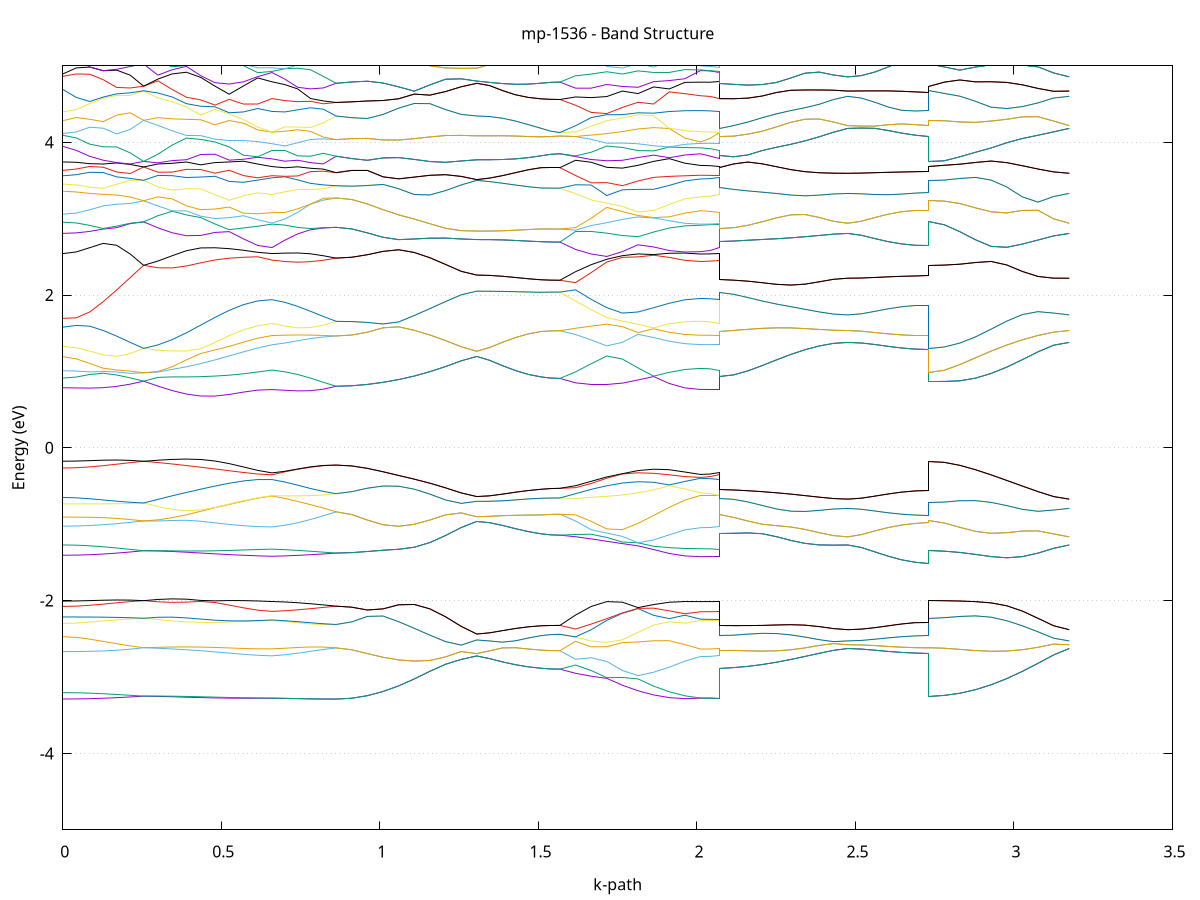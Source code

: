 set title 'mp-1536 - Band Structure'
set xlabel 'k-path'
set ylabel 'Energy (eV)'
set grid y
set yrange [-5:5]
set terminal png size 800,600
set output 'mp-1536_bands_gnuplot.png'
plot '-' using 1:2 with lines notitle, '-' using 1:2 with lines notitle, '-' using 1:2 with lines notitle, '-' using 1:2 with lines notitle, '-' using 1:2 with lines notitle, '-' using 1:2 with lines notitle, '-' using 1:2 with lines notitle, '-' using 1:2 with lines notitle, '-' using 1:2 with lines notitle, '-' using 1:2 with lines notitle, '-' using 1:2 with lines notitle, '-' using 1:2 with lines notitle, '-' using 1:2 with lines notitle, '-' using 1:2 with lines notitle, '-' using 1:2 with lines notitle, '-' using 1:2 with lines notitle, '-' using 1:2 with lines notitle, '-' using 1:2 with lines notitle, '-' using 1:2 with lines notitle, '-' using 1:2 with lines notitle, '-' using 1:2 with lines notitle, '-' using 1:2 with lines notitle, '-' using 1:2 with lines notitle, '-' using 1:2 with lines notitle, '-' using 1:2 with lines notitle, '-' using 1:2 with lines notitle, '-' using 1:2 with lines notitle, '-' using 1:2 with lines notitle, '-' using 1:2 with lines notitle, '-' using 1:2 with lines notitle, '-' using 1:2 with lines notitle, '-' using 1:2 with lines notitle, '-' using 1:2 with lines notitle, '-' using 1:2 with lines notitle, '-' using 1:2 with lines notitle, '-' using 1:2 with lines notitle, '-' using 1:2 with lines notitle, '-' using 1:2 with lines notitle, '-' using 1:2 with lines notitle, '-' using 1:2 with lines notitle, '-' using 1:2 with lines notitle, '-' using 1:2 with lines notitle, '-' using 1:2 with lines notitle, '-' using 1:2 with lines notitle, '-' using 1:2 with lines notitle, '-' using 1:2 with lines notitle, '-' using 1:2 with lines notitle, '-' using 1:2 with lines notitle, '-' using 1:2 with lines notitle, '-' using 1:2 with lines notitle, '-' using 1:2 with lines notitle, '-' using 1:2 with lines notitle, '-' using 1:2 with lines notitle, '-' using 1:2 with lines notitle, '-' using 1:2 with lines notitle, '-' using 1:2 with lines notitle, '-' using 1:2 with lines notitle, '-' using 1:2 with lines notitle, '-' using 1:2 with lines notitle, '-' using 1:2 with lines notitle, '-' using 1:2 with lines notitle, '-' using 1:2 with lines notitle, '-' using 1:2 with lines notitle, '-' using 1:2 with lines notitle, '-' using 1:2 with lines notitle, '-' using 1:2 with lines notitle, '-' using 1:2 with lines notitle, '-' using 1:2 with lines notitle, '-' using 1:2 with lines notitle, '-' using 1:2 with lines notitle, '-' using 1:2 with lines notitle, '-' using 1:2 with lines notitle, '-' using 1:2 with lines notitle, '-' using 1:2 with lines notitle, '-' using 1:2 with lines notitle, '-' using 1:2 with lines notitle, '-' using 1:2 with lines notitle, '-' using 1:2 with lines notitle, '-' using 1:2 with lines notitle, '-' using 1:2 with lines notitle, '-' using 1:2 with lines notitle, '-' using 1:2 with lines notitle, '-' using 1:2 with lines notitle, '-' using 1:2 with lines notitle, '-' using 1:2 with lines notitle, '-' using 1:2 with lines notitle, '-' using 1:2 with lines notitle, '-' using 1:2 with lines notitle, '-' using 1:2 with lines notitle, '-' using 1:2 with lines notitle, '-' using 1:2 with lines notitle, '-' using 1:2 with lines notitle, '-' using 1:2 with lines notitle, '-' using 1:2 with lines notitle, '-' using 1:2 with lines notitle, '-' using 1:2 with lines notitle, '-' using 1:2 with lines notitle, '-' using 1:2 with lines notitle, '-' using 1:2 with lines notitle, '-' using 1:2 with lines notitle, '-' using 1:2 with lines notitle, '-' using 1:2 with lines notitle, '-' using 1:2 with lines notitle, '-' using 1:2 with lines notitle, '-' using 1:2 with lines notitle, '-' using 1:2 with lines notitle, '-' using 1:2 with lines notitle, '-' using 1:2 with lines notitle, '-' using 1:2 with lines notitle, '-' using 1:2 with lines notitle, '-' using 1:2 with lines notitle, '-' using 1:2 with lines notitle, '-' using 1:2 with lines notitle, '-' using 1:2 with lines notitle, '-' using 1:2 with lines notitle, '-' using 1:2 with lines notitle, '-' using 1:2 with lines notitle, '-' using 1:2 with lines notitle, '-' using 1:2 with lines notitle, '-' using 1:2 with lines notitle, '-' using 1:2 with lines notitle, '-' using 1:2 with lines notitle, '-' using 1:2 with lines notitle, '-' using 1:2 with lines notitle, '-' using 1:2 with lines notitle, '-' using 1:2 with lines notitle, '-' using 1:2 with lines notitle, '-' using 1:2 with lines notitle
0.000000 -31.002863
0.042506 -31.002863
0.085012 -31.002863
0.127518 -31.002863
0.170024 -31.002863
0.212530 -31.002863
0.255035 -31.002763
0.255035 -31.002763
0.300003 -31.002763
0.344970 -31.002763
0.389938 -31.002663
0.434905 -31.002563
0.479873 -31.002463
0.524840 -31.002363
0.569808 -31.002263
0.614775 -31.002163
0.659743 -31.002163
0.659743 -31.002163
0.700243 -31.002163
0.740744 -31.002063
0.781245 -31.002063
0.821745 -31.002063
0.862246 -31.002063
0.862246 -31.002063
0.911517 -31.002063
0.960789 -31.002063
1.010060 -31.002163
1.059332 -31.002163
1.108603 -31.002163
1.157875 -31.002163
1.207146 -31.002163
1.256418 -31.002263
1.305689 -31.002263
1.305689 -31.002263
1.346190 -31.002263
1.386690 -31.002263
1.427191 -31.002263
1.467691 -31.002263
1.508192 -31.002263
1.508192 -31.002263
1.538059 -31.002263
1.567926 -31.002263
1.567926 -31.002263
1.617197 -31.002263
1.666469 -31.002163
1.715740 -31.002163
1.765012 -31.002163
1.814283 -31.002163
1.863555 -31.002163
1.912826 -31.002163
1.962098 -31.002163
2.011369 -31.002063
2.011369 -31.002063
2.041236 -31.002063
2.071103 -31.002163
2.071103 -31.002263
2.116071 -31.002263
2.161038 -31.002263
2.206006 -31.002363
2.250973 -31.002363
2.295941 -31.002463
2.340908 -31.002463
2.385876 -31.002463
2.430843 -31.002563
2.475811 -31.002563
2.475811 -31.002563
2.518317 -31.002563
2.560822 -31.002563
2.603328 -31.002563
2.645834 -31.002563
2.688340 -31.002563
2.730846 -31.002563
2.730846 -31.002763
2.780118 -31.002763
2.829389 -31.002763
2.878661 -31.002763
2.927932 -31.002663
2.977204 -31.002663
3.026475 -31.002563
3.075746 -31.002563
3.125018 -31.002563
3.174289 -31.002563
e
0.000000 -31.002663
0.042506 -31.002763
0.085012 -31.002763
0.127518 -31.002763
0.170024 -31.002763
0.212530 -31.002763
0.255035 -31.002763
0.255035 -31.002763
0.300003 -31.002763
0.344970 -31.002763
0.389938 -31.002663
0.434905 -31.002563
0.479873 -31.002463
0.524840 -31.002263
0.569808 -31.002163
0.614775 -31.002163
0.659743 -31.002063
0.659743 -31.002063
0.700243 -31.002063
0.740744 -31.002063
0.781245 -31.002063
0.821745 -31.002063
0.862246 -31.002063
0.862246 -31.002063
0.911517 -31.002063
0.960789 -31.002063
1.010060 -31.002163
1.059332 -31.002163
1.108603 -31.002163
1.157875 -31.002163
1.207146 -31.002163
1.256418 -31.002263
1.305689 -31.002263
1.305689 -31.002263
1.346190 -31.002263
1.386690 -31.002263
1.427191 -31.002263
1.467691 -31.002263
1.508192 -31.002263
1.508192 -31.002263
1.538059 -31.002263
1.567926 -31.002263
1.567926 -31.002263
1.617197 -31.002163
1.666469 -31.002163
1.715740 -31.002163
1.765012 -31.002163
1.814283 -31.002163
1.863555 -31.002063
1.912826 -31.002063
1.962098 -31.002063
2.011369 -31.002063
2.011369 -31.002063
2.041236 -31.002063
2.071103 -31.002063
2.071103 -31.002263
2.116071 -31.002263
2.161038 -31.002263
2.206006 -31.002363
2.250973 -31.002363
2.295941 -31.002463
2.340908 -31.002463
2.385876 -31.002463
2.430843 -31.002563
2.475811 -31.002563
2.475811 -31.002563
2.518317 -31.002563
2.560822 -31.002563
2.603328 -31.002563
2.645834 -31.002563
2.688340 -31.002563
2.730846 -31.002563
2.730846 -31.002763
2.780118 -31.002763
2.829389 -31.002763
2.878661 -31.002763
2.927932 -31.002663
2.977204 -31.002663
3.026475 -31.002563
3.075746 -31.002563
3.125018 -31.002563
3.174289 -31.002563
e
0.000000 -30.997063
0.042506 -30.997063
0.085012 -30.997063
0.127518 -30.997063
0.170024 -30.997063
0.212530 -30.997063
0.255035 -30.997063
0.255035 -30.997063
0.300003 -30.997063
0.344970 -30.997063
0.389938 -30.997163
0.434905 -30.997263
0.479873 -30.997363
0.524840 -30.997463
0.569808 -30.997563
0.614775 -30.997663
0.659743 -30.997763
0.659743 -30.997763
0.700243 -30.997763
0.740744 -30.997763
0.781245 -30.997763
0.821745 -30.997663
0.862246 -30.997663
0.862246 -30.997663
0.911517 -30.997663
0.960789 -30.997663
1.010060 -30.997663
1.059332 -30.997663
1.108603 -30.997563
1.157875 -30.997563
1.207146 -30.997563
1.256418 -30.997563
1.305689 -30.997563
1.305689 -30.997563
1.346190 -30.997563
1.386690 -30.997563
1.427191 -30.997563
1.467691 -30.997563
1.508192 -30.997563
1.508192 -30.997563
1.538059 -30.997563
1.567926 -30.997563
1.567926 -30.997563
1.617197 -30.997563
1.666469 -30.997563
1.715740 -30.997563
1.765012 -30.997663
1.814283 -30.997663
1.863555 -30.997663
1.912826 -30.997763
1.962098 -30.997763
2.011369 -30.997763
2.011369 -30.997763
2.041236 -30.997763
2.071103 -30.997763
2.071103 -30.997563
2.116071 -30.997563
2.161038 -30.997463
2.206006 -30.997463
2.250973 -30.997463
2.295941 -30.997363
2.340908 -30.997363
2.385876 -30.997263
2.430843 -30.997263
2.475811 -30.997263
2.475811 -30.997263
2.518317 -30.997263
2.560822 -30.997263
2.603328 -30.997263
2.645834 -30.997263
2.688340 -30.997263
2.730846 -30.997263
2.730846 -30.997063
2.780118 -30.997063
2.829389 -30.997063
2.878661 -30.997063
2.927932 -30.997163
2.977204 -30.997163
3.026475 -30.997263
3.075746 -30.997263
3.125018 -30.997263
3.174289 -30.997263
e
0.000000 -30.997063
0.042506 -30.997063
0.085012 -30.997063
0.127518 -30.997063
0.170024 -30.997063
0.212530 -30.997063
0.255035 -30.997063
0.255035 -30.997063
0.300003 -30.997063
0.344970 -30.997063
0.389938 -30.997163
0.434905 -30.997263
0.479873 -30.997363
0.524840 -30.997463
0.569808 -30.997563
0.614775 -30.997663
0.659743 -30.997663
0.659743 -30.997663
0.700243 -30.997663
0.740744 -30.997663
0.781245 -30.997663
0.821745 -30.997663
0.862246 -30.997663
0.862246 -30.997663
0.911517 -30.997663
0.960789 -30.997663
1.010060 -30.997663
1.059332 -30.997663
1.108603 -30.997563
1.157875 -30.997563
1.207146 -30.997563
1.256418 -30.997563
1.305689 -30.997563
1.305689 -30.997563
1.346190 -30.997563
1.386690 -30.997563
1.427191 -30.997563
1.467691 -30.997563
1.508192 -30.997563
1.508192 -30.997563
1.538059 -30.997563
1.567926 -30.997563
1.567926 -30.997563
1.617197 -30.997563
1.666469 -30.997563
1.715740 -30.997563
1.765012 -30.997563
1.814283 -30.997563
1.863555 -30.997663
1.912826 -30.997663
1.962098 -30.997663
2.011369 -30.997663
2.011369 -30.997663
2.041236 -30.997663
2.071103 -30.997663
2.071103 -30.997563
2.116071 -30.997563
2.161038 -30.997463
2.206006 -30.997463
2.250973 -30.997463
2.295941 -30.997363
2.340908 -30.997363
2.385876 -30.997263
2.430843 -30.997263
2.475811 -30.997263
2.475811 -30.997263
2.518317 -30.997263
2.560822 -30.997263
2.603328 -30.997263
2.645834 -30.997263
2.688340 -30.997263
2.730846 -30.997263
2.730846 -30.997063
2.780118 -30.997063
2.829389 -30.997063
2.878661 -30.997063
2.927932 -30.997163
2.977204 -30.997163
3.026475 -30.997263
3.075746 -30.997263
3.125018 -30.997263
3.174289 -30.997263
e
0.000000 -30.864063
0.042506 -30.864063
0.085012 -30.864063
0.127518 -30.863963
0.170024 -30.863963
0.212530 -30.863963
0.255035 -30.863963
0.255035 -30.863963
0.300003 -30.863963
0.344970 -30.864063
0.389938 -30.864063
0.434905 -30.864063
0.479873 -30.864063
0.524840 -30.864063
0.569808 -30.864163
0.614775 -30.864163
0.659743 -30.864163
0.659743 -30.864163
0.700243 -30.864163
0.740744 -30.864063
0.781245 -30.864063
0.821745 -30.864063
0.862246 -30.864063
0.862246 -30.864063
0.911517 -30.864063
0.960789 -30.863963
1.010060 -30.863963
1.059332 -30.863863
1.108603 -30.863763
1.157875 -30.863663
1.207146 -30.863563
1.256418 -30.863463
1.305689 -30.863363
1.305689 -30.863363
1.346190 -30.863363
1.386690 -30.863363
1.427191 -30.863363
1.467691 -30.863363
1.508192 -30.863363
1.508192 -30.863363
1.538059 -30.863363
1.567926 -30.863363
1.567926 -30.863363
1.617197 -30.863463
1.666469 -30.863663
1.715740 -30.863763
1.765012 -30.863863
1.814283 -30.863963
1.863555 -30.864063
1.912826 -30.864063
1.962098 -30.864163
2.011369 -30.864163
2.011369 -30.864163
2.041236 -30.864163
2.071103 -30.864163
2.071103 -30.863363
2.116071 -30.863363
2.161038 -30.863363
2.206006 -30.863363
2.250973 -30.863363
2.295941 -30.863363
2.340908 -30.863363
2.385876 -30.863263
2.430843 -30.863263
2.475811 -30.863263
2.475811 -30.863263
2.518317 -30.863263
2.560822 -30.863263
2.603328 -30.863263
2.645834 -30.863263
2.688340 -30.863263
2.730846 -30.863263
2.730846 -30.863963
2.780118 -30.863963
2.829389 -30.863963
2.878661 -30.863863
2.927932 -30.863863
2.977204 -30.863763
3.026475 -30.863663
3.075746 -30.863463
3.125018 -30.863363
3.174289 -30.863263
e
0.000000 -30.863963
0.042506 -30.863963
0.085012 -30.863963
0.127518 -30.863963
0.170024 -30.863963
0.212530 -30.863963
0.255035 -30.863963
0.255035 -30.863963
0.300003 -30.863963
0.344970 -30.863963
0.389938 -30.863963
0.434905 -30.863963
0.479873 -30.863963
0.524840 -30.863963
0.569808 -30.863963
0.614775 -30.863963
0.659743 -30.863963
0.659743 -30.863963
0.700243 -30.863963
0.740744 -30.863963
0.781245 -30.863963
0.821745 -30.864063
0.862246 -30.864063
0.862246 -30.864063
0.911517 -30.864063
0.960789 -30.863963
1.010060 -30.863963
1.059332 -30.863863
1.108603 -30.863763
1.157875 -30.863663
1.207146 -30.863563
1.256418 -30.863463
1.305689 -30.863363
1.305689 -30.863363
1.346190 -30.863363
1.386690 -30.863363
1.427191 -30.863363
1.467691 -30.863363
1.508192 -30.863363
1.508192 -30.863363
1.538059 -30.863363
1.567926 -30.863363
1.567926 -30.863363
1.617197 -30.863263
1.666469 -30.863363
1.715740 -30.863563
1.765012 -30.863663
1.814283 -30.863763
1.863555 -30.863863
1.912826 -30.863863
1.962098 -30.863963
2.011369 -30.863963
2.011369 -30.863963
2.041236 -30.863963
2.071103 -30.863963
2.071103 -30.863363
2.116071 -30.863363
2.161038 -30.863363
2.206006 -30.863363
2.250973 -30.863363
2.295941 -30.863363
2.340908 -30.863363
2.385876 -30.863263
2.430843 -30.863263
2.475811 -30.863263
2.475811 -30.863263
2.518317 -30.863263
2.560822 -30.863263
2.603328 -30.863263
2.645834 -30.863263
2.688340 -30.863263
2.730846 -30.863263
2.730846 -30.863963
2.780118 -30.863963
2.829389 -30.863963
2.878661 -30.863863
2.927932 -30.863763
2.977204 -30.863763
3.026475 -30.863563
3.075746 -30.863463
3.125018 -30.863363
3.174289 -30.863263
e
0.000000 -30.862563
0.042506 -30.862563
0.085012 -30.862463
0.127518 -30.862463
0.170024 -30.862463
0.212530 -30.862463
0.255035 -30.862363
0.255035 -30.862363
0.300003 -30.862463
0.344970 -30.862463
0.389938 -30.862463
0.434905 -30.862463
0.479873 -30.862463
0.524840 -30.862463
0.569808 -30.862463
0.614775 -30.862463
0.659743 -30.862463
0.659743 -30.862463
0.700243 -30.862463
0.740744 -30.862463
0.781245 -30.862463
0.821745 -30.862463
0.862246 -30.862363
0.862246 -30.862363
0.911517 -30.862363
0.960789 -30.862463
1.010060 -30.862463
1.059332 -30.862563
1.108603 -30.862663
1.157875 -30.862863
1.207146 -30.862963
1.256418 -30.863063
1.305689 -30.863163
1.305689 -30.863163
1.346190 -30.863163
1.386690 -30.863163
1.427191 -30.863163
1.467691 -30.863163
1.508192 -30.863163
1.508192 -30.863163
1.538059 -30.863163
1.567926 -30.863163
1.567926 -30.863163
1.617197 -30.863163
1.666469 -30.863063
1.715740 -30.862963
1.765012 -30.862763
1.814283 -30.862663
1.863555 -30.862563
1.912826 -30.862563
1.962098 -30.862463
2.011369 -30.862463
2.011369 -30.862463
2.041236 -30.862463
2.071103 -30.862463
2.071103 -30.863163
2.116071 -30.863163
2.161038 -30.863163
2.206006 -30.863163
2.250973 -30.863163
2.295941 -30.863163
2.340908 -30.863163
2.385876 -30.863163
2.430843 -30.863163
2.475811 -30.863163
2.475811 -30.863163
2.518317 -30.863163
2.560822 -30.863163
2.603328 -30.863163
2.645834 -30.863163
2.688340 -30.863163
2.730846 -30.863163
2.730846 -30.862363
2.780118 -30.862463
2.829389 -30.862463
2.878661 -30.862563
2.927932 -30.862563
2.977204 -30.862663
3.026475 -30.862763
3.075746 -30.862963
3.125018 -30.863063
3.174289 -30.863163
e
0.000000 -30.862263
0.042506 -30.862263
0.085012 -30.862363
0.127518 -30.862363
0.170024 -30.862363
0.212530 -30.862363
0.255035 -30.862363
0.255035 -30.862363
0.300003 -30.862363
0.344970 -30.862363
0.389938 -30.862363
0.434905 -30.862363
0.479873 -30.862363
0.524840 -30.862363
0.569808 -30.862363
0.614775 -30.862363
0.659743 -30.862363
0.659743 -30.862363
0.700243 -30.862363
0.740744 -30.862363
0.781245 -30.862363
0.821745 -30.862363
0.862246 -30.862363
0.862246 -30.862363
0.911517 -30.862363
0.960789 -30.862463
1.010060 -30.862463
1.059332 -30.862563
1.108603 -30.862663
1.157875 -30.862763
1.207146 -30.862963
1.256418 -30.863063
1.305689 -30.863163
1.305689 -30.863163
1.346190 -30.863163
1.386690 -30.863163
1.427191 -30.863163
1.467691 -30.863163
1.508192 -30.863163
1.508192 -30.863163
1.538059 -30.863163
1.567926 -30.863163
1.567926 -30.863163
1.617197 -30.862963
1.666469 -30.862863
1.715740 -30.862763
1.765012 -30.862563
1.814283 -30.862463
1.863555 -30.862463
1.912826 -30.862363
1.962098 -30.862363
2.011369 -30.862363
2.011369 -30.862363
2.041236 -30.862363
2.071103 -30.862363
2.071103 -30.863163
2.116071 -30.863163
2.161038 -30.863163
2.206006 -30.863163
2.250973 -30.863163
2.295941 -30.863163
2.340908 -30.863163
2.385876 -30.863163
2.430843 -30.863163
2.475811 -30.863163
2.475811 -30.863163
2.518317 -30.863163
2.560822 -30.863163
2.603328 -30.863163
2.645834 -30.863163
2.688340 -30.863163
2.730846 -30.863163
2.730846 -30.862363
2.780118 -30.862463
2.829389 -30.862463
2.878661 -30.862563
2.927932 -30.862563
2.977204 -30.862663
3.026475 -30.862763
3.075746 -30.862963
3.125018 -30.863063
3.174289 -30.863063
e
0.000000 -14.652763
0.042506 -14.652663
0.085012 -14.652463
0.127518 -14.652063
0.170024 -14.651563
0.212530 -14.650963
0.255035 -14.650363
0.255035 -14.650363
0.300003 -14.650663
0.344970 -14.650963
0.389938 -14.651363
0.434905 -14.651763
0.479873 -14.652063
0.524840 -14.652263
0.569808 -14.652463
0.614775 -14.652563
0.659743 -14.652563
0.659743 -14.652563
0.700243 -14.652463
0.740744 -14.652363
0.781245 -14.652163
0.821745 -14.651963
0.862246 -14.651663
0.862246 -14.651663
0.911517 -14.651663
0.960789 -14.651963
1.010060 -14.652263
1.059332 -14.652663
1.108603 -14.653163
1.157875 -14.653563
1.207146 -14.653863
1.256418 -14.654163
1.305689 -14.654263
1.305689 -14.654263
1.346190 -14.654163
1.386690 -14.654163
1.427191 -14.654163
1.467691 -14.654063
1.508192 -14.654063
1.508192 -14.654063
1.538059 -14.654063
1.567926 -14.654063
1.567926 -14.654063
1.617197 -14.654263
1.666469 -14.654163
1.715740 -14.653863
1.765012 -14.653363
1.814283 -14.652563
1.863555 -14.652563
1.912826 -14.652563
1.962098 -14.652563
2.011369 -14.652563
2.011369 -14.652563
2.041236 -14.652563
2.071103 -14.652563
2.071103 -14.654063
2.116071 -14.653963
2.161038 -14.653763
2.206006 -14.653563
2.250973 -14.653363
2.295941 -14.653163
2.340908 -14.652963
2.385876 -14.652863
2.430843 -14.652763
2.475811 -14.652763
2.475811 -14.652763
2.518317 -14.652763
2.560822 -14.652763
2.603328 -14.652763
2.645834 -14.652863
2.688340 -14.652863
2.730846 -14.652863
2.730846 -14.650363
2.780118 -14.650463
2.829389 -14.650663
2.878661 -14.650963
2.927932 -14.651363
2.977204 -14.651763
3.026475 -14.652163
3.075746 -14.652463
3.125018 -14.652663
3.174289 -14.652763
e
0.000000 -14.647963
0.042506 -14.648063
0.085012 -14.648263
0.127518 -14.648663
0.170024 -14.649163
0.212530 -14.649763
0.255035 -14.650363
0.255035 -14.650363
0.300003 -14.650063
0.344970 -14.649963
0.389938 -14.649863
0.434905 -14.649863
0.479873 -14.649863
0.524840 -14.650063
0.569808 -14.650163
0.614775 -14.650363
0.659743 -14.650563
0.659743 -14.650563
0.700243 -14.650663
0.740744 -14.650763
0.781245 -14.651063
0.821745 -14.651363
0.862246 -14.651663
0.862246 -14.651663
0.911517 -14.651663
0.960789 -14.651963
1.010060 -14.652263
1.059332 -14.652663
1.108603 -14.653163
1.157875 -14.653563
1.207146 -14.653863
1.256418 -14.654163
1.305689 -14.654263
1.305689 -14.654263
1.346190 -14.654163
1.386690 -14.654163
1.427191 -14.654163
1.467691 -14.654063
1.508192 -14.654063
1.508192 -14.654063
1.538059 -14.654063
1.567926 -14.654063
1.567926 -14.654063
1.617197 -14.653763
1.666469 -14.653363
1.715740 -14.653063
1.765012 -14.652763
1.814283 -14.652563
1.863555 -14.651863
1.912826 -14.651163
1.962098 -14.650663
2.011369 -14.650563
2.011369 -14.650563
2.041236 -14.650563
2.071103 -14.650563
2.071103 -14.654063
2.116071 -14.653963
2.161038 -14.653763
2.206006 -14.653563
2.250973 -14.653363
2.295941 -14.653163
2.340908 -14.652963
2.385876 -14.652863
2.430843 -14.652763
2.475811 -14.652763
2.475811 -14.652763
2.518317 -14.652763
2.560822 -14.652763
2.603328 -14.652763
2.645834 -14.652863
2.688340 -14.652863
2.730846 -14.652863
2.730846 -14.650363
2.780118 -14.650463
2.829389 -14.650663
2.878661 -14.650963
2.927932 -14.651363
2.977204 -14.651763
3.026475 -14.652163
3.075746 -14.652463
3.125018 -14.652663
3.174289 -14.652763
e
0.000000 -14.584363
0.042506 -14.584263
0.085012 -14.584263
0.127518 -14.584163
0.170024 -14.584063
0.212530 -14.583963
0.255035 -14.583763
0.255035 -14.583763
0.300003 -14.584063
0.344970 -14.584163
0.389938 -14.584063
0.434905 -14.583663
0.479873 -14.583063
0.524840 -14.582463
0.569808 -14.581763
0.614775 -14.581263
0.659743 -14.581063
0.659743 -14.581063
0.700243 -14.580863
0.740744 -14.580563
0.781245 -14.580263
0.821745 -14.579963
0.862246 -14.579663
0.862246 -14.579663
0.911517 -14.579863
0.960789 -14.580263
1.010060 -14.580863
1.059332 -14.581563
1.108603 -14.582263
1.157875 -14.582863
1.207146 -14.583263
1.256418 -14.583463
1.305689 -14.583563
1.305689 -14.583563
1.346190 -14.583563
1.386690 -14.583663
1.427191 -14.583663
1.467691 -14.583763
1.508192 -14.583763
1.508192 -14.583763
1.538059 -14.583763
1.567926 -14.583763
1.567926 -14.583763
1.617197 -14.584663
1.666469 -14.585163
1.715740 -14.585163
1.765012 -14.584763
1.814283 -14.583863
1.863555 -14.582963
1.912826 -14.581963
1.962098 -14.581363
2.011369 -14.581163
2.011369 -14.581163
2.041236 -14.581063
2.071103 -14.581063
2.071103 -14.583763
2.116071 -14.583863
2.161038 -14.583963
2.206006 -14.584163
2.250973 -14.584363
2.295941 -14.584663
2.340908 -14.584963
2.385876 -14.585163
2.430843 -14.585363
2.475811 -14.585463
2.475811 -14.585463
2.518317 -14.585463
2.560822 -14.585463
2.603328 -14.585463
2.645834 -14.585563
2.688340 -14.585563
2.730846 -14.585563
2.730846 -14.583763
2.780118 -14.583763
2.829389 -14.583863
2.878661 -14.584063
2.927932 -14.584263
2.977204 -14.584563
3.026475 -14.584863
3.075746 -14.585163
3.125018 -14.585363
3.174289 -14.585463
e
0.000000 -14.583263
0.042506 -14.583263
0.085012 -14.583363
0.127518 -14.583363
0.170024 -14.583563
0.212530 -14.583663
0.255035 -14.583763
0.255035 -14.583763
0.300003 -14.583263
0.344970 -14.582663
0.389938 -14.581963
0.434905 -14.581163
0.479873 -14.580463
0.524840 -14.579863
0.569808 -14.579263
0.614775 -14.578863
0.659743 -14.578663
0.659743 -14.578663
0.700243 -14.578763
0.740744 -14.578963
0.781245 -14.579163
0.821745 -14.579463
0.862246 -14.579663
0.862246 -14.579663
0.911517 -14.579863
0.960789 -14.580263
1.010060 -14.580863
1.059332 -14.581563
1.108603 -14.582263
1.157875 -14.582863
1.207146 -14.583263
1.256418 -14.583463
1.305689 -14.583563
1.305689 -14.583563
1.346190 -14.583563
1.386690 -14.583663
1.427191 -14.583663
1.467691 -14.583763
1.508192 -14.583763
1.508192 -14.583763
1.538059 -14.583763
1.567926 -14.583763
1.567926 -14.583763
1.617197 -14.582563
1.666469 -14.581363
1.715740 -14.580263
1.765012 -14.579363
1.814283 -14.578863
1.863555 -14.578563
1.912826 -14.578463
1.962098 -14.578463
2.011369 -14.578563
2.011369 -14.578563
2.041236 -14.578563
2.071103 -14.578663
2.071103 -14.583763
2.116071 -14.583863
2.161038 -14.583963
2.206006 -14.584163
2.250973 -14.584363
2.295941 -14.584663
2.340908 -14.584963
2.385876 -14.585163
2.430843 -14.585363
2.475811 -14.585463
2.475811 -14.585463
2.518317 -14.585463
2.560822 -14.585463
2.603328 -14.585463
2.645834 -14.585563
2.688340 -14.585563
2.730846 -14.585563
2.730846 -14.583763
2.780118 -14.583763
2.829389 -14.583863
2.878661 -14.584063
2.927932 -14.584263
2.977204 -14.584563
3.026475 -14.584863
3.075746 -14.585163
3.125018 -14.585363
3.174289 -14.585463
e
0.000000 -14.546663
0.042506 -14.547663
0.085012 -14.548563
0.127518 -14.549363
0.170024 -14.549863
0.212530 -14.550063
0.255035 -14.549963
0.255035 -14.549963
0.300003 -14.551363
0.344970 -14.552763
0.389938 -14.554263
0.434905 -14.555663
0.479873 -14.556863
0.524840 -14.557863
0.569808 -14.558563
0.614775 -14.558963
0.659743 -14.559163
0.659743 -14.559163
0.700243 -14.558863
0.740744 -14.558463
0.781245 -14.557763
0.821745 -14.556863
0.862246 -14.555863
0.862246 -14.555863
0.911517 -14.555863
0.960789 -14.555863
1.010060 -14.555763
1.059332 -14.555763
1.108603 -14.555563
1.157875 -14.555263
1.207146 -14.554763
1.256418 -14.554163
1.305689 -14.553863
1.305689 -14.553863
1.346190 -14.554063
1.386690 -14.554763
1.427191 -14.555563
1.467691 -14.556363
1.508192 -14.556963
1.508192 -14.556963
1.538059 -14.557263
1.567926 -14.557363
1.567926 -14.557363
1.617197 -14.558763
1.666469 -14.559563
1.715740 -14.560063
1.765012 -14.560063
1.814283 -14.559863
1.863555 -14.559663
1.912826 -14.559463
1.962098 -14.559263
2.011369 -14.559263
2.011369 -14.559263
2.041236 -14.559263
2.071103 -14.559163
2.071103 -14.556963
2.116071 -14.557163
2.161038 -14.557763
2.206006 -14.558563
2.250973 -14.559163
2.295941 -14.559663
2.340908 -14.559763
2.385876 -14.559763
2.430843 -14.559663
2.475811 -14.559563
2.475811 -14.559563
2.518317 -14.559663
2.560822 -14.559763
2.603328 -14.559963
2.645834 -14.560163
2.688340 -14.560263
2.730846 -14.560363
2.730846 -14.549963
2.780118 -14.550763
2.829389 -14.552563
2.878661 -14.554463
2.927932 -14.556163
2.977204 -14.557563
3.026475 -14.558563
3.075746 -14.559163
3.125018 -14.559463
3.174289 -14.559563
e
0.000000 -14.546463
0.042506 -14.546563
0.085012 -14.547363
0.127518 -14.548263
0.170024 -14.549063
0.212530 -14.549663
0.255035 -14.549963
0.255035 -14.549963
0.300003 -14.548763
0.344970 -14.547763
0.389938 -14.547363
0.434905 -14.547863
0.479873 -14.548663
0.524840 -14.549263
0.569808 -14.549863
0.614775 -14.550363
0.659743 -14.550763
0.659743 -14.550763
0.700243 -14.551463
0.740744 -14.552463
0.781245 -14.553563
0.821745 -14.554763
0.862246 -14.555863
0.862246 -14.555863
0.911517 -14.555863
0.960789 -14.555863
1.010060 -14.555763
1.059332 -14.555763
1.108603 -14.555563
1.157875 -14.555263
1.207146 -14.554763
1.256418 -14.554163
1.305689 -14.553863
1.305689 -14.553863
1.346190 -14.554063
1.386690 -14.554763
1.427191 -14.555563
1.467691 -14.556363
1.508192 -14.556963
1.508192 -14.556963
1.538059 -14.557263
1.567926 -14.557363
1.567926 -14.557363
1.617197 -14.555763
1.666469 -14.553963
1.715740 -14.552463
1.765012 -14.551463
1.814283 -14.550863
1.863555 -14.550663
1.912826 -14.550563
1.962098 -14.550563
2.011369 -14.550563
2.011369 -14.550563
2.041236 -14.550563
2.071103 -14.550763
2.071103 -14.556963
2.116071 -14.557163
2.161038 -14.557763
2.206006 -14.558563
2.250973 -14.559163
2.295941 -14.559663
2.340908 -14.559763
2.385876 -14.559763
2.430843 -14.559663
2.475811 -14.559563
2.475811 -14.559563
2.518317 -14.559663
2.560822 -14.559763
2.603328 -14.559963
2.645834 -14.560163
2.688340 -14.560263
2.730846 -14.560363
2.730846 -14.549963
2.780118 -14.550763
2.829389 -14.552563
2.878661 -14.554463
2.927932 -14.556163
2.977204 -14.557563
3.026475 -14.558563
3.075746 -14.559163
3.125018 -14.559463
3.174289 -14.559563
e
0.000000 -14.546063
0.042506 -14.545463
0.085012 -14.544363
0.127518 -14.543363
0.170024 -14.542563
0.212530 -14.541963
0.255035 -14.541663
0.255035 -14.541663
0.300003 -14.543263
0.344970 -14.544663
0.389938 -14.545463
0.434905 -14.545263
0.479873 -14.544963
0.524840 -14.544663
0.569808 -14.544463
0.614775 -14.544263
0.659743 -14.544163
0.659743 -14.544163
0.700243 -14.543263
0.740744 -14.542063
0.781245 -14.540563
0.821745 -14.539063
0.862246 -14.537563
0.862246 -14.537563
0.911517 -14.537663
0.960789 -14.538063
1.010060 -14.538663
1.059332 -14.539763
1.108603 -14.541263
1.157875 -14.543263
1.207146 -14.545263
1.256418 -14.546863
1.305689 -14.547563
1.305689 -14.547563
1.346190 -14.547263
1.386690 -14.546463
1.427191 -14.545463
1.467691 -14.544463
1.508192 -14.543563
1.508192 -14.543563
1.538059 -14.543163
1.567926 -14.542963
1.567926 -14.542963
1.617197 -14.542963
1.666469 -14.543163
1.715740 -14.543663
1.765012 -14.544163
1.814283 -14.544563
1.863555 -14.544763
1.912826 -14.544663
1.962098 -14.544563
2.011369 -14.544463
2.011369 -14.544463
2.041236 -14.544363
2.071103 -14.544163
2.071103 -14.543563
2.116071 -14.543263
2.161038 -14.542063
2.206006 -14.540263
2.250973 -14.538163
2.295941 -14.536063
2.340908 -14.534163
2.385876 -14.532863
2.430843 -14.531963
2.475811 -14.531763
2.475811 -14.531763
2.518317 -14.531663
2.560822 -14.531563
2.603328 -14.531463
2.645834 -14.531263
2.688340 -14.531163
2.730846 -14.531163
2.730846 -14.541663
2.780118 -14.540863
2.829389 -14.539163
2.878661 -14.537263
2.927932 -14.535563
2.977204 -14.534063
3.026475 -14.533063
3.075746 -14.532263
3.125018 -14.531863
3.174289 -14.531763
e
0.000000 -14.544063
0.042506 -14.543663
0.085012 -14.542963
0.127518 -14.542263
0.170024 -14.541863
0.212530 -14.541663
0.255035 -14.541663
0.255035 -14.541663
0.300003 -14.540063
0.344970 -14.538563
0.389938 -14.537063
0.434905 -14.535863
0.479873 -14.534863
0.524840 -14.533963
0.569808 -14.533263
0.614775 -14.532663
0.659743 -14.532263
0.659743 -14.532263
0.700243 -14.532863
0.740744 -14.533763
0.781245 -14.534863
0.821745 -14.536163
0.862246 -14.537563
0.862246 -14.537563
0.911517 -14.537663
0.960789 -14.538063
1.010060 -14.538663
1.059332 -14.539763
1.108603 -14.541263
1.157875 -14.543263
1.207146 -14.545263
1.256418 -14.546863
1.305689 -14.547563
1.305689 -14.547563
1.346190 -14.547263
1.386690 -14.546463
1.427191 -14.545463
1.467691 -14.544463
1.508192 -14.543563
1.508192 -14.543563
1.538059 -14.543163
1.567926 -14.542963
1.567926 -14.542963
1.617197 -14.542963
1.666469 -14.542663
1.715740 -14.541763
1.765012 -14.540163
1.814283 -14.538063
1.863555 -14.535763
1.912826 -14.533763
1.962098 -14.532363
2.011369 -14.531863
2.011369 -14.531863
2.041236 -14.531963
2.071103 -14.532263
2.071103 -14.543563
2.116071 -14.543263
2.161038 -14.542063
2.206006 -14.540263
2.250973 -14.538163
2.295941 -14.536063
2.340908 -14.534163
2.385876 -14.532863
2.430843 -14.531963
2.475811 -14.531763
2.475811 -14.531763
2.518317 -14.531663
2.560822 -14.531563
2.603328 -14.531463
2.645834 -14.531263
2.688340 -14.531163
2.730846 -14.531163
2.730846 -14.541663
2.780118 -14.540863
2.829389 -14.539163
2.878661 -14.537263
2.927932 -14.535563
2.977204 -14.534063
3.026475 -14.533063
3.075746 -14.532263
3.125018 -14.531863
3.174289 -14.531763
e
0.000000 -14.520163
0.042506 -14.520063
0.085012 -14.519763
0.127518 -14.519463
0.170024 -14.518963
0.212530 -14.518463
0.255035 -14.517863
0.255035 -14.517863
0.300003 -14.519163
0.344970 -14.520763
0.389938 -14.522463
0.434905 -14.524063
0.479873 -14.525463
0.524840 -14.526663
0.569808 -14.527563
0.614775 -14.528163
0.659743 -14.528563
0.659743 -14.528563
0.700243 -14.528463
0.740744 -14.528263
0.781245 -14.528063
0.821745 -14.527763
0.862246 -14.527463
0.862246 -14.527463
0.911517 -14.527763
0.960789 -14.528563
1.010060 -14.529663
1.059332 -14.530763
1.108603 -14.531463
1.157875 -14.531863
1.207146 -14.532063
1.256418 -14.532063
1.305689 -14.532063
1.305689 -14.532063
1.346190 -14.532063
1.386690 -14.532163
1.427191 -14.532163
1.467691 -14.532163
1.508192 -14.532263
1.508192 -14.532263
1.538059 -14.532363
1.567926 -14.532463
1.567926 -14.532463
1.617197 -14.532563
1.666469 -14.532263
1.715740 -14.531563
1.765012 -14.530563
1.814283 -14.529463
1.863555 -14.529063
1.912826 -14.528763
1.962098 -14.528663
2.011369 -14.528663
2.011369 -14.528663
2.041236 -14.528663
2.071103 -14.528563
2.071103 -14.532263
2.116071 -14.531663
2.161038 -14.530763
2.206006 -14.529763
2.250973 -14.528463
2.295941 -14.527063
2.340908 -14.525463
2.385876 -14.523463
2.430843 -14.521463
2.475811 -14.520263
2.475811 -14.520263
2.518317 -14.520363
2.560822 -14.520563
2.603328 -14.520763
2.645834 -14.520863
2.688340 -14.521063
2.730846 -14.521063
2.730846 -14.517863
2.780118 -14.517963
2.829389 -14.518163
2.878661 -14.518463
2.927932 -14.518863
2.977204 -14.519263
3.026475 -14.519663
3.075746 -14.519963
3.125018 -14.520163
3.174289 -14.520263
e
0.000000 -14.515763
0.042506 -14.515863
0.085012 -14.516063
0.127518 -14.516463
0.170024 -14.516863
0.212530 -14.517363
0.255035 -14.517863
0.255035 -14.517863
0.300003 -14.517463
0.344970 -14.518063
0.389938 -14.519263
0.434905 -14.520663
0.479873 -14.522163
0.524840 -14.523563
0.569808 -14.524863
0.614775 -14.525863
0.659743 -14.526463
0.659743 -14.526463
0.700243 -14.526563
0.740744 -14.526663
0.781245 -14.526963
0.821745 -14.527163
0.862246 -14.527463
0.862246 -14.527463
0.911517 -14.527763
0.960789 -14.528563
1.010060 -14.529663
1.059332 -14.530763
1.108603 -14.531463
1.157875 -14.531863
1.207146 -14.532063
1.256418 -14.532063
1.305689 -14.532063
1.305689 -14.532063
1.346190 -14.532063
1.386690 -14.532163
1.427191 -14.532163
1.467691 -14.532163
1.508192 -14.532263
1.508192 -14.532263
1.538059 -14.532363
1.567926 -14.532463
1.567926 -14.532463
1.617197 -14.531963
1.666469 -14.531363
1.715740 -14.530763
1.765012 -14.530063
1.814283 -14.529463
1.863555 -14.528363
1.912826 -14.527463
1.962098 -14.526863
2.011369 -14.526663
2.011369 -14.526663
2.041236 -14.526663
2.071103 -14.526463
2.071103 -14.532263
2.116071 -14.531663
2.161038 -14.530763
2.206006 -14.529763
2.250973 -14.528463
2.295941 -14.527063
2.340908 -14.525463
2.385876 -14.523463
2.430843 -14.521463
2.475811 -14.520263
2.475811 -14.520263
2.518317 -14.520363
2.560822 -14.520563
2.603328 -14.520763
2.645834 -14.520863
2.688340 -14.521063
2.730846 -14.521063
2.730846 -14.517863
2.780118 -14.517963
2.829389 -14.518163
2.878661 -14.518463
2.927932 -14.518863
2.977204 -14.519263
3.026475 -14.519663
3.075746 -14.519963
3.125018 -14.520163
3.174289 -14.520263
e
0.000000 -14.510163
0.042506 -14.510163
0.085012 -14.510063
0.127518 -14.509963
0.170024 -14.509863
0.212530 -14.509763
0.255035 -14.509663
0.255035 -14.509663
0.300003 -14.509763
0.344970 -14.509163
0.389938 -14.507963
0.434905 -14.506763
0.479873 -14.505863
0.524840 -14.505663
0.569808 -14.505563
0.614775 -14.505663
0.659743 -14.505663
0.659743 -14.505663
0.700243 -14.505563
0.740744 -14.505363
0.781245 -14.505163
0.821745 -14.504963
0.862246 -14.504663
0.862246 -14.504663
0.911517 -14.504563
0.960789 -14.504163
1.010060 -14.503563
1.059332 -14.502863
1.108603 -14.502163
1.157875 -14.501563
1.207146 -14.501063
1.256418 -14.500863
1.305689 -14.500763
1.305689 -14.500763
1.346190 -14.500763
1.386690 -14.500763
1.427191 -14.500863
1.467691 -14.500963
1.508192 -14.501063
1.508192 -14.501063
1.538059 -14.501063
1.567926 -14.501063
1.567926 -14.501063
1.617197 -14.501263
1.666469 -14.501463
1.715740 -14.501763
1.765012 -14.502263
1.814283 -14.503063
1.863555 -14.503963
1.912826 -14.504863
1.962098 -14.505463
2.011369 -14.505763
2.011369 -14.505763
2.041236 -14.505763
2.071103 -14.505663
2.071103 -14.501063
2.116071 -14.501463
2.161038 -14.502063
2.206006 -14.503163
2.250973 -14.504663
2.295941 -14.506563
2.340908 -14.508763
2.385876 -14.511263
2.430843 -14.513663
2.475811 -14.514963
2.475811 -14.514963
2.518317 -14.514863
2.560822 -14.514563
2.603328 -14.514263
2.645834 -14.513963
2.688340 -14.513763
2.730846 -14.513663
2.730846 -14.509663
2.780118 -14.509863
2.829389 -14.510263
2.878661 -14.510863
2.927932 -14.511663
2.977204 -14.512663
3.026475 -14.513463
3.075746 -14.514263
3.125018 -14.514763
3.174289 -14.514963
e
0.000000 -14.509363
0.042506 -14.509363
0.085012 -14.509463
0.127518 -14.509463
0.170024 -14.509463
0.212530 -14.509563
0.255035 -14.509663
0.255035 -14.509663
0.300003 -14.508863
0.344970 -14.507963
0.389938 -14.507063
0.434905 -14.506363
0.479873 -14.505563
0.524840 -14.504763
0.569808 -14.504163
0.614775 -14.503763
0.659743 -14.503463
0.659743 -14.503463
0.700243 -14.503663
0.740744 -14.503963
0.781245 -14.504163
0.821745 -14.504463
0.862246 -14.504663
0.862246 -14.504663
0.911517 -14.504563
0.960789 -14.504163
1.010060 -14.503563
1.059332 -14.502863
1.108603 -14.502163
1.157875 -14.501563
1.207146 -14.501063
1.256418 -14.500863
1.305689 -14.500763
1.305689 -14.500763
1.346190 -14.500763
1.386690 -14.500763
1.427191 -14.500863
1.467691 -14.500963
1.508192 -14.501063
1.508192 -14.501063
1.538059 -14.501063
1.567926 -14.501063
1.567926 -14.501063
1.617197 -14.501063
1.666469 -14.501263
1.715740 -14.501663
1.765012 -14.502063
1.814283 -14.502463
1.863555 -14.502763
1.912826 -14.503063
1.962098 -14.503263
2.011369 -14.503363
2.011369 -14.503363
2.041236 -14.503363
2.071103 -14.503463
2.071103 -14.501063
2.116071 -14.501463
2.161038 -14.502063
2.206006 -14.503163
2.250973 -14.504663
2.295941 -14.506563
2.340908 -14.508763
2.385876 -14.511263
2.430843 -14.513663
2.475811 -14.514963
2.475811 -14.514963
2.518317 -14.514863
2.560822 -14.514563
2.603328 -14.514263
2.645834 -14.513963
2.688340 -14.513763
2.730846 -14.513663
2.730846 -14.509663
2.780118 -14.509863
2.829389 -14.510263
2.878661 -14.510863
2.927932 -14.511663
2.977204 -14.512663
3.026475 -14.513463
3.075746 -14.514263
3.125018 -14.514763
3.174289 -14.514963
e
0.000000 -14.435063
0.042506 -14.434963
0.085012 -14.434663
0.127518 -14.434163
0.170024 -14.433563
0.212530 -14.432863
0.255035 -14.432163
0.255035 -14.432163
0.300003 -14.432763
0.344970 -14.433363
0.389938 -14.433763
0.434905 -14.434163
0.479873 -14.435363
0.524840 -14.436263
0.569808 -14.437063
0.614775 -14.437463
0.659743 -14.437563
0.659743 -14.437563
0.700243 -14.437463
0.740744 -14.437163
0.781245 -14.436763
0.821745 -14.436163
0.862246 -14.435463
0.862246 -14.435463
0.911517 -14.435363
0.960789 -14.434963
1.010060 -14.434263
1.059332 -14.433563
1.108603 -14.432863
1.157875 -14.432263
1.207146 -14.431663
1.256418 -14.431263
1.305689 -14.431063
1.305689 -14.431063
1.346190 -14.431563
1.386690 -14.432463
1.427191 -14.433363
1.467691 -14.434163
1.508192 -14.434663
1.508192 -14.434663
1.538059 -14.434863
1.567926 -14.434863
1.567926 -14.434863
1.617197 -14.435063
1.666469 -14.435363
1.715740 -14.435663
1.765012 -14.436263
1.814283 -14.436763
1.863555 -14.437163
1.912826 -14.437463
1.962098 -14.437563
2.011369 -14.437563
2.011369 -14.437563
2.041236 -14.437563
2.071103 -14.437563
2.071103 -14.434663
2.116071 -14.435063
2.161038 -14.435663
2.206006 -14.436363
2.250973 -14.436863
2.295941 -14.437363
2.340908 -14.437663
2.385876 -14.437763
2.430843 -14.437863
2.475811 -14.437863
2.475811 -14.437863
2.518317 -14.437763
2.560822 -14.437663
2.603328 -14.437463
2.645834 -14.437163
2.688340 -14.437063
2.730846 -14.436963
2.730846 -14.432163
2.780118 -14.432463
2.829389 -14.433163
2.878661 -14.434163
2.927932 -14.435163
2.977204 -14.436163
3.026475 -14.436863
3.075746 -14.437363
3.125018 -14.437763
3.174289 -14.437863
e
0.000000 -14.430463
0.042506 -14.430463
0.085012 -14.430563
0.127518 -14.430763
0.170024 -14.431063
0.212530 -14.431563
0.255035 -14.432163
0.255035 -14.432163
0.300003 -14.431863
0.344970 -14.432163
0.389938 -14.432963
0.434905 -14.433863
0.479873 -14.433563
0.524840 -14.432963
0.569808 -14.431963
0.614775 -14.430863
0.659743 -14.430663
0.659743 -14.430663
0.700243 -14.431563
0.740744 -14.432663
0.781245 -14.433763
0.821745 -14.434663
0.862246 -14.435463
0.862246 -14.435463
0.911517 -14.435363
0.960789 -14.434963
1.010060 -14.434263
1.059332 -14.433563
1.108603 -14.432863
1.157875 -14.432263
1.207146 -14.431663
1.256418 -14.431263
1.305689 -14.431063
1.305689 -14.431063
1.346190 -14.431563
1.386690 -14.432463
1.427191 -14.433363
1.467691 -14.434163
1.508192 -14.434663
1.508192 -14.434663
1.538059 -14.434863
1.567926 -14.434863
1.567926 -14.434863
1.617197 -14.434663
1.666469 -14.434363
1.715740 -14.433763
1.765012 -14.432963
1.814283 -14.431863
1.863555 -14.430663
1.912826 -14.429863
1.962098 -14.430363
2.011369 -14.430563
2.011369 -14.430563
2.041236 -14.430563
2.071103 -14.430663
2.071103 -14.434663
2.116071 -14.435063
2.161038 -14.435663
2.206006 -14.436363
2.250973 -14.436863
2.295941 -14.437363
2.340908 -14.437663
2.385876 -14.437763
2.430843 -14.437863
2.475811 -14.437863
2.475811 -14.437863
2.518317 -14.437763
2.560822 -14.437663
2.603328 -14.437463
2.645834 -14.437163
2.688340 -14.437063
2.730846 -14.436963
2.730846 -14.432163
2.780118 -14.432463
2.829389 -14.433163
2.878661 -14.434163
2.927932 -14.435163
2.977204 -14.436163
3.026475 -14.436863
3.075746 -14.437363
3.125018 -14.437763
3.174289 -14.437863
e
0.000000 -14.423263
0.042506 -14.423263
0.085012 -14.423163
0.127518 -14.422963
0.170024 -14.422763
0.212530 -14.422463
0.255035 -14.422063
0.255035 -14.422063
0.300003 -14.422863
0.344970 -14.422863
0.389938 -14.422063
0.434905 -14.420763
0.479873 -14.422063
0.524840 -14.423763
0.569808 -14.425663
0.614775 -14.427463
0.659743 -14.427863
0.659743 -14.427863
0.700243 -14.426863
0.740744 -14.425563
0.781245 -14.424063
0.821745 -14.422563
0.862246 -14.421163
0.862246 -14.421163
0.911517 -14.421463
0.960789 -14.422463
1.010060 -14.423763
1.059332 -14.424963
1.108603 -14.426063
1.157875 -14.426963
1.207146 -14.427763
1.256418 -14.428363
1.305689 -14.428563
1.305689 -14.428563
1.346190 -14.428063
1.386690 -14.427163
1.427191 -14.426263
1.467691 -14.425463
1.508192 -14.424963
1.508192 -14.424963
1.538059 -14.424763
1.567926 -14.424763
1.567926 -14.424763
1.617197 -14.425763
1.666469 -14.426663
1.715740 -14.427363
1.765012 -14.427963
1.814283 -14.428563
1.863555 -14.429263
1.912826 -14.429363
1.962098 -14.428463
2.011369 -14.428063
2.011369 -14.428063
2.041236 -14.427963
2.071103 -14.427863
2.071103 -14.424963
2.116071 -14.424763
2.161038 -14.424563
2.206006 -14.424363
2.250973 -14.424263
2.295941 -14.424263
2.340908 -14.424363
2.385876 -14.424463
2.430843 -14.424563
2.475811 -14.424663
2.475811 -14.424663
2.518317 -14.424663
2.560822 -14.424863
2.603328 -14.425063
2.645834 -14.425363
2.688340 -14.425463
2.730846 -14.425563
2.730846 -14.422063
2.780118 -14.422063
2.829389 -14.422063
2.878661 -14.422163
2.927932 -14.422463
2.977204 -14.423063
3.026475 -14.423563
3.075746 -14.424163
3.125018 -14.424463
3.174289 -14.424663
e
0.000000 -14.419263
0.042506 -14.419463
0.085012 -14.419963
0.127518 -14.420563
0.170024 -14.421163
0.212530 -14.421663
0.255035 -14.422063
0.255035 -14.422063
0.300003 -14.421063
0.344970 -14.420363
0.389938 -14.420163
0.434905 -14.420763
0.479873 -14.419263
0.524840 -14.417763
0.569808 -14.416563
0.614775 -14.415763
0.659743 -14.415663
0.659743 -14.415663
0.700243 -14.416263
0.740744 -14.417263
0.781245 -14.418363
0.821745 -14.419763
0.862246 -14.421163
0.862246 -14.421163
0.911517 -14.421463
0.960789 -14.422463
1.010060 -14.423763
1.059332 -14.424963
1.108603 -14.426063
1.157875 -14.426963
1.207146 -14.427763
1.256418 -14.428363
1.305689 -14.428563
1.305689 -14.428563
1.346190 -14.428063
1.386690 -14.427163
1.427191 -14.426263
1.467691 -14.425463
1.508192 -14.424963
1.508192 -14.424963
1.538059 -14.424763
1.567926 -14.424763
1.567926 -14.424763
1.617197 -14.423563
1.666469 -14.422363
1.715740 -14.421163
1.765012 -14.419763
1.814283 -14.418463
1.863555 -14.417163
1.912826 -14.416163
1.962098 -14.415563
2.011369 -14.415363
2.011369 -14.415363
2.041236 -14.415463
2.071103 -14.415663
2.071103 -14.424963
2.116071 -14.424763
2.161038 -14.424563
2.206006 -14.424363
2.250973 -14.424263
2.295941 -14.424263
2.340908 -14.424363
2.385876 -14.424463
2.430843 -14.424563
2.475811 -14.424663
2.475811 -14.424663
2.518317 -14.424663
2.560822 -14.424863
2.603328 -14.425063
2.645834 -14.425363
2.688340 -14.425463
2.730846 -14.425563
2.730846 -14.422063
2.780118 -14.422063
2.829389 -14.422063
2.878661 -14.422163
2.927932 -14.422463
2.977204 -14.423063
3.026475 -14.423563
3.075746 -14.424163
3.125018 -14.424463
3.174289 -14.424663
e
0.000000 -14.410463
0.042506 -14.410163
0.085012 -14.409463
0.127518 -14.408363
0.170024 -14.407063
0.212530 -14.405763
0.255035 -14.404663
0.255035 -14.404663
0.300003 -14.405263
0.344970 -14.405963
0.389938 -14.406863
0.434905 -14.407763
0.479873 -14.408763
0.524840 -14.409663
0.569808 -14.410463
0.614775 -14.411063
0.659743 -14.411363
0.659743 -14.411363
0.700243 -14.410863
0.740744 -14.410163
0.781245 -14.409263
0.821745 -14.408163
0.862246 -14.406963
0.862246 -14.406963
0.911517 -14.406763
0.960789 -14.406163
1.010060 -14.405463
1.059332 -14.404863
1.108603 -14.404363
1.157875 -14.403863
1.207146 -14.403463
1.256418 -14.403263
1.305689 -14.403163
1.305689 -14.403163
1.346190 -14.403163
1.386690 -14.403163
1.427191 -14.403263
1.467691 -14.403363
1.508192 -14.403463
1.508192 -14.403463
1.538059 -14.403563
1.567926 -14.403563
1.567926 -14.403563
1.617197 -14.403863
1.666469 -14.404263
1.715740 -14.404863
1.765012 -14.405863
1.814283 -14.407263
1.863555 -14.408863
1.912826 -14.410263
1.962098 -14.411263
2.011369 -14.411663
2.011369 -14.411663
2.041236 -14.411563
2.071103 -14.411363
2.071103 -14.403463
2.116071 -14.403263
2.161038 -14.402963
2.206006 -14.402763
2.250973 -14.402563
2.295941 -14.402363
2.340908 -14.402163
2.385876 -14.402063
2.430843 -14.402063
2.475811 -14.402063
2.475811 -14.402063
2.518317 -14.402063
2.560822 -14.401963
2.603328 -14.401863
2.645834 -14.401763
2.688340 -14.401663
2.730846 -14.401663
2.730846 -14.404663
2.780118 -14.404863
2.829389 -14.405063
2.878661 -14.405163
2.927932 -14.404863
2.977204 -14.404363
3.026475 -14.403563
3.075746 -14.402863
3.125018 -14.402263
3.174289 -14.402063
e
0.000000 -14.404663
0.042506 -14.404563
0.085012 -14.404363
0.127518 -14.404063
0.170024 -14.403663
0.212530 -14.404063
0.255035 -14.404663
0.255035 -14.404663
0.300003 -14.404163
0.344970 -14.403763
0.389938 -14.403463
0.434905 -14.403863
0.479873 -14.404263
0.524840 -14.404563
0.569808 -14.404863
0.614775 -14.404963
0.659743 -14.404963
0.659743 -14.404963
0.700243 -14.403963
0.740744 -14.403663
0.781245 -14.404663
0.821745 -14.405763
0.862246 -14.406963
0.862246 -14.406963
0.911517 -14.406763
0.960789 -14.406163
1.010060 -14.405463
1.059332 -14.404863
1.108603 -14.404363
1.157875 -14.403863
1.207146 -14.403463
1.256418 -14.403263
1.305689 -14.403163
1.305689 -14.403163
1.346190 -14.403163
1.386690 -14.403163
1.427191 -14.403263
1.467691 -14.403363
1.508192 -14.403463
1.508192 -14.403463
1.538059 -14.403563
1.567926 -14.403563
1.567926 -14.403563
1.617197 -14.403463
1.666469 -14.403563
1.715740 -14.403763
1.765012 -14.404163
1.814283 -14.404563
1.863555 -14.404963
1.912826 -14.405263
1.962098 -14.405463
2.011369 -14.405463
2.011369 -14.405463
2.041236 -14.405363
2.071103 -14.404963
2.071103 -14.403463
2.116071 -14.403263
2.161038 -14.402963
2.206006 -14.402763
2.250973 -14.402563
2.295941 -14.402363
2.340908 -14.402163
2.385876 -14.402063
2.430843 -14.402063
2.475811 -14.402063
2.475811 -14.402063
2.518317 -14.402063
2.560822 -14.401963
2.603328 -14.401863
2.645834 -14.401763
2.688340 -14.401663
2.730846 -14.401663
2.730846 -14.404663
2.780118 -14.404863
2.829389 -14.405063
2.878661 -14.405163
2.927932 -14.404863
2.977204 -14.404363
3.026475 -14.403563
3.075746 -14.402863
3.125018 -14.402263
3.174289 -14.402063
e
0.000000 -14.403163
0.042506 -14.403163
0.085012 -14.403263
0.127518 -14.403463
0.170024 -14.403663
0.212530 -14.403063
0.255035 -14.401963
0.255035 -14.401963
0.300003 -14.402463
0.344970 -14.402963
0.389938 -14.403363
0.434905 -14.402763
0.479873 -14.401963
0.524840 -14.401663
0.569808 -14.401663
0.614775 -14.401763
0.659743 -14.401863
0.659743 -14.401863
0.700243 -14.402663
0.740744 -14.402563
0.781245 -14.401063
0.821745 -14.399463
0.862246 -14.397963
0.862246 -14.397963
0.911517 -14.397963
0.960789 -14.397763
1.010060 -14.397563
1.059332 -14.397363
1.108603 -14.397163
1.157875 -14.397063
1.207146 -14.396963
1.256418 -14.396863
1.305689 -14.396863
1.305689 -14.396863
1.346190 -14.396763
1.386690 -14.396663
1.427191 -14.396563
1.467691 -14.396363
1.508192 -14.396263
1.508192 -14.396263
1.538059 -14.396063
1.567926 -14.396063
1.567926 -14.396063
1.617197 -14.396463
1.666469 -14.397163
1.715740 -14.397963
1.765012 -14.398763
1.814283 -14.399463
1.863555 -14.400163
1.912826 -14.400763
1.962098 -14.401163
2.011369 -14.401363
2.011369 -14.401363
2.041236 -14.401563
2.071103 -14.401863
2.071103 -14.396263
2.116071 -14.396563
2.161038 -14.396963
2.206006 -14.397463
2.250973 -14.397763
2.295941 -14.398163
2.340908 -14.398363
2.385876 -14.398563
2.430843 -14.398763
2.475811 -14.398763
2.475811 -14.398763
2.518317 -14.398763
2.560822 -14.398663
2.603328 -14.398563
2.645834 -14.398563
2.688340 -14.398563
2.730846 -14.398563
2.730846 -14.401963
2.780118 -14.401663
2.829389 -14.400963
2.878661 -14.400263
2.927932 -14.399563
2.977204 -14.399063
3.026475 -14.398863
3.075746 -14.398763
3.125018 -14.398763
3.174289 -14.398763
e
0.000000 -14.395163
0.042506 -14.395363
0.085012 -14.395963
0.127518 -14.397063
0.170024 -14.398663
0.212530 -14.400363
0.255035 -14.401963
0.255035 -14.401963
0.300003 -14.401663
0.344970 -14.401463
0.389938 -14.401363
0.434905 -14.401363
0.479873 -14.401263
0.524840 -14.400763
0.569808 -14.399963
0.614775 -14.399263
0.659743 -14.398863
0.659743 -14.398863
0.700243 -14.397963
0.740744 -14.396963
0.781245 -14.396063
0.821745 -14.396563
0.862246 -14.397963
0.862246 -14.397963
0.911517 -14.397963
0.960789 -14.397763
1.010060 -14.397563
1.059332 -14.397363
1.108603 -14.397163
1.157875 -14.397063
1.207146 -14.396963
1.256418 -14.396863
1.305689 -14.396863
1.305689 -14.396863
1.346190 -14.396763
1.386690 -14.396663
1.427191 -14.396563
1.467691 -14.396363
1.508192 -14.396263
1.508192 -14.396263
1.538059 -14.396063
1.567926 -14.396063
1.567926 -14.396063
1.617197 -14.395963
1.666469 -14.396263
1.715740 -14.396763
1.765012 -14.397363
1.814283 -14.398063
1.863555 -14.398563
1.912826 -14.398963
1.962098 -14.399263
2.011369 -14.399263
2.011369 -14.399263
2.041236 -14.399163
2.071103 -14.398863
2.071103 -14.396263
2.116071 -14.396563
2.161038 -14.396963
2.206006 -14.397463
2.250973 -14.397763
2.295941 -14.398163
2.340908 -14.398363
2.385876 -14.398563
2.430843 -14.398763
2.475811 -14.398763
2.475811 -14.398763
2.518317 -14.398763
2.560822 -14.398663
2.603328 -14.398563
2.645834 -14.398563
2.688340 -14.398563
2.730846 -14.398563
2.730846 -14.401963
2.780118 -14.401663
2.829389 -14.400963
2.878661 -14.400263
2.927932 -14.399563
2.977204 -14.399063
3.026475 -14.398863
3.075746 -14.398763
3.125018 -14.398763
3.174289 -14.398763
e
0.000000 -14.391663
0.042506 -14.391763
0.085012 -14.391863
0.127518 -14.391863
0.170024 -14.391763
0.212530 -14.391763
0.255035 -14.391663
0.255035 -14.391663
0.300003 -14.392263
0.344970 -14.392763
0.389938 -14.392863
0.434905 -14.392763
0.479873 -14.392463
0.524840 -14.392063
0.569808 -14.391763
0.614775 -14.391763
0.659743 -14.391863
0.659743 -14.391863
0.700243 -14.392663
0.740744 -14.393663
0.781245 -14.394563
0.821745 -14.394163
0.862246 -14.393063
0.862246 -14.393063
0.911517 -14.392963
0.960789 -14.392663
1.010060 -14.392163
1.059332 -14.391563
1.108603 -14.391063
1.157875 -14.390863
1.207146 -14.390963
1.256418 -14.391063
1.305689 -14.391063
1.305689 -14.391063
1.346190 -14.391063
1.386690 -14.390963
1.427191 -14.390863
1.467691 -14.390663
1.508192 -14.390463
1.508192 -14.390463
1.538059 -14.390363
1.567926 -14.390363
1.567926 -14.390363
1.617197 -14.391063
1.666469 -14.391663
1.715740 -14.392063
1.765012 -14.392263
1.814283 -14.392163
1.863555 -14.392063
1.912826 -14.391763
1.962098 -14.391563
2.011369 -14.391563
2.011369 -14.391563
2.041236 -14.391563
2.071103 -14.391863
2.071103 -14.390463
2.116071 -14.390363
2.161038 -14.390063
2.206006 -14.389863
2.250973 -14.389663
2.295941 -14.389563
2.340908 -14.389463
2.385876 -14.389363
2.430843 -14.389263
2.475811 -14.389263
2.475811 -14.389263
2.518317 -14.389363
2.560822 -14.389563
2.603328 -14.389863
2.645834 -14.390063
2.688340 -14.390163
2.730846 -14.390263
2.730846 -14.391663
2.780118 -14.391563
2.829389 -14.391363
2.878661 -14.391163
2.927932 -14.390763
2.977204 -14.390263
3.026475 -14.389863
3.075746 -14.389563
3.125018 -14.389263
3.174289 -14.389263
e
0.000000 -14.391263
0.042506 -14.391063
0.085012 -14.390663
0.127518 -14.390763
0.170024 -14.391263
0.212530 -14.391463
0.255035 -14.391663
0.255035 -14.391663
0.300003 -14.390863
0.344970 -14.390063
0.389938 -14.389463
0.434905 -14.389663
0.479873 -14.389863
0.524840 -14.390063
0.569808 -14.390163
0.614775 -14.390063
0.659743 -14.389863
0.659743 -14.389863
0.700243 -14.389463
0.740744 -14.389763
0.781245 -14.390763
0.821745 -14.391863
0.862246 -14.393063
0.862246 -14.393063
0.911517 -14.392963
0.960789 -14.392663
1.010060 -14.392163
1.059332 -14.391563
1.108603 -14.391063
1.157875 -14.390863
1.207146 -14.390963
1.256418 -14.391063
1.305689 -14.391063
1.305689 -14.391063
1.346190 -14.391063
1.386690 -14.390963
1.427191 -14.390863
1.467691 -14.390663
1.508192 -14.390463
1.508192 -14.390463
1.538059 -14.390363
1.567926 -14.390363
1.567926 -14.390363
1.617197 -14.389863
1.666469 -14.389663
1.715740 -14.389663
1.765012 -14.389763
1.814283 -14.389863
1.863555 -14.389963
1.912826 -14.389963
1.962098 -14.389963
2.011369 -14.389863
2.011369 -14.389863
2.041236 -14.389863
2.071103 -14.389863
2.071103 -14.390463
2.116071 -14.390363
2.161038 -14.390063
2.206006 -14.389863
2.250973 -14.389663
2.295941 -14.389563
2.340908 -14.389463
2.385876 -14.389363
2.430843 -14.389263
2.475811 -14.389263
2.475811 -14.389263
2.518317 -14.389363
2.560822 -14.389563
2.603328 -14.389863
2.645834 -14.390063
2.688340 -14.390163
2.730846 -14.390263
2.730846 -14.391663
2.780118 -14.391563
2.829389 -14.391363
2.878661 -14.391163
2.927932 -14.390763
2.977204 -14.390263
3.026475 -14.389863
3.075746 -14.389563
3.125018 -14.389263
3.174289 -14.389263
e
0.000000 -14.388963
0.042506 -14.389363
0.085012 -14.390163
0.127518 -14.390163
0.170024 -14.389563
0.212530 -14.388863
0.255035 -14.388163
0.255035 -14.388163
0.300003 -14.388563
0.344970 -14.388963
0.389938 -14.389363
0.434905 -14.388963
0.479873 -14.388663
0.524840 -14.388463
0.569808 -14.388363
0.614775 -14.388363
0.659743 -14.388363
0.659743 -14.388363
0.700243 -14.388963
0.740744 -14.389063
0.781245 -14.388563
0.821745 -14.388063
0.862246 -14.387663
0.862246 -14.387663
0.911517 -14.387663
0.960789 -14.387763
1.010060 -14.387863
1.059332 -14.387863
1.108603 -14.387863
1.157875 -14.387563
1.207146 -14.387263
1.256418 -14.386963
1.305689 -14.386863
1.305689 -14.386863
1.346190 -14.386863
1.386690 -14.387063
1.427191 -14.387363
1.467691 -14.387663
1.508192 -14.387963
1.508192 -14.387963
1.538059 -14.388063
1.567926 -14.388163
1.567926 -14.388163
1.617197 -14.388063
1.666469 -14.387963
1.715740 -14.387763
1.765012 -14.387763
1.814283 -14.387763
1.863555 -14.387763
1.912826 -14.387863
1.962098 -14.388063
2.011369 -14.388063
2.011369 -14.388063
2.041236 -14.388163
2.071103 -14.388363
2.071103 -14.387963
2.116071 -14.387963
2.161038 -14.387963
2.206006 -14.387963
2.250973 -14.387963
2.295941 -14.387863
2.340908 -14.387763
2.385876 -14.387663
2.430843 -14.387663
2.475811 -14.387663
2.475811 -14.387663
2.518317 -14.387563
2.560822 -14.387463
2.603328 -14.387363
2.645834 -14.387263
2.688340 -14.387163
2.730846 -14.387163
2.730846 -14.388163
2.780118 -14.388163
2.829389 -14.387963
2.878661 -14.387863
2.927932 -14.387763
2.977204 -14.387663
3.026475 -14.387663
3.075746 -14.387663
3.125018 -14.387663
3.174289 -14.387663
e
0.000000 -14.387563
0.042506 -14.387263
0.085012 -14.387063
0.127518 -14.386963
0.170024 -14.387163
0.212530 -14.387563
0.255035 -14.388163
0.255035 -14.388163
0.300003 -14.387763
0.344970 -14.387263
0.389938 -14.386863
0.434905 -14.386563
0.479873 -14.386363
0.524840 -14.386363
0.569808 -14.386263
0.614775 -14.386363
0.659743 -14.386463
0.659743 -14.386463
0.700243 -14.386463
0.740744 -14.386663
0.781245 -14.386863
0.821745 -14.387263
0.862246 -14.387663
0.862246 -14.387663
0.911517 -14.387663
0.960789 -14.387763
1.010060 -14.387863
1.059332 -14.387863
1.108603 -14.387863
1.157875 -14.387563
1.207146 -14.387263
1.256418 -14.386963
1.305689 -14.386863
1.305689 -14.386863
1.346190 -14.386863
1.386690 -14.387063
1.427191 -14.387363
1.467691 -14.387663
1.508192 -14.387963
1.508192 -14.387963
1.538059 -14.388063
1.567926 -14.388163
1.567926 -14.388163
1.617197 -14.388063
1.666469 -14.387663
1.715740 -14.387163
1.765012 -14.386763
1.814283 -14.386563
1.863555 -14.386463
1.912826 -14.386463
1.962098 -14.386563
2.011369 -14.386563
2.011369 -14.386563
2.041236 -14.386463
2.071103 -14.386463
2.071103 -14.387963
2.116071 -14.387963
2.161038 -14.387963
2.206006 -14.387963
2.250973 -14.387963
2.295941 -14.387863
2.340908 -14.387763
2.385876 -14.387663
2.430843 -14.387663
2.475811 -14.387663
2.475811 -14.387663
2.518317 -14.387563
2.560822 -14.387463
2.603328 -14.387363
2.645834 -14.387263
2.688340 -14.387163
2.730846 -14.387163
2.730846 -14.388163
2.780118 -14.388163
2.829389 -14.387963
2.878661 -14.387863
2.927932 -14.387763
2.977204 -14.387663
3.026475 -14.387663
3.075746 -14.387663
3.125018 -14.387663
3.174289 -14.387663
e
0.000000 -10.234563
0.042506 -10.232963
0.085012 -10.228363
0.127518 -10.220863
0.170024 -10.211063
0.212530 -10.199463
0.255035 -10.186963
0.255035 -10.186963
0.300003 -10.186163
0.344970 -10.183063
0.389938 -10.178263
0.434905 -10.172263
0.479873 -10.165763
0.524840 -10.159663
0.569808 -10.154863
0.614775 -10.151963
0.659743 -10.151563
0.659743 -10.151563
0.700243 -10.149663
0.740744 -10.147563
0.781245 -10.145463
0.821745 -10.143263
0.862246 -10.140963
0.862246 -10.140963
0.911517 -10.135463
0.960789 -10.118763
1.010060 -10.091363
1.059332 -10.053363
1.108603 -10.005263
1.157875 -9.947563
1.207146 -9.880863
1.256418 -9.805963
1.305689 -9.731663
1.305689 -9.731663
1.346190 -9.731363
1.386690 -9.730663
1.427191 -9.729563
1.467691 -9.728463
1.508192 -9.727763
1.508192 -9.727763
1.538059 -9.727863
1.567926 -9.727963
1.567926 -9.727963
1.617197 -9.812263
1.666469 -9.888763
1.715740 -9.956563
1.765012 -10.015263
1.814283 -10.064163
1.863555 -10.102763
1.912826 -10.130663
1.962098 -10.147563
2.011369 -10.153263
2.011369 -10.153263
2.041236 -10.152763
2.071103 -10.151563
2.071103 -9.727763
2.116071 -9.727563
2.161038 -9.729063
2.206006 -9.732263
2.250973 -9.736963
2.295941 -9.742063
2.340908 -9.746663
2.385876 -9.750263
2.430843 -9.752563
2.475811 -9.753363
2.475811 -9.753363
2.518317 -9.757163
2.560822 -9.763063
2.603328 -9.768463
2.645834 -9.772663
2.688340 -9.775263
2.730846 -9.776163
2.730846 -10.186963
2.780118 -10.181163
2.829389 -10.163663
2.878661 -10.134863
2.927932 -10.094963
2.977204 -10.044463
3.026475 -9.983963
3.075746 -9.914063
3.125018 -9.835463
3.174289 -9.753363
e
0.000000 -10.136963
0.042506 -10.138763
0.085012 -10.143863
0.127518 -10.151863
0.170024 -10.162263
0.212530 -10.174263
0.255035 -10.186963
0.255035 -10.186963
0.300003 -10.185363
0.344970 -10.181463
0.389938 -10.175463
0.434905 -10.167863
0.479873 -10.159263
0.524840 -10.150463
0.569808 -10.142363
0.614775 -10.135463
0.659743 -10.130563
0.659743 -10.130563
0.700243 -10.132363
0.740744 -10.134363
0.781245 -10.136463
0.821745 -10.138763
0.862246 -10.140963
0.862246 -10.140963
0.911517 -10.135463
0.960789 -10.118763
1.010060 -10.091363
1.059332 -10.053363
1.108603 -10.005263
1.157875 -9.947563
1.207146 -9.880863
1.256418 -9.805963
1.305689 -9.731663
1.305689 -9.731663
1.346190 -9.731363
1.386690 -9.730663
1.427191 -9.729563
1.467691 -9.728463
1.508192 -9.727763
1.508192 -9.727763
1.538059 -9.727863
1.567926 -9.727963
1.567926 -9.727963
1.617197 -9.798563
1.666469 -9.872363
1.715740 -9.937863
1.765012 -9.994563
1.814283 -10.041863
1.863555 -10.079163
1.912826 -10.106163
1.962098 -10.122563
2.011369 -10.127963
2.011369 -10.127963
2.041236 -10.128663
2.071103 -10.130563
2.071103 -9.727763
2.116071 -9.727563
2.161038 -9.729063
2.206006 -9.732263
2.250973 -9.736963
2.295941 -9.742063
2.340908 -9.746663
2.385876 -9.750263
2.430843 -9.752563
2.475811 -9.753363
2.475811 -9.753363
2.518317 -9.757163
2.560822 -9.763063
2.603328 -9.768463
2.645834 -9.772663
2.688340 -9.775263
2.730846 -9.776163
2.730846 -10.186963
2.780118 -10.181163
2.829389 -10.163663
2.878661 -10.134863
2.927932 -10.094963
2.977204 -10.044463
3.026475 -9.983963
3.075746 -9.914063
3.125018 -9.835463
3.174289 -9.753363
e
0.000000 -8.777363
0.042506 -8.776163
0.085012 -8.772963
0.127518 -8.767763
0.170024 -8.761263
0.212530 -8.753763
0.255035 -8.746063
0.255035 -8.746063
0.300003 -8.747663
0.344970 -8.749363
0.389938 -8.750963
0.434905 -8.752263
0.479873 -8.753363
0.524840 -8.753963
0.569808 -8.754163
0.614775 -8.753663
0.659743 -8.752563
0.659743 -8.752563
0.700243 -8.751263
0.740744 -8.749163
0.781245 -8.747063
0.821745 -8.745563
0.862246 -8.745063
0.862246 -8.745063
0.911517 -8.845663
0.960789 -8.971263
1.010060 -9.093863
1.059332 -9.211963
1.108603 -9.325263
1.157875 -9.433363
1.207146 -9.535863
1.256418 -9.632163
1.305689 -9.713663
1.305689 -9.713663
1.346190 -9.713863
1.386690 -9.714663
1.427191 -9.715863
1.467691 -9.717163
1.508192 -9.717963
1.508192 -9.717963
1.538059 -9.717463
1.567926 -9.717263
1.567926 -9.717263
1.617197 -9.636563
1.666469 -9.539563
1.715740 -9.438363
1.765012 -9.332963
1.814283 -9.222963
1.863555 -9.108563
1.912826 -8.989763
1.962098 -8.867363
2.011369 -8.752563
2.011369 -8.752563
2.041236 -8.752563
2.071103 -8.752563
2.071103 -9.717963
2.116071 -9.721063
2.161038 -9.724963
2.206006 -9.729063
2.250973 -9.732563
2.295941 -9.735963
2.340908 -9.739063
2.385876 -9.741663
2.430843 -9.743263
2.475811 -9.743863
2.475811 -9.743863
2.518317 -9.740063
2.560822 -9.734063
2.603328 -9.728563
2.645834 -9.724263
2.688340 -9.721463
2.730846 -9.720563
2.730846 -8.746063
2.780118 -8.838563
2.829389 -8.966363
2.878661 -9.092963
2.927932 -9.215663
2.977204 -9.333663
3.026475 -9.446463
3.075746 -9.553563
3.125018 -9.654363
3.174289 -9.743863
e
0.000000 -8.718263
0.042506 -8.719163
0.085012 -8.721763
0.127518 -8.726063
0.170024 -8.731663
0.212530 -8.738563
0.255035 -8.746063
0.255035 -8.746063
0.300003 -8.744663
0.344970 -8.743663
0.389938 -8.743163
0.434905 -8.743363
0.479873 -8.744263
0.524840 -8.745763
0.569808 -8.747563
0.614775 -8.749363
0.659743 -8.750963
0.659743 -8.750963
0.700243 -8.749663
0.740744 -8.748163
0.781245 -8.746663
0.821745 -8.745463
0.862246 -8.745063
0.862246 -8.745063
0.911517 -8.845663
0.960789 -8.971263
1.010060 -9.093863
1.059332 -9.211963
1.108603 -9.325263
1.157875 -9.433363
1.207146 -9.535863
1.256418 -9.632163
1.305689 -9.713663
1.305689 -9.713663
1.346190 -9.713863
1.386690 -9.714663
1.427191 -9.715863
1.467691 -9.717163
1.508192 -9.717963
1.508192 -9.717963
1.538059 -9.717463
1.567926 -9.717263
1.567926 -9.717263
1.617197 -9.628763
1.666469 -9.532763
1.715740 -9.428863
1.765012 -9.318163
1.814283 -9.201563
1.863555 -9.079863
1.912826 -8.953563
1.962098 -8.825163
2.011369 -8.752263
2.011369 -8.752263
2.041236 -8.751963
2.071103 -8.750963
2.071103 -9.717963
2.116071 -9.721063
2.161038 -9.724963
2.206006 -9.729063
2.250973 -9.732563
2.295941 -9.735963
2.340908 -9.739063
2.385876 -9.741663
2.430843 -9.743263
2.475811 -9.743863
2.475811 -9.743863
2.518317 -9.740063
2.560822 -9.734063
2.603328 -9.728563
2.645834 -9.724263
2.688340 -9.721463
2.730846 -9.720563
2.730846 -8.746063
2.780118 -8.838563
2.829389 -8.966363
2.878661 -9.092963
2.927932 -9.215663
2.977204 -9.333663
3.026475 -9.446463
3.075746 -9.553563
3.125018 -9.654363
3.174289 -9.743863
e
0.000000 -8.634763
0.042506 -8.634763
0.085012 -8.634763
0.127518 -8.634763
0.170024 -8.634763
0.212530 -8.634763
0.255035 -8.634763
0.255035 -8.634763
0.300003 -8.638863
0.344970 -8.644463
0.389938 -8.651263
0.434905 -8.658763
0.479873 -8.666363
0.524840 -8.673563
0.569808 -8.679663
0.614775 -8.684063
0.659743 -8.686463
0.659743 -8.686463
0.700243 -8.685663
0.740744 -8.684063
0.781245 -8.681163
0.821745 -8.676763
0.862246 -8.670763
0.862246 -8.670763
0.911517 -8.565763
0.960789 -8.426863
1.010060 -8.282363
1.059332 -8.134063
1.108603 -7.982763
1.157875 -7.829763
1.207146 -7.676063
1.256418 -7.523463
1.305689 -7.384463
1.305689 -7.384463
1.346190 -7.388063
1.386690 -7.395063
1.427191 -7.402063
1.467691 -7.407663
1.508192 -7.411463
1.508192 -7.411463
1.538059 -7.413263
1.567926 -7.413863
1.567926 -7.413863
1.617197 -7.566163
1.666469 -7.720063
1.715740 -7.873763
1.765012 -8.025963
1.814283 -8.175363
1.863555 -8.321163
1.912826 -8.462563
1.962098 -8.597863
2.011369 -8.687063
2.011369 -8.687063
2.041236 -8.686963
2.071103 -8.686463
2.071103 -7.411463
2.116071 -7.408463
2.161038 -7.402863
2.206006 -7.394963
2.250973 -7.385363
2.295941 -7.374963
2.340908 -7.364563
2.385876 -7.355163
2.430843 -7.348163
2.475811 -7.345363
2.475811 -7.345363
2.518317 -7.348663
2.560822 -7.355363
2.603328 -7.362063
2.645834 -7.367463
2.688340 -7.370963
2.730846 -7.372163
2.730846 -8.634763
2.780118 -8.538063
2.829389 -8.397763
2.878661 -8.250563
2.927932 -8.099563
2.977204 -7.946163
3.026475 -7.791363
3.075746 -7.636663
3.125018 -7.483863
3.174289 -7.345363
e
0.000000 -8.634063
0.042506 -8.634063
0.085012 -8.634163
0.127518 -8.634363
0.170024 -8.634463
0.212530 -8.634663
0.255035 -8.634763
0.255035 -8.634763
0.300003 -8.632163
0.344970 -8.631063
0.389938 -8.631263
0.434905 -8.632463
0.479873 -8.634263
0.524840 -8.636263
0.569808 -8.638263
0.614775 -8.640063
0.659743 -8.641363
0.659743 -8.641363
0.700243 -8.644963
0.740744 -8.650263
0.781245 -8.656863
0.821745 -8.663963
0.862246 -8.670763
0.862246 -8.670763
0.911517 -8.565763
0.960789 -8.426863
1.010060 -8.282363
1.059332 -8.134063
1.108603 -7.982763
1.157875 -7.829763
1.207146 -7.676063
1.256418 -7.523463
1.305689 -7.384463
1.305689 -7.384463
1.346190 -7.388063
1.386690 -7.395063
1.427191 -7.402063
1.467691 -7.407663
1.508192 -7.411463
1.508192 -7.411463
1.538059 -7.413263
1.567926 -7.413863
1.567926 -7.413863
1.617197 -7.478163
1.666469 -7.630063
1.715740 -7.783963
1.765012 -7.938263
1.814283 -8.091563
1.863555 -8.242663
1.912826 -8.390463
1.962098 -8.532663
2.011369 -8.639963
2.011369 -8.639963
2.041236 -8.640363
2.071103 -8.641363
2.071103 -7.411463
2.116071 -7.408463
2.161038 -7.402863
2.206006 -7.394963
2.250973 -7.385363
2.295941 -7.374963
2.340908 -7.364563
2.385876 -7.355163
2.430843 -7.348163
2.475811 -7.345363
2.475811 -7.345363
2.518317 -7.348663
2.560822 -7.355363
2.603328 -7.362063
2.645834 -7.367463
2.688340 -7.370963
2.730846 -7.372163
2.730846 -8.634763
2.780118 -8.538063
2.829389 -8.397763
2.878661 -8.250563
2.927932 -8.099563
2.977204 -7.946163
3.026475 -7.791363
3.075746 -7.636663
3.125018 -7.483863
3.174289 -7.345363
e
0.000000 -6.543963
0.042506 -6.543863
0.085012 -6.543463
0.127518 -6.542863
0.170024 -6.542063
0.212530 -6.541163
0.255035 -6.540263
0.255035 -6.540263
0.300003 -6.541263
0.344970 -6.543163
0.389938 -6.545863
0.434905 -6.549063
0.479873 -6.552363
0.524840 -6.555563
0.569808 -6.558263
0.614775 -6.560263
0.659743 -6.561163
0.659743 -6.561163
0.700243 -6.560863
0.740744 -6.560363
0.781245 -6.559563
0.821745 -6.558663
0.862246 -6.557663
0.862246 -6.557663
0.911517 -6.570063
0.960789 -6.606863
1.010060 -6.666663
1.059332 -6.747563
1.108603 -6.846863
1.157875 -6.961863
1.207146 -7.089663
1.256418 -7.227363
1.305689 -7.361463
1.305689 -7.361463
1.346190 -7.357663
1.386690 -7.350363
1.427191 -7.342863
1.467691 -7.336563
1.508192 -7.332263
1.508192 -7.332263
1.538059 -7.330763
1.567926 -7.330263
1.567926 -7.330263
1.617197 -7.265363
1.666469 -7.122963
1.715740 -6.989663
1.765012 -6.868263
1.814283 -6.762463
1.863555 -6.675463
1.912826 -6.611263
1.962098 -6.573363
2.011369 -6.561363
2.011369 -6.561363
2.041236 -6.561363
2.071103 -6.561163
2.071103 -7.332263
2.116071 -7.330863
2.161038 -7.328563
2.206006 -7.325863
2.250973 -7.323163
2.295941 -7.321063
2.340908 -7.320063
2.385876 -7.320363
2.430843 -7.321563
2.475811 -7.322363
2.475811 -7.322363
2.518317 -7.318963
2.560822 -7.312363
2.603328 -7.305663
2.645834 -7.300363
2.688340 -7.296863
2.730846 -7.295763
2.730846 -6.540263
2.780118 -6.551963
2.829389 -6.586863
2.878661 -6.643863
2.927932 -6.721363
2.977204 -6.817163
3.026475 -6.928963
3.075746 -7.053963
3.125018 -7.189563
3.174289 -7.322363
e
0.000000 -6.536763
0.042506 -6.536863
0.085012 -6.537163
0.127518 -6.537763
0.170024 -6.538463
0.212530 -6.539263
0.255035 -6.540263
0.255035 -6.540263
0.300003 -6.540263
0.344970 -6.541063
0.389938 -6.542663
0.434905 -6.544763
0.479873 -6.547063
0.524840 -6.549263
0.569808 -6.551263
0.614775 -6.552663
0.659743 -6.553563
0.659743 -6.553563
0.700243 -6.554063
0.740744 -6.554763
0.781245 -6.555663
0.821745 -6.556663
0.862246 -6.557663
0.862246 -6.557663
0.911517 -6.570063
0.960789 -6.606863
1.010060 -6.666663
1.059332 -6.747563
1.108603 -6.846863
1.157875 -6.961863
1.207146 -7.089663
1.256418 -7.227363
1.305689 -7.361463
1.305689 -7.361463
1.346190 -7.357663
1.386690 -7.350363
1.427191 -7.342863
1.467691 -7.336563
1.508192 -7.332263
1.508192 -7.332263
1.538059 -7.330763
1.567926 -7.330263
1.567926 -7.330263
1.617197 -7.188563
1.666469 -7.055263
1.715740 -6.933163
1.765012 -6.824563
1.814283 -6.731963
1.863555 -6.657263
1.912826 -6.601963
1.962098 -6.566363
2.011369 -6.553563
2.011369 -6.553563
2.041236 -6.553563
2.071103 -6.553563
2.071103 -7.332263
2.116071 -7.330863
2.161038 -7.328563
2.206006 -7.325863
2.250973 -7.323163
2.295941 -7.321063
2.340908 -7.320063
2.385876 -7.320363
2.430843 -7.321563
2.475811 -7.322363
2.475811 -7.322363
2.518317 -7.318963
2.560822 -7.312363
2.603328 -7.305663
2.645834 -7.300363
2.688340 -7.296863
2.730846 -7.295763
2.730846 -6.540263
2.780118 -6.551963
2.829389 -6.586863
2.878661 -6.643863
2.927932 -6.721363
2.977204 -6.817163
3.026475 -6.928963
3.075746 -7.053963
3.125018 -7.189563
3.174289 -7.322363
e
0.000000 -3.288263
0.042506 -3.287063
0.085012 -3.283663
0.127518 -3.278063
0.170024 -3.270363
0.212530 -3.261063
0.255035 -3.250563
0.255035 -3.250563
0.300003 -3.253763
0.344970 -3.258563
0.389938 -3.264263
0.434905 -3.269663
0.479873 -3.273963
0.524840 -3.276563
0.569808 -3.277763
0.614775 -3.277863
0.659743 -3.277563
0.659743 -3.277563
0.700243 -3.280263
0.740744 -3.283563
0.781245 -3.286663
0.821745 -3.288563
0.862246 -3.289063
0.862246 -3.289063
0.911517 -3.277863
0.960789 -3.244463
1.010060 -3.189863
1.059332 -3.115963
1.108603 -3.025663
1.157875 -2.925163
1.207146 -2.833463
1.256418 -2.769963
1.305689 -2.724363
1.305689 -2.724363
1.346190 -2.759663
1.386690 -2.802163
1.427191 -2.838563
1.467691 -2.866763
1.508192 -2.885663
1.508192 -2.885663
1.538059 -2.894263
1.567926 -2.897163
1.567926 -2.897163
1.617197 -2.951563
1.666469 -2.989863
1.715740 -3.018063
1.765012 -3.107763
1.814283 -3.180563
1.863555 -3.234963
1.912826 -3.269663
1.962098 -3.283663
2.011369 -3.276163
2.011369 -3.276163
2.041236 -3.276263
2.071103 -3.277563
2.071103 -2.885663
2.116071 -2.876863
2.161038 -2.860663
2.206006 -2.837063
2.250973 -2.806463
2.295941 -2.770263
2.340908 -2.730563
2.385876 -2.689963
2.430843 -2.651163
2.475811 -2.627263
2.475811 -2.627263
2.518317 -2.634263
2.560822 -2.649463
2.603328 -2.665363
2.645834 -2.678263
2.688340 -2.686663
2.730846 -2.689463
2.730846 -3.250563
2.780118 -3.241163
2.829389 -3.212763
2.878661 -3.166063
2.927932 -3.101663
2.977204 -3.021063
3.026475 -2.926363
3.075746 -2.820963
3.125018 -2.711363
3.174289 -2.627263
e
0.000000 -3.204763
0.042506 -3.206463
0.085012 -3.211363
0.127518 -3.219063
0.170024 -3.228763
0.212530 -3.239563
0.255035 -3.250563
0.255035 -3.250563
0.300003 -3.249763
0.344970 -3.251163
0.389938 -3.254363
0.434905 -3.258763
0.479873 -3.263463
0.524840 -3.267963
0.569808 -3.271563
0.614775 -3.274463
0.659743 -3.276563
0.659743 -3.276563
0.700243 -3.278963
0.740744 -3.282163
0.781245 -3.285463
0.821745 -3.287963
0.862246 -3.289063
0.862246 -3.289063
0.911517 -3.277863
0.960789 -3.244463
1.010060 -3.189863
1.059332 -3.115963
1.108603 -3.025663
1.157875 -2.925163
1.207146 -2.833463
1.256418 -2.769963
1.305689 -2.724363
1.305689 -2.724363
1.346190 -2.759663
1.386690 -2.802163
1.427191 -2.838563
1.467691 -2.866763
1.508192 -2.885663
1.508192 -2.885663
1.538059 -2.894263
1.567926 -2.897163
1.567926 -2.897163
1.617197 -2.843363
1.666469 -2.915263
1.715740 -3.008663
1.765012 -3.006363
1.814283 -3.025263
1.863555 -3.119363
1.912826 -3.193563
1.962098 -3.245963
2.011369 -3.275863
2.011369 -3.275863
2.041236 -3.276263
2.071103 -3.276563
2.071103 -2.885663
2.116071 -2.876863
2.161038 -2.860663
2.206006 -2.837063
2.250973 -2.806463
2.295941 -2.770263
2.340908 -2.730563
2.385876 -2.689963
2.430843 -2.651163
2.475811 -2.627263
2.475811 -2.627263
2.518317 -2.634263
2.560822 -2.649463
2.603328 -2.665363
2.645834 -2.678263
2.688340 -2.686663
2.730846 -2.689463
2.730846 -3.250563
2.780118 -3.241163
2.829389 -3.212763
2.878661 -3.166063
2.927932 -3.101663
2.977204 -3.021063
3.026475 -2.926363
3.075746 -2.820963
3.125018 -2.711363
3.174289 -2.627263
e
0.000000 -2.667463
0.042506 -2.666763
0.085012 -2.664163
0.127518 -2.658863
0.170024 -2.649763
0.212530 -2.635863
0.255035 -2.616763
0.255035 -2.616763
0.300003 -2.623963
0.344970 -2.632763
0.389938 -2.643363
0.434905 -2.656063
0.479873 -2.670863
0.524840 -2.687063
0.569808 -2.702663
0.614775 -2.715563
0.659743 -2.723363
0.659743 -2.723263
0.700243 -2.708863
0.740744 -2.688263
0.781245 -2.663863
0.821745 -2.639363
0.862246 -2.619263
0.862246 -2.619263
0.911517 -2.643763
0.960789 -2.693863
1.010060 -2.742063
1.059332 -2.776563
1.108603 -2.792063
1.157875 -2.783363
1.207146 -2.736663
1.256418 -2.666663
1.305689 -2.693863
1.305689 -2.693863
1.346190 -2.657563
1.386690 -2.619563
1.427191 -2.616563
1.467691 -2.633463
1.508192 -2.648163
1.508192 -2.648163
1.538059 -2.653763
1.567926 -2.655663
1.567926 -2.655663
1.617197 -2.767963
1.666469 -2.748063
1.715740 -2.796663
1.765012 -2.914563
1.814283 -2.982463
1.863555 -2.937163
1.912826 -2.872063
1.962098 -2.792263
2.011369 -2.732263
2.011369 -2.732263
2.041236 -2.729963
2.071103 -2.723263
2.071103 -2.648163
2.116071 -2.651863
2.161038 -2.657863
2.206006 -2.661063
2.250973 -2.657263
2.295941 -2.643763
2.340908 -2.619463
2.385876 -2.586463
2.430843 -2.562163
2.475811 -2.577563
2.475811 -2.577563
2.518317 -2.580263
2.560822 -2.588763
2.603328 -2.599863
2.645834 -2.609863
2.688340 -2.616563
2.730846 -2.618863
2.730846 -2.616763
2.780118 -2.623263
2.829389 -2.638463
2.878661 -2.654063
2.927932 -2.662863
2.977204 -2.659963
3.026475 -2.642963
3.075746 -2.611263
3.125018 -2.569663
3.174289 -2.577563
e
0.000000 -2.472763
0.042506 -2.481663
0.085012 -2.504463
0.127518 -2.533763
0.170024 -2.564263
0.212530 -2.592663
0.255035 -2.616763
0.255035 -2.616763
0.300003 -2.611263
0.344970 -2.607563
0.389938 -2.606463
0.434905 -2.608363
0.479873 -2.613063
0.524840 -2.619863
0.569808 -2.626763
0.614775 -2.631363
0.659743 -2.631263
0.659743 -2.631363
0.700243 -2.623563
0.740744 -2.613863
0.781245 -2.606863
0.821745 -2.607863
0.862246 -2.619263
0.862246 -2.619263
0.911517 -2.643763
0.960789 -2.693863
1.010060 -2.742063
1.059332 -2.776563
1.108603 -2.792063
1.157875 -2.783363
1.207146 -2.736663
1.256418 -2.666663
1.305689 -2.693763
1.305689 -2.693863
1.346190 -2.657563
1.386690 -2.619563
1.427191 -2.616563
1.467691 -2.633463
1.508192 -2.648163
1.508192 -2.648163
1.538059 -2.653763
1.567926 -2.655663
1.567926 -2.655663
1.617197 -2.533563
1.666469 -2.604663
1.715740 -2.603363
1.765012 -2.550163
1.814283 -2.541263
1.863555 -2.525563
1.912826 -2.525163
1.962098 -2.576363
2.011369 -2.634163
2.011369 -2.634063
2.041236 -2.633363
2.071103 -2.631263
2.071103 -2.648163
2.116071 -2.651863
2.161038 -2.657863
2.206006 -2.661063
2.250973 -2.657263
2.295941 -2.643763
2.340908 -2.619463
2.385876 -2.586463
2.430843 -2.562163
2.475811 -2.577563
2.475811 -2.577563
2.518317 -2.580263
2.560822 -2.588763
2.603328 -2.599863
2.645834 -2.609863
2.688340 -2.616563
2.730846 -2.618863
2.730846 -2.616763
2.780118 -2.623263
2.829389 -2.638463
2.878661 -2.654063
2.927932 -2.662763
2.977204 -2.659963
3.026475 -2.642963
3.075746 -2.611263
3.125018 -2.569663
3.174289 -2.577563
e
0.000000 -2.299263
0.042506 -2.293763
0.085012 -2.280863
0.127518 -2.265763
0.170024 -2.251763
0.212530 -2.240063
0.255035 -2.230963
0.255035 -2.230963
0.300003 -2.248963
0.344970 -2.266263
0.389938 -2.279163
0.434905 -2.285963
0.479873 -2.286063
0.524840 -2.280263
0.569808 -2.270663
0.614775 -2.262563
0.659743 -2.262363
0.659743 -2.262363
0.700243 -2.273563
0.740744 -2.290163
0.781245 -2.305463
0.821745 -2.313763
0.862246 -2.312363
0.862246 -2.312363
0.911517 -2.278663
0.960789 -2.206663
1.010060 -2.201863
1.059332 -2.276263
1.108603 -2.362863
1.157875 -2.452163
1.207146 -2.536363
1.256418 -2.582863
1.305689 -2.514963
1.305689 -2.514963
1.346190 -2.528263
1.386690 -2.544163
1.427191 -2.526363
1.467691 -2.490063
1.508192 -2.458763
1.508192 -2.458763
1.538059 -2.445263
1.567926 -2.440563
1.567926 -2.440563
1.617197 -2.479663
1.666469 -2.528363
1.715740 -2.546063
1.765012 -2.513763
1.814283 -2.415163
1.863555 -2.319863
1.912826 -2.277263
1.962098 -2.293563
2.011369 -2.260863
2.011369 -2.260863
2.041236 -2.261263
2.071103 -2.262363
2.071103 -2.458763
2.116071 -2.452763
2.161038 -2.438763
2.206006 -2.428363
2.250973 -2.431363
2.295941 -2.449163
2.340908 -2.477363
2.385876 -2.511363
2.430843 -2.537063
2.475811 -2.527663
2.475811 -2.527663
2.518317 -2.521263
2.560822 -2.505663
2.603328 -2.487763
2.645834 -2.472263
2.688340 -2.462063
2.730846 -2.458463
2.730846 -2.230963
2.780118 -2.223263
2.829389 -2.207263
2.878661 -2.199963
2.927932 -2.217363
2.977204 -2.263263
3.026475 -2.329863
3.075746 -2.408263
3.125018 -2.491963
3.174289 -2.527663
e
0.000000 -2.214263
0.042506 -2.214563
0.085012 -2.215363
0.127518 -2.216963
0.170024 -2.219763
0.212530 -2.224263
0.255035 -2.230963
0.255035 -2.230963
0.300003 -2.218063
0.344970 -2.216263
0.389938 -2.226263
0.434905 -2.241863
0.479873 -2.256163
0.524840 -2.264963
0.569808 -2.266863
0.614775 -2.261863
0.659743 -2.253263
0.659743 -2.253263
0.700243 -2.263563
0.740744 -2.275963
0.781245 -2.289663
0.821745 -2.302963
0.862246 -2.312363
0.862246 -2.312363
0.911517 -2.278663
0.960789 -2.206663
1.010060 -2.201863
1.059332 -2.276263
1.108603 -2.362863
1.157875 -2.452163
1.207146 -2.536363
1.256418 -2.582863
1.305689 -2.514963
1.305689 -2.514963
1.346190 -2.528263
1.386690 -2.544163
1.427191 -2.526363
1.467691 -2.490063
1.508192 -2.458763
1.508192 -2.458763
1.538059 -2.445263
1.567926 -2.440563
1.567926 -2.440563
1.617197 -2.475063
1.666469 -2.380863
1.715740 -2.259363
1.765012 -2.165463
1.814283 -2.105163
1.863555 -2.192863
1.912826 -2.235563
1.962098 -2.190963
2.011369 -2.242763
2.011369 -2.242763
2.041236 -2.245463
2.071103 -2.253263
2.071103 -2.458763
2.116071 -2.452763
2.161038 -2.438763
2.206006 -2.428363
2.250973 -2.431363
2.295941 -2.449163
2.340908 -2.477363
2.385876 -2.511363
2.430843 -2.537063
2.475811 -2.527663
2.475811 -2.527663
2.518317 -2.521263
2.560822 -2.505663
2.603328 -2.487763
2.645834 -2.472263
2.688340 -2.462063
2.730846 -2.458463
2.730846 -2.230963
2.780118 -2.223263
2.829389 -2.207263
2.878661 -2.199963
2.927932 -2.217363
2.977204 -2.263263
3.026475 -2.329863
3.075746 -2.408263
3.125018 -2.491963
3.174289 -2.527663
e
0.000000 -2.076063
0.042506 -2.072263
0.085012 -2.061563
0.127518 -2.046163
0.170024 -2.028863
0.212530 -2.012763
0.255035 -2.000363
0.255035 -2.000363
0.300003 -2.015463
0.344970 -2.022663
0.389938 -2.019563
0.434905 -2.011163
0.479873 -2.024863
0.524840 -2.058763
0.569808 -2.094263
0.614775 -2.124963
0.659743 -2.141063
0.659743 -2.141063
0.700243 -2.133163
0.740744 -2.120563
0.781245 -2.105463
0.821745 -2.089163
0.862246 -2.072563
0.862246 -2.072563
0.911517 -2.086363
0.960789 -2.122763
1.010060 -2.108263
1.059332 -2.054763
1.108603 -2.050563
1.157875 -2.108263
1.207146 -2.211663
1.256418 -2.336963
1.305689 -2.437463
1.305689 -2.437463
1.346190 -2.422063
1.386690 -2.393163
1.427191 -2.365363
1.467691 -2.343363
1.508192 -2.329663
1.508192 -2.329663
1.538059 -2.325963
1.567926 -2.324763
1.567926 -2.324763
1.617197 -2.371863
1.666469 -2.307463
1.715740 -2.236063
1.765012 -2.161263
1.814283 -2.101763
1.863555 -2.098763
1.912826 -2.134063
1.962098 -2.172063
2.011369 -2.146163
2.011369 -2.146163
2.041236 -2.144863
2.071103 -2.141063
2.071103 -2.329663
2.116071 -2.327463
2.161038 -2.326863
2.206006 -2.324763
2.250973 -2.319063
2.295941 -2.315263
2.340908 -2.321263
2.385876 -2.340263
2.430843 -2.366263
2.475811 -2.380663
2.475811 -2.380663
2.518317 -2.373463
2.560822 -2.354563
2.603328 -2.329963
2.645834 -2.306063
2.688340 -2.288563
2.730846 -2.282163
2.730846 -2.000363
2.780118 -2.001563
2.829389 -2.005563
2.878661 -2.013563
2.927932 -2.029963
2.977204 -2.067563
3.026475 -2.137263
3.075746 -2.231863
3.125018 -2.328963
3.174289 -2.380663
e
0.000000 -2.006463
0.042506 -2.004663
0.085012 -2.000063
0.127518 -1.994863
0.170024 -1.991863
0.212530 -1.993363
0.255035 -2.000363
0.255035 -2.000363
0.300003 -1.985063
0.344970 -1.977163
0.389938 -1.981063
0.434905 -1.997663
0.479873 -2.003363
0.524840 -1.999363
0.569808 -2.000163
0.614775 -2.004863
0.659743 -2.012063
0.659743 -2.012063
0.700243 -2.017663
0.740744 -2.027663
0.781245 -2.040963
0.821745 -2.056263
0.862246 -2.072563
0.862246 -2.072563
0.911517 -2.086363
0.960789 -2.122763
1.010060 -2.108263
1.059332 -2.054763
1.108603 -2.050563
1.157875 -2.108263
1.207146 -2.211663
1.256418 -2.336963
1.305689 -2.437463
1.305689 -2.437463
1.346190 -2.422063
1.386690 -2.393163
1.427191 -2.365363
1.467691 -2.343363
1.508192 -2.329663
1.508192 -2.329663
1.538059 -2.325963
1.567926 -2.324763
1.567926 -2.324763
1.617197 -2.189463
1.666469 -2.076763
1.715740 -2.013363
1.765012 -2.020863
1.814283 -2.091563
1.863555 -2.051763
1.912826 -2.021463
1.962098 -2.012063
2.011369 -2.013063
2.011369 -2.013063
2.041236 -2.012763
2.071103 -2.012063
2.071103 -2.329663
2.116071 -2.327463
2.161038 -2.326863
2.206006 -2.324763
2.250973 -2.319063
2.295941 -2.315263
2.340908 -2.321263
2.385876 -2.340263
2.430843 -2.366263
2.475811 -2.380663
2.475811 -2.380663
2.518317 -2.373463
2.560822 -2.354563
2.603328 -2.329963
2.645834 -2.306063
2.688340 -2.288563
2.730846 -2.282163
2.730846 -2.000363
2.780118 -2.001563
2.829389 -2.005563
2.878661 -2.013563
2.927932 -2.029963
2.977204 -2.067563
3.026475 -2.137263
3.075746 -2.231863
3.125018 -2.328963
3.174289 -2.380663
e
0.000000 -1.406163
0.042506 -1.404363
0.085012 -1.399063
0.127518 -1.390263
0.170024 -1.378263
0.212530 -1.363563
0.255035 -1.346763
0.255035 -1.346763
0.300003 -1.349963
0.344970 -1.356763
0.389938 -1.366263
0.434905 -1.377063
0.479873 -1.387863
0.524840 -1.397863
0.569808 -1.406563
0.614775 -1.413863
0.659743 -1.419863
0.659743 -1.419863
0.700243 -1.414663
0.740744 -1.407763
0.781245 -1.399263
0.821745 -1.389063
0.862246 -1.377663
0.862246 -1.377663
0.911517 -1.371763
0.960789 -1.356963
1.010060 -1.340763
1.059332 -1.327963
1.108603 -1.301363
1.157875 -1.239863
1.207146 -1.148263
1.256418 -1.043863
1.305689 -0.963763
1.305689 -0.963763
1.346190 -0.980063
1.386690 -1.016063
1.427191 -1.057663
1.467691 -1.096263
1.508192 -1.125463
1.508192 -1.125463
1.538059 -1.138863
1.567926 -1.143463
1.567926 -1.143463
1.617197 -1.163663
1.666469 -1.192063
1.715740 -1.223463
1.765012 -1.253763
1.814283 -1.283463
1.863555 -1.331963
1.912826 -1.383063
1.962098 -1.414563
2.011369 -1.424863
2.011369 -1.424863
2.041236 -1.423663
2.071103 -1.419863
2.071103 -1.125463
2.116071 -1.118763
2.161038 -1.113963
2.206006 -1.124563
2.250973 -1.163263
2.295941 -1.212263
2.340908 -1.250863
2.385876 -1.270963
2.430843 -1.274063
2.475811 -1.271763
2.475811 -1.271763
2.518317 -1.304263
2.560822 -1.361663
2.603328 -1.418563
2.645834 -1.466163
2.688340 -1.497963
2.730846 -1.509163
2.730846 -1.346763
2.780118 -1.352863
2.829389 -1.369763
2.878661 -1.395263
2.927932 -1.423863
2.977204 -1.439363
3.026475 -1.424363
3.075746 -1.378563
3.125018 -1.315163
3.174289 -1.271763
e
0.000000 -1.271263
0.042506 -1.274163
0.085012 -1.282563
0.127518 -1.295463
0.170024 -1.311463
0.212530 -1.329063
0.255035 -1.346763
0.255035 -1.346763
0.300003 -1.346963
0.344970 -1.348963
0.389938 -1.350663
0.434905 -1.350563
0.479873 -1.347963
0.524840 -1.343263
0.569808 -1.337263
0.614775 -1.331163
0.659743 -1.326263
0.659743 -1.326263
0.700243 -1.333063
0.740744 -1.342363
0.781245 -1.353463
0.821745 -1.365563
0.862246 -1.377663
0.862246 -1.377663
0.911517 -1.371763
0.960789 -1.356963
1.010060 -1.340763
1.059332 -1.327963
1.108603 -1.301363
1.157875 -1.239863
1.207146 -1.148263
1.256418 -1.043763
1.305689 -0.963763
1.305689 -0.963763
1.346190 -0.980063
1.386690 -1.016063
1.427191 -1.057663
1.467691 -1.096263
1.508192 -1.125463
1.508192 -1.125463
1.538059 -1.138863
1.567926 -1.143463
1.567926 -1.143463
1.617197 -1.134163
1.666469 -1.130863
1.715740 -1.173163
1.765012 -1.233563
1.814283 -1.243563
1.863555 -1.288663
1.912826 -1.306863
1.962098 -1.317363
2.011369 -1.321063
2.011369 -1.321063
2.041236 -1.322363
2.071103 -1.326263
2.071103 -1.125463
2.116071 -1.118763
2.161038 -1.113963
2.206006 -1.124563
2.250973 -1.163263
2.295941 -1.212263
2.340908 -1.250863
2.385876 -1.270963
2.430843 -1.274063
2.475811 -1.271763
2.475811 -1.271763
2.518317 -1.304263
2.560822 -1.361663
2.603328 -1.418563
2.645834 -1.466163
2.688340 -1.497963
2.730846 -1.509163
2.730846 -1.346763
2.780118 -1.352863
2.829389 -1.369763
2.878661 -1.395263
2.927932 -1.423863
2.977204 -1.439363
3.026475 -1.424363
3.075746 -1.378563
3.125018 -1.315163
3.174289 -1.271763
e
0.000000 -1.025463
0.042506 -1.023363
0.085012 -1.017263
0.127518 -1.006963
0.170024 -0.992863
0.212530 -0.975663
0.255035 -0.956863
0.255035 -0.956863
0.300003 -0.957963
0.344970 -0.951063
0.389938 -0.948363
0.434905 -0.960663
0.479873 -0.981863
0.524840 -1.002863
0.569808 -1.019863
0.614775 -1.031163
0.659743 -1.035463
0.659743 -1.035463
0.700243 -1.014163
0.740744 -0.981063
0.781245 -0.938263
0.821745 -0.888963
0.862246 -0.837763
0.862246 -0.837763
0.911517 -0.873763
0.960789 -0.945263
1.010060 -1.006663
1.059332 -1.027563
1.108603 -1.001163
1.157875 -0.944463
1.207146 -0.878263
1.256418 -0.851363
1.305689 -0.902163
1.305689 -0.902163
1.346190 -0.896263
1.386690 -0.888263
1.427191 -0.883263
1.467691 -0.880463
1.508192 -0.878763
1.508192 -0.878763
1.538059 -0.871963
1.567926 -0.869663
1.567926 -0.869663
1.617197 -0.958163
1.666469 -1.072263
1.715740 -1.115863
1.765012 -1.159263
1.814283 -1.243363
1.863555 -1.205563
1.912826 -1.138563
1.962098 -1.073663
2.011369 -1.045863
2.011369 -1.045863
2.041236 -1.043263
2.071103 -1.035463
2.071103 -0.878763
2.116071 -0.911363
2.161038 -0.958363
2.206006 -0.999763
2.250973 -1.019263
2.295941 -1.035763
2.340908 -1.068363
2.385876 -1.111163
2.430843 -1.149163
2.475811 -1.165563
2.475811 -1.165663
2.518317 -1.136363
2.560822 -1.087763
2.603328 -1.043763
2.645834 -1.010363
2.688340 -0.989963
2.730846 -0.983163
2.730846 -0.956863
2.780118 -0.983563
2.829389 -1.040963
2.878661 -1.094163
2.927932 -1.118763
2.977204 -1.111163
3.026475 -1.089363
3.075746 -1.087263
3.125018 -1.127063
3.174289 -1.165563
e
0.000000 -0.906863
0.042506 -0.907263
0.085012 -0.909163
0.127518 -0.914263
0.170024 -0.924063
0.212530 -0.938763
0.255035 -0.956863
0.255035 -0.956863
0.300003 -0.942663
0.344970 -0.914963
0.389938 -0.876263
0.434905 -0.830763
0.479873 -0.782663
0.524840 -0.741063
0.569808 -0.698063
0.614775 -0.658063
0.659743 -0.629863
0.659743 -0.629863
0.700243 -0.662163
0.740744 -0.702163
0.781245 -0.743863
0.821745 -0.788663
0.862246 -0.837763
0.862246 -0.837763
0.911517 -0.873763
0.960789 -0.945263
1.010060 -1.006663
1.059332 -1.027563
1.108603 -1.001163
1.157875 -0.944463
1.207146 -0.878263
1.256418 -0.851363
1.305689 -0.902163
1.305689 -0.902163
1.346190 -0.896263
1.386690 -0.888263
1.427191 -0.883263
1.467691 -0.880463
1.508192 -0.878763
1.508192 -0.878763
1.538059 -0.871963
1.567926 -0.869663
1.567926 -0.869663
1.617197 -0.877763
1.666469 -0.961863
1.715740 -1.061863
1.765012 -1.070963
1.814283 -0.989363
1.863555 -0.885763
1.912826 -0.779363
1.962098 -0.685063
2.011369 -0.622563
2.011369 -0.622563
2.041236 -0.624563
2.071103 -0.629863
2.071103 -0.878763
2.116071 -0.911363
2.161038 -0.958363
2.206006 -0.999763
2.250973 -1.019263
2.295941 -1.035763
2.340908 -1.068363
2.385876 -1.111163
2.430843 -1.149163
2.475811 -1.165563
2.475811 -1.165563
2.518317 -1.136263
2.560822 -1.087763
2.603328 -1.043763
2.645834 -1.010363
2.688340 -0.989963
2.730846 -0.983163
2.730846 -0.956863
2.780118 -0.983563
2.829389 -1.040963
2.878661 -1.094163
2.927932 -1.118763
2.977204 -1.111163
3.026475 -1.089363
3.075746 -1.087263
3.125018 -1.127063
3.174289 -1.165563
e
0.000000 -0.733963
0.042506 -0.734063
0.085012 -0.734163
0.127518 -0.733663
0.170024 -0.732063
0.212530 -0.728363
0.255035 -0.721963
0.255035 -0.721963
0.300003 -0.767763
0.344970 -0.805663
0.389938 -0.823863
0.434905 -0.812963
0.479873 -0.781463
0.524840 -0.735863
0.569808 -0.692563
0.614775 -0.654763
0.659743 -0.625363
0.659743 -0.625363
0.700243 -0.629763
0.740744 -0.628963
0.781245 -0.625563
0.821745 -0.617063
0.862246 -0.599763
0.862246 -0.599763
0.911517 -0.573563
0.960789 -0.528563
1.010060 -0.499663
1.059332 -0.502763
1.108603 -0.541263
1.157875 -0.606063
1.207146 -0.682463
1.256418 -0.726963
1.305689 -0.700563
1.305689 -0.700563
1.346190 -0.699563
1.386690 -0.693663
1.427191 -0.682163
1.467691 -0.669163
1.508192 -0.660463
1.508192 -0.660463
1.538059 -0.657263
1.567926 -0.656163
1.567926 -0.656163
1.617197 -0.663363
1.666469 -0.647563
1.715740 -0.634963
1.765012 -0.617163
1.814283 -0.589263
1.863555 -0.549363
1.912826 -0.497963
1.962098 -0.539063
2.011369 -0.588963
2.011369 -0.588963
2.041236 -0.599363
2.071103 -0.625363
2.071103 -0.660463
2.116071 -0.674463
2.161038 -0.708763
2.206006 -0.754663
2.250973 -0.800163
2.295941 -0.829363
2.340908 -0.832963
2.385876 -0.818763
2.430843 -0.801163
2.475811 -0.793063
2.475811 -0.793063
2.518317 -0.803863
2.560822 -0.826863
2.603328 -0.850263
2.645834 -0.868763
2.688340 -0.880163
2.730846 -0.883963
2.730846 -0.721963
2.780118 -0.709963
2.829389 -0.692463
2.878661 -0.691463
2.927932 -0.714063
2.977204 -0.756563
3.026475 -0.804963
3.075746 -0.830763
3.125018 -0.814363
3.174289 -0.793063
e
0.000000 -0.650163
0.042506 -0.654563
0.085012 -0.666563
0.127518 -0.682563
0.170024 -0.698663
0.212530 -0.712163
0.255035 -0.721963
0.255035 -0.721963
0.300003 -0.674563
0.344970 -0.628263
0.389938 -0.583963
0.434905 -0.541463
0.479873 -0.500863
0.524840 -0.463863
0.569808 -0.433563
0.614775 -0.415463
0.659743 -0.415263
0.659743 -0.415263
0.700243 -0.447363
0.740744 -0.488463
0.781245 -0.532363
0.821745 -0.571263
0.862246 -0.599763
0.862246 -0.599763
0.911517 -0.573563
0.960789 -0.528563
1.010060 -0.499663
1.059332 -0.502763
1.108603 -0.541263
1.157875 -0.606063
1.207146 -0.682463
1.256418 -0.726963
1.305689 -0.700563
1.305689 -0.700563
1.346190 -0.699563
1.386690 -0.693663
1.427191 -0.682163
1.467691 -0.669163
1.508192 -0.660463
1.508192 -0.660463
1.538059 -0.657263
1.567926 -0.656163
1.567926 -0.656163
1.617197 -0.600263
1.666469 -0.543563
1.715740 -0.496463
1.765012 -0.461163
1.814283 -0.443663
1.863555 -0.450863
1.912826 -0.485263
1.962098 -0.440063
2.011369 -0.399063
2.011369 -0.399063
2.041236 -0.403763
2.071103 -0.415263
2.071103 -0.660463
2.116071 -0.674463
2.161038 -0.708763
2.206006 -0.754663
2.250973 -0.800163
2.295941 -0.829363
2.340908 -0.832963
2.385876 -0.818763
2.430843 -0.801163
2.475811 -0.793063
2.475811 -0.793063
2.518317 -0.803863
2.560822 -0.826863
2.603328 -0.850263
2.645834 -0.868763
2.688340 -0.880163
2.730846 -0.883963
2.730846 -0.721963
2.780118 -0.709963
2.829389 -0.692463
2.878661 -0.691463
2.927932 -0.714063
2.977204 -0.756563
3.026475 -0.804963
3.075746 -0.830763
3.125018 -0.814363
3.174289 -0.793063
e
0.000000 -0.264063
0.042506 -0.260363
0.085012 -0.249763
0.127518 -0.233763
0.170024 -0.214163
0.212530 -0.193863
0.255035 -0.176063
0.255035 -0.176063
0.300003 -0.192463
0.344970 -0.211163
0.389938 -0.231963
0.434905 -0.253863
0.479873 -0.276563
0.524840 -0.299663
0.569808 -0.322663
0.614775 -0.342563
0.659743 -0.353163
0.659743 -0.353163
0.700243 -0.314363
0.740744 -0.280263
0.781245 -0.253863
0.821745 -0.234063
0.862246 -0.225663
0.862246 -0.225663
0.911517 -0.237163
0.960789 -0.268763
1.010060 -0.313263
1.059332 -0.361863
1.108603 -0.410263
1.157875 -0.462963
1.207146 -0.523763
1.256418 -0.590263
1.305689 -0.637963
1.305689 -0.637963
1.346190 -0.628363
1.386690 -0.606163
1.427191 -0.581263
1.467691 -0.559463
1.508192 -0.542763
1.508192 -0.542763
1.538059 -0.533363
1.567926 -0.530063
1.567926 -0.530063
1.617197 -0.521263
1.666469 -0.466263
1.715740 -0.397563
1.765012 -0.341863
1.814283 -0.326863
1.863555 -0.333463
1.912826 -0.353263
1.962098 -0.376063
2.011369 -0.387263
2.011369 -0.387263
2.041236 -0.376863
2.071103 -0.353163
2.071103 -0.542763
2.116071 -0.551663
2.161038 -0.561663
2.206006 -0.573763
2.250973 -0.588463
2.295941 -0.605763
2.340908 -0.625463
2.385876 -0.645963
2.430843 -0.663863
2.475811 -0.671563
2.475811 -0.671563
2.518317 -0.659263
2.560822 -0.632563
2.603328 -0.603863
2.645834 -0.579863
2.688340 -0.564063
2.730846 -0.558663
2.730846 -0.176063
2.780118 -0.190163
2.829389 -0.229363
2.878661 -0.286463
2.927932 -0.354063
2.977204 -0.426663
3.026475 -0.500563
3.075746 -0.572863
3.125018 -0.637863
3.174289 -0.671563
e
0.000000 -0.175463
0.042506 -0.173263
0.085012 -0.167663
0.127518 -0.161763
0.170024 -0.159663
0.212530 -0.164163
0.255035 -0.176063
0.255035 -0.176063
0.300003 -0.162363
0.344970 -0.151863
0.389938 -0.147163
0.434905 -0.152763
0.479873 -0.172563
0.524840 -0.206663
0.569808 -0.250363
0.614775 -0.295063
0.659743 -0.328063
0.659743 -0.328063
0.700243 -0.307063
0.740744 -0.277863
0.781245 -0.248763
0.821745 -0.230663
0.862246 -0.225663
0.862246 -0.225663
0.911517 -0.237163
0.960789 -0.268763
1.010060 -0.313263
1.059332 -0.361863
1.108603 -0.410263
1.157875 -0.462963
1.207146 -0.523763
1.256418 -0.590263
1.305689 -0.637963
1.305689 -0.637963
1.346190 -0.628363
1.386690 -0.606163
1.427191 -0.581263
1.467691 -0.559463
1.508192 -0.542763
1.508192 -0.542763
1.538059 -0.533363
1.567926 -0.530063
1.567926 -0.530063
1.617197 -0.496063
1.666469 -0.438363
1.715740 -0.381163
1.765012 -0.338463
1.814283 -0.297763
1.863555 -0.279563
1.912826 -0.286463
1.962098 -0.316663
2.011369 -0.348363
2.011369 -0.348363
2.041236 -0.342963
2.071103 -0.328063
2.071103 -0.542763
2.116071 -0.551663
2.161038 -0.561663
2.206006 -0.573763
2.250973 -0.588463
2.295941 -0.605763
2.340908 -0.625463
2.385876 -0.645963
2.430843 -0.663863
2.475811 -0.671563
2.475811 -0.671563
2.518317 -0.659263
2.560822 -0.632563
2.603328 -0.603863
2.645834 -0.579863
2.688340 -0.564063
2.730846 -0.558663
2.730846 -0.176063
2.780118 -0.190163
2.829389 -0.229363
2.878661 -0.286463
2.927932 -0.354063
2.977204 -0.426663
3.026475 -0.500563
3.075746 -0.572863
3.125018 -0.637863
3.174289 -0.671563
e
0.000000 0.786837
0.042506 0.784137
0.085012 0.781737
0.127518 0.787137
0.170024 0.804237
0.212530 0.833537
0.255035 0.872437
0.255035 0.872437
0.300003 0.808437
0.344970 0.749737
0.389938 0.703837
0.434905 0.678137
0.479873 0.677437
0.524840 0.698437
0.569808 0.729637
0.614775 0.755637
0.659743 0.762537
0.659743 0.762537
0.700243 0.753737
0.740744 0.745237
0.781245 0.747737
0.821745 0.767737
0.862246 0.806237
0.862246 0.806237
0.911517 0.812437
0.960789 0.830037
1.010060 0.857237
1.059332 0.893537
1.108603 0.939837
1.157875 0.996737
1.207146 1.063837
1.256418 1.138637
1.305689 1.196037
1.305689 1.196037
1.346190 1.145637
1.386690 1.075637
1.427191 1.012137
1.467691 0.961437
1.508192 0.928337
1.508192 0.928337
1.538059 0.913437
1.567926 0.908437
1.567926 0.908437
1.617197 0.851137
1.666469 0.823337
1.715740 0.823337
1.765012 0.847037
1.814283 0.888337
1.863555 0.933337
1.912826 0.842437
1.962098 0.784237
2.011369 0.764337
2.011369 0.764337
2.041236 0.763837
2.071103 0.762537
2.071103 0.928337
2.116071 0.954937
2.161038 1.007737
2.206006 1.076937
2.250973 1.151437
2.295941 1.222437
2.340908 1.283937
2.385876 1.333337
2.430843 1.367237
2.475811 1.379937
2.475811 1.379937
2.518317 1.372437
2.560822 1.352737
2.603328 1.328437
2.645834 1.306737
2.688340 1.292437
2.730846 1.287437
2.730846 0.872437
2.780118 0.868837
2.829389 0.877437
2.878661 0.912237
2.927932 0.973337
2.977204 1.056337
3.026475 1.154337
3.075746 1.256637
3.125018 1.343537
3.174289 1.379937
e
0.000000 0.912837
0.042506 0.926437
0.085012 0.960037
0.127518 0.976237
0.170024 0.953337
0.212530 0.916237
0.255035 0.872437
0.255035 0.872437
0.300003 0.922037
0.344970 0.928437
0.389938 0.927937
0.434905 0.931637
0.479873 0.939237
0.524840 0.951137
0.569808 0.969137
0.614775 0.992737
0.659743 1.017937
0.659743 1.018037
0.700243 0.994937
0.740744 0.960337
0.781245 0.912737
0.821745 0.857837
0.862246 0.806237
0.862246 0.806237
0.911517 0.812437
0.960789 0.830037
1.010060 0.857237
1.059332 0.893537
1.108603 0.939837
1.157875 0.996737
1.207146 1.063837
1.256418 1.138637
1.305689 1.196037
1.305689 1.196037
1.346190 1.145637
1.386690 1.075637
1.427191 1.012137
1.467691 0.961437
1.508192 0.928337
1.508192 0.928337
1.538059 0.913537
1.567926 0.908437
1.567926 0.908437
1.617197 0.993837
1.666469 1.100537
1.715740 1.202037
1.765012 1.161837
1.814283 1.045937
1.863555 0.938637
1.912826 0.988137
1.962098 1.025337
2.011369 1.039637
2.011369 1.039637
2.041236 1.034137
2.071103 1.018037
2.071103 0.928337
2.116071 0.954937
2.161038 1.007737
2.206006 1.076937
2.250973 1.151437
2.295941 1.222437
2.340908 1.283937
2.385876 1.333337
2.430843 1.367237
2.475811 1.379937
2.475811 1.379937
2.518317 1.372437
2.560822 1.352737
2.603328 1.328437
2.645834 1.306737
2.688340 1.292437
2.730846 1.287437
2.730846 0.872437
2.780118 0.868837
2.829389 0.877437
2.878661 0.912237
2.927932 0.973337
2.977204 1.056337
3.026475 1.154337
3.075746 1.256637
3.125018 1.343537
3.174289 1.379937
e
0.000000 1.009037
0.042506 1.005137
0.085012 0.993737
0.127518 0.999237
0.170024 0.993737
0.212530 0.974537
0.255035 0.982137
0.255035 0.982137
0.300003 0.991737
0.344970 1.026737
0.389938 1.061037
0.434905 1.102737
0.479873 1.150637
0.524840 1.202837
0.569808 1.256537
0.614775 1.307437
0.659743 1.349137
0.659743 1.349137
0.700243 1.371637
0.740744 1.401537
0.781245 1.429737
0.821745 1.451037
0.862246 1.464337
0.862246 1.464337
0.911517 1.476837
0.960789 1.513437
1.010060 1.570737
1.059332 1.584437
1.108603 1.537937
1.157875 1.476937
1.207146 1.403837
1.256418 1.323437
1.305689 1.263737
1.305689 1.263737
1.346190 1.313437
1.386690 1.381437
1.427191 1.442537
1.467691 1.490937
1.508192 1.522437
1.508192 1.522437
1.538059 1.530137
1.567926 1.532637
1.567926 1.532637
1.617197 1.483737
1.666469 1.411937
1.715740 1.334137
1.765012 1.381637
1.814283 1.485837
1.863555 1.443637
1.912826 1.395537
1.962098 1.363337
2.011369 1.351337
2.011369 1.351337
2.041236 1.350737
2.071103 1.349137
2.071103 1.522437
2.116071 1.536637
2.161038 1.551437
2.206006 1.563937
2.250973 1.570737
2.295941 1.569637
2.340908 1.561437
2.385876 1.549937
2.430843 1.539637
2.475811 1.535337
2.475811 1.535337
2.518317 1.527037
2.560822 1.509537
2.603328 1.492137
2.645834 1.478637
2.688340 1.470137
2.730846 1.467337
2.730846 0.982137
2.780118 1.015137
2.829389 1.089637
2.878661 1.178437
2.927932 1.266237
2.977204 1.345537
3.026475 1.414137
3.075746 1.470637
3.125018 1.514237
3.174289 1.535337
e
0.000000 1.193737
0.042506 1.164837
0.085012 1.104337
0.127518 1.042537
0.170024 1.019237
0.212530 1.004237
0.255035 0.982137
0.255035 0.982137
0.300003 1.000137
0.344970 1.060737
0.389938 1.151937
0.434905 1.234737
0.479873 1.281037
0.524840 1.328337
0.569808 1.383537
0.614775 1.435537
0.659743 1.469537
0.659743 1.469537
0.700243 1.474437
0.740744 1.477437
0.781245 1.475737
0.821745 1.471437
0.862246 1.464337
0.862246 1.464337
0.911517 1.476837
0.960789 1.513437
1.010060 1.570737
1.059332 1.584437
1.108603 1.537937
1.157875 1.476937
1.207146 1.403837
1.256418 1.323437
1.305689 1.263737
1.305689 1.263737
1.346190 1.313437
1.386690 1.381437
1.427191 1.442537
1.467691 1.490937
1.508192 1.522437
1.508192 1.522437
1.538059 1.530137
1.567926 1.532637
1.567926 1.532637
1.617197 1.565037
1.666469 1.592337
1.715740 1.618937
1.765012 1.586737
1.814283 1.508037
1.863555 1.558937
1.912826 1.512237
1.962098 1.483737
2.011369 1.474437
2.011369 1.474437
2.041236 1.473137
2.071103 1.469537
2.071103 1.522437
2.116071 1.536637
2.161038 1.551437
2.206006 1.563937
2.250973 1.570737
2.295941 1.569637
2.340908 1.561437
2.385876 1.549937
2.430843 1.539637
2.475811 1.535337
2.475811 1.535337
2.518317 1.527037
2.560822 1.509537
2.603328 1.492137
2.645834 1.478637
2.688340 1.470137
2.730846 1.467337
2.730846 0.982137
2.780118 1.015137
2.829389 1.089637
2.878661 1.178437
2.927932 1.266237
2.977204 1.345537
3.026475 1.414137
3.075746 1.470637
3.125018 1.514237
3.174289 1.535337
e
0.000000 1.328737
0.042506 1.311037
0.085012 1.266437
0.127518 1.216937
0.170024 1.198037
0.212530 1.234237
0.255035 1.302037
0.255035 1.302037
0.300003 1.278137
0.344970 1.267537
0.389938 1.268137
0.434905 1.297037
0.479873 1.379437
0.524840 1.469537
0.569808 1.544837
0.614775 1.597837
0.659743 1.627437
0.659743 1.627437
0.700243 1.594037
0.740744 1.570737
0.781245 1.574437
0.821745 1.605137
0.862246 1.655837
0.862246 1.655837
0.911517 1.652537
0.960789 1.641637
1.010060 1.621137
1.059332 1.648237
1.108603 1.732137
1.157875 1.822137
1.207146 1.914737
1.256418 2.002937
1.305689 2.050637
1.305689 2.050637
1.346190 2.049737
1.386690 2.047237
1.427191 2.043837
1.467691 2.039937
1.508192 2.036337
1.508192 2.036337
1.538059 2.038237
1.567926 2.038837
1.567926 2.038837
1.617197 1.922137
1.666469 1.809437
1.715740 1.704737
1.765012 1.659437
1.814283 1.617637
1.863555 1.569637
1.912826 1.623137
1.962098 1.649937
2.011369 1.657737
2.011369 1.657737
2.041236 1.649537
2.071103 1.627437
2.071103 2.036337
2.116071 2.009437
2.161038 1.967137
2.206006 1.922137
2.250973 1.882237
2.295941 1.847737
2.340908 1.813537
2.385876 1.778837
2.430843 1.751037
2.475811 1.740237
2.475811 1.740237
2.518317 1.754237
2.560822 1.786037
2.603328 1.820037
2.645834 1.846837
2.688340 1.863137
2.730846 1.868537
2.730846 1.302037
2.780118 1.319837
2.829389 1.371537
2.878661 1.452337
2.927932 1.553437
2.977204 1.658637
3.026475 1.744537
3.075746 1.782637
3.125018 1.764137
3.174289 1.740237
e
0.000000 1.579337
0.042506 1.602337
0.085012 1.592737
0.127518 1.536137
0.170024 1.461737
0.212530 1.381037
0.255035 1.302037
0.255035 1.302037
0.300003 1.347237
0.344970 1.416737
0.389938 1.505837
0.434905 1.605937
0.479873 1.707137
0.524840 1.799737
0.569808 1.874337
0.614775 1.922837
0.659743 1.939437
0.659743 1.939437
0.700243 1.905037
0.740744 1.852037
0.781245 1.787537
0.821745 1.719337
0.862246 1.655837
0.862246 1.655837
0.911517 1.652537
0.960789 1.641637
1.010060 1.621137
1.059332 1.648237
1.108603 1.732137
1.157875 1.822137
1.207146 1.914737
1.256418 2.002937
1.305689 2.050637
1.305689 2.050637
1.346190 2.049737
1.386690 2.047237
1.427191 2.043837
1.467691 2.039937
1.508192 2.036337
1.508192 2.036337
1.538059 2.038237
1.567926 2.038837
1.567926 2.038837
1.617197 2.068237
1.666469 1.943737
1.715740 1.835137
1.765012 1.764037
1.814283 1.778237
1.863555 1.834037
1.912826 1.892537
1.962098 1.937937
2.011369 1.955537
2.011369 1.955537
2.041236 1.951337
2.071103 1.939437
2.071103 2.036337
2.116071 2.009437
2.161038 1.967137
2.206006 1.922137
2.250973 1.882237
2.295941 1.847737
2.340908 1.813537
2.385876 1.778837
2.430843 1.751037
2.475811 1.740237
2.475811 1.740237
2.518317 1.754237
2.560822 1.786037
2.603328 1.820037
2.645834 1.846837
2.688340 1.863137
2.730846 1.868537
2.730846 1.302037
2.780118 1.319837
2.829389 1.371537
2.878661 1.452437
2.927932 1.553437
2.977204 1.658637
3.026475 1.744537
3.075746 1.782637
3.125018 1.764137
3.174289 1.740237
e
0.000000 1.694837
0.042506 1.702237
0.085012 1.779037
0.127518 1.912937
0.170024 2.067037
0.212530 2.228637
0.255035 2.389037
0.255035 2.389037
0.300003 2.356837
0.344970 2.354937
0.389938 2.380737
0.434905 2.421637
0.479873 2.459337
0.524840 2.482337
0.569808 2.494637
0.614775 2.500937
0.659743 2.457737
0.659743 2.457737
0.700243 2.438737
0.740744 2.430337
0.781245 2.436837
0.821745 2.455737
0.862246 2.483337
0.862246 2.483337
0.911517 2.495037
0.960789 2.527837
1.010060 2.571637
1.059332 2.592837
1.108603 2.557437
1.157875 2.488137
1.207146 2.400737
1.256418 2.310637
1.305689 2.261337
1.305689 2.261337
1.346190 2.257237
1.386690 2.245937
1.427191 2.230037
1.467691 2.213437
1.508192 2.199937
1.508192 2.199937
1.538059 2.195237
1.567926 2.193637
1.567926 2.193637
1.617197 2.162237
1.666469 2.294037
1.715740 2.432037
1.765012 2.493337
1.814283 2.499737
1.863555 2.521137
1.912826 2.492937
1.962098 2.454637
2.011369 2.439637
2.011369 2.439637
2.041236 2.443837
2.071103 2.457737
2.071103 2.199937
2.116071 2.194537
2.161038 2.181637
2.206006 2.161337
2.250973 2.140337
2.295941 2.130637
2.340908 2.142637
2.385876 2.173337
2.430843 2.206037
2.475811 2.220137
2.475811 2.220137
2.518317 2.222937
2.560822 2.230037
2.603328 2.238437
2.645834 2.245337
2.688340 2.249437
2.730846 2.250737
2.730846 2.389037
2.780118 2.392137
2.829389 2.403837
2.878661 2.425637
2.927932 2.439837
2.977204 2.393937
3.026475 2.308737
3.075746 2.243437
3.125018 2.221037
3.174289 2.220137
e
0.000000 2.542437
0.042506 2.564437
0.085012 2.620337
0.127518 2.676137
0.170024 2.651137
0.212530 2.537237
0.255035 2.389037
0.255035 2.389037
0.300003 2.445337
0.344970 2.514637
0.389938 2.580137
0.434905 2.616737
0.479873 2.618937
0.524840 2.607337
0.569808 2.586337
0.614775 2.559337
0.659743 2.543237
0.659743 2.543237
0.700243 2.548737
0.740744 2.550937
0.781245 2.539937
0.821745 2.514437
0.862246 2.483437
0.862246 2.483437
0.911517 2.495037
0.960789 2.527937
1.010060 2.571637
1.059332 2.592837
1.108603 2.557437
1.157875 2.488137
1.207146 2.400737
1.256418 2.310637
1.305689 2.261337
1.305689 2.261337
1.346190 2.257237
1.386690 2.245937
1.427191 2.230037
1.467691 2.213437
1.508192 2.199937
1.508192 2.199937
1.538059 2.195237
1.567926 2.193637
1.567926 2.193637
1.617197 2.305637
1.666469 2.397637
1.715740 2.468637
1.765012 2.515237
1.814283 2.538337
1.863555 2.530137
1.912826 2.547137
1.962098 2.549137
2.011369 2.537037
2.011369 2.537037
2.041236 2.538937
2.071103 2.543237
2.071103 2.199937
2.116071 2.194637
2.161038 2.181637
2.206006 2.161337
2.250973 2.140337
2.295941 2.130637
2.340908 2.142637
2.385876 2.173337
2.430843 2.206037
2.475811 2.220137
2.475811 2.220137
2.518317 2.222937
2.560822 2.230037
2.603328 2.238437
2.645834 2.245337
2.688340 2.249437
2.730846 2.250737
2.730846 2.389037
2.780118 2.392137
2.829389 2.403837
2.878661 2.425637
2.927932 2.439837
2.977204 2.393937
3.026475 2.308737
3.075746 2.243437
3.125018 2.221037
3.174289 2.220137
e
0.000000 2.807137
0.042506 2.813737
0.085012 2.833037
0.127518 2.863837
0.170024 2.882337
0.212530 2.935237
0.255035 2.958337
0.255035 2.958337
0.300003 2.879837
0.344970 2.815437
0.389938 2.776637
0.434905 2.780337
0.479873 2.819537
0.524840 2.830337
0.569808 2.735537
0.614775 2.649237
0.659743 2.621837
0.659743 2.621837
0.700243 2.717537
0.740744 2.800337
0.781245 2.854137
0.821745 2.876537
0.862246 2.886637
0.862246 2.886637
0.911517 2.865437
0.960789 2.813737
1.010060 2.756237
1.059332 2.725337
1.108603 2.734137
1.157875 2.744337
1.207146 2.745337
1.256418 2.734237
1.305689 2.726037
1.305689 2.726037
1.346190 2.725237
1.386690 2.721737
1.427191 2.714737
1.467691 2.705837
1.508192 2.698637
1.508192 2.698537
1.538059 2.694637
1.567926 2.693237
1.567926 2.693237
1.617197 2.596937
1.666469 2.537637
1.715740 2.505237
1.765012 2.568637
1.814283 2.658037
1.863555 2.629537
1.912826 2.582137
1.962098 2.563737
2.011369 2.567837
2.011369 2.567837
2.041236 2.582337
2.071103 2.621837
2.071103 2.698537
2.116071 2.706937
2.161038 2.717637
2.206006 2.727237
2.250973 2.737037
2.295941 2.748937
2.340908 2.763337
2.385876 2.780037
2.430843 2.797237
2.475811 2.806637
2.475811 2.806637
2.518317 2.782837
2.560822 2.739437
2.603328 2.699237
2.645834 2.669137
2.688340 2.651137
2.730846 2.645237
2.730846 2.958337
2.780118 2.919737
2.829389 2.829437
2.878661 2.723637
2.927932 2.637537
2.977204 2.625237
3.026475 2.666837
3.075746 2.720237
3.125018 2.774137
3.174289 2.806637
e
0.000000 2.953937
0.042506 2.943837
0.085012 2.911937
0.127518 2.871337
0.170024 2.902337
0.212530 2.939737
0.255035 2.958337
0.255035 2.958337
0.300003 3.038537
0.344970 3.096937
0.389938 3.048837
0.434905 3.014037
0.479873 2.930437
0.524840 2.855737
0.569808 2.877937
0.614775 2.900837
0.659743 2.928737
0.659743 2.928737
0.700243 2.915637
0.740744 2.885237
0.781245 2.870337
0.821745 2.881937
0.862246 2.886637
0.862246 2.886637
0.911517 2.865537
0.960789 2.813737
1.010060 2.756237
1.059332 2.725337
1.108603 2.734137
1.157875 2.744437
1.207146 2.745337
1.256418 2.734237
1.305689 2.726037
1.305689 2.726037
1.346190 2.725237
1.386690 2.721837
1.427191 2.714737
1.467691 2.705837
1.508192 2.698637
1.508192 2.698537
1.538059 2.694637
1.567926 2.693237
1.567926 2.693237
1.617197 2.832037
1.666469 2.832637
1.715740 2.810337
1.765012 2.779237
1.814283 2.763937
1.863555 2.824637
1.912826 2.877537
1.962098 2.905737
2.011369 2.913737
2.011369 2.913737
2.041236 2.920937
2.071103 2.928737
2.071103 2.698637
2.116071 2.706937
2.161038 2.717637
2.206006 2.727237
2.250973 2.737037
2.295941 2.748937
2.340908 2.763337
2.385876 2.780037
2.430843 2.797237
2.475811 2.806637
2.475811 2.806637
2.518317 2.782837
2.560822 2.739437
2.603328 2.699337
2.645834 2.669137
2.688340 2.651137
2.730846 2.645237
2.730846 2.958337
2.780118 2.919837
2.829389 2.829437
2.878661 2.723637
2.927932 2.637537
2.977204 2.625237
3.026475 2.666837
3.075746 2.720337
3.125018 2.774137
3.174289 2.806637
e
0.000000 3.058437
0.042506 3.072937
0.085012 3.115737
0.127518 3.167237
0.170024 3.188537
0.212530 3.197837
0.255035 3.234337
0.255035 3.234337
0.300003 3.166837
0.344970 3.101837
0.389938 3.101637
0.434905 3.032737
0.479873 3.001837
0.524840 3.012937
0.569808 3.038437
0.614775 2.986137
0.659743 2.942537
0.659743 2.942537
0.700243 2.994537
0.740744 3.083537
0.781245 3.189937
0.821745 3.242837
0.862246 3.270637
0.862246 3.270637
0.911517 3.250437
0.960789 3.191837
1.010060 3.117837
1.059332 3.049637
1.108603 2.994237
1.157875 2.934037
1.207146 2.874137
1.256418 2.843237
1.305689 2.837037
1.305689 2.837037
1.346190 2.837937
1.386690 2.841437
1.427191 2.848737
1.467691 2.857737
1.508192 2.864837
1.508192 2.864837
1.538059 2.864537
1.567926 2.864337
1.567926 2.864337
1.617197 2.849437
1.666469 2.909637
1.715740 2.946837
1.765012 2.990637
1.814283 3.022637
1.863555 3.008737
1.912826 2.973237
1.962098 2.939137
2.011369 2.928037
2.011369 2.928037
2.041236 2.929737
2.071103 2.942537
2.071103 2.864837
2.116071 2.881437
2.161038 2.913437
2.206006 2.959637
2.250973 3.010537
2.295941 3.049937
2.340908 3.053937
2.385876 3.015737
2.430843 2.964837
2.475811 2.940237
2.475811 2.940237
2.518317 2.965937
2.560822 3.014037
2.603328 3.058837
2.645834 3.090437
2.688340 3.107537
2.730846 3.112737
2.730846 3.234337
2.780118 3.229837
2.829389 3.198037
2.878661 3.141437
2.927932 3.090437
2.977204 3.074837
3.026475 3.107737
3.075746 3.109737
3.125018 2.998037
3.174289 2.940237
e
0.000000 3.359137
0.042506 3.348937
0.085012 3.330537
0.127518 3.318037
0.170024 3.309337
0.212530 3.284237
0.255035 3.234337
0.255035 3.234337
0.300003 3.285237
0.344970 3.259037
0.389938 3.167637
0.434905 3.117537
0.479873 3.125837
0.524840 3.151837
0.569808 3.071637
0.614775 3.064337
0.659743 3.078037
0.659743 3.078037
0.700243 3.081837
0.740744 3.128037
0.781245 3.191237
0.821745 3.266137
0.862246 3.270637
0.862246 3.270637
0.911517 3.250437
0.960789 3.191837
1.010060 3.117837
1.059332 3.049637
1.108603 2.994237
1.157875 2.934037
1.207146 2.874137
1.256418 2.843237
1.305689 2.837037
1.305689 2.837037
1.346190 2.837937
1.386690 2.841437
1.427191 2.848737
1.467691 2.857737
1.508192 2.864837
1.508192 2.864837
1.538059 2.864537
1.567926 2.864337
1.567926 2.864337
1.617197 2.882937
1.666469 3.004937
1.715740 3.147737
1.765012 3.091337
1.814283 3.041137
1.863555 3.013937
1.912826 3.023537
1.962098 3.072237
2.011369 3.103137
2.011369 3.103137
2.041236 3.094837
2.071103 3.078037
2.071103 2.864837
2.116071 2.881437
2.161038 2.913437
2.206006 2.959637
2.250973 3.010537
2.295941 3.049837
2.340908 3.053937
2.385876 3.015737
2.430843 2.964937
2.475811 2.940337
2.475811 2.940237
2.518317 2.965937
2.560822 3.014037
2.603328 3.058937
2.645834 3.090437
2.688340 3.107537
2.730846 3.112837
2.730846 3.234337
2.780118 3.229837
2.829389 3.198037
2.878661 3.141437
2.927932 3.090437
2.977204 3.074837
3.026475 3.107737
3.075746 3.109737
3.125018 2.998037
3.174289 2.940237
e
0.000000 3.452837
0.042506 3.441737
0.085012 3.412937
0.127518 3.397837
0.170024 3.451137
0.212530 3.501237
0.255035 3.502237
0.255035 3.502237
0.300003 3.416037
0.344970 3.372737
0.389938 3.393137
0.434905 3.388837
0.479873 3.315237
0.524840 3.241437
0.569808 3.299337
0.614775 3.338737
0.659743 3.315837
0.659743 3.315837
0.700243 3.351537
0.740744 3.382137
0.781245 3.382837
0.821745 3.391437
0.862246 3.431137
0.862246 3.431137
0.911517 3.424837
0.960789 3.433937
1.010060 3.448037
1.059332 3.391337
1.108603 3.315937
1.157875 3.310437
1.207146 3.367237
1.256418 3.441237
1.305689 3.501237
1.305689 3.501237
1.346190 3.485037
1.386690 3.463837
1.427191 3.440437
1.467691 3.418137
1.508192 3.401937
1.508192 3.401837
1.538059 3.399437
1.567926 3.398737
1.567926 3.398737
1.617197 3.328937
1.666469 3.244937
1.715740 3.202837
1.765012 3.160137
1.814283 3.087137
1.863555 3.107837
1.912826 3.185137
1.962098 3.259637
2.011369 3.285837
2.011369 3.285837
2.041236 3.293737
2.071103 3.315837
2.071103 3.401837
2.116071 3.382937
2.161038 3.363137
2.206006 3.346837
2.250973 3.329637
2.295941 3.309537
2.340908 3.298837
2.385876 3.308337
2.430843 3.323437
2.475811 3.329937
2.475811 3.329937
2.518317 3.325137
2.560822 3.316237
2.603328 3.313537
2.645834 3.321637
2.688340 3.334337
2.730846 3.340237
2.730846 3.502237
2.780118 3.504637
2.829389 3.526237
2.878661 3.540037
2.927932 3.505237
2.977204 3.414537
3.026475 3.285037
3.075746 3.216437
3.125018 3.290237
3.174289 3.329937
e
0.000000 3.560937
0.042506 3.575537
0.085012 3.606937
0.127518 3.603137
0.170024 3.547137
0.212530 3.526837
0.255035 3.502237
0.255035 3.502237
0.300003 3.566137
0.344970 3.562637
0.389938 3.538637
0.434905 3.544637
0.479873 3.554737
0.524840 3.487837
0.569808 3.476037
0.614775 3.504737
0.659743 3.534637
0.659743 3.534637
0.700243 3.548337
0.740744 3.507837
0.781245 3.462437
0.821745 3.441737
0.862246 3.431137
0.862246 3.431137
0.911517 3.424837
0.960789 3.433937
1.010060 3.448037
1.059332 3.391337
1.108603 3.315937
1.157875 3.310437
1.207146 3.367237
1.256418 3.441237
1.305689 3.501237
1.305689 3.501237
1.346190 3.485037
1.386690 3.463837
1.427191 3.440437
1.467691 3.418137
1.508192 3.401837
1.508192 3.401837
1.538059 3.399537
1.567926 3.398737
1.567926 3.398737
1.617197 3.443537
1.666469 3.440337
1.715740 3.303237
1.765012 3.377337
1.814283 3.383637
1.863555 3.384337
1.912826 3.435637
1.962098 3.494137
2.011369 3.519537
2.011369 3.519537
2.041236 3.524137
2.071103 3.534637
2.071103 3.401837
2.116071 3.382937
2.161038 3.363137
2.206006 3.346837
2.250973 3.329637
2.295941 3.309537
2.340908 3.298837
2.385876 3.308337
2.430843 3.323437
2.475811 3.329937
2.475811 3.329937
2.518317 3.325137
2.560822 3.316237
2.603328 3.313437
2.645834 3.321637
2.688340 3.334337
2.730846 3.340237
2.730846 3.502237
2.780118 3.504637
2.829389 3.526237
2.878661 3.540037
2.927932 3.505237
2.977204 3.414637
3.026475 3.285037
3.075746 3.216437
3.125018 3.290237
3.174289 3.329937
e
0.000000 3.631737
0.042506 3.649537
0.085012 3.683037
0.127518 3.673137
0.170024 3.611037
0.212530 3.590937
0.255035 3.676737
0.255035 3.676737
0.300003 3.608337
0.344970 3.609537
0.389938 3.645437
0.434905 3.642937
0.479873 3.595237
0.524840 3.633637
0.569808 3.563337
0.614775 3.534937
0.659743 3.562637
0.659743 3.562637
0.700243 3.554037
0.740744 3.558937
0.781245 3.616437
0.821745 3.621237
0.862246 3.602237
0.862246 3.602237
0.911517 3.631237
0.960789 3.631437
1.010060 3.547737
1.059332 3.521237
1.108603 3.544137
1.157875 3.567637
1.207146 3.575537
1.256418 3.553337
1.305689 3.511037
1.305689 3.511037
1.346190 3.531137
1.386690 3.562937
1.427191 3.601437
1.467691 3.639637
1.508192 3.667237
1.508192 3.667237
1.538059 3.667337
1.567926 3.667337
1.567926 3.667337
1.617197 3.564837
1.666469 3.468837
1.715740 3.471537
1.765012 3.432037
1.814283 3.492837
1.863555 3.540237
1.912826 3.553537
1.962098 3.561137
2.011369 3.568337
2.011369 3.568337
2.041236 3.566737
2.071103 3.562637
2.071103 3.667237
2.116071 3.716437
2.161038 3.741237
2.206006 3.717537
2.250973 3.679937
2.295941 3.642037
2.340908 3.614937
2.385876 3.600937
2.430843 3.595337
2.475811 3.593937
2.475811 3.593937
2.518317 3.596437
2.560822 3.601737
2.603328 3.606537
2.645834 3.610737
2.688340 3.614837
2.730846 3.616937
2.730846 3.676737
2.780118 3.698537
2.829389 3.713037
2.878661 3.735537
2.927932 3.754337
2.977204 3.733437
3.026475 3.692737
3.075746 3.649837
3.125018 3.612137
3.174289 3.593937
e
0.000000 3.742337
0.042506 3.738037
0.085012 3.719737
0.127518 3.715237
0.170024 3.729337
0.212530 3.709337
0.255035 3.676737
0.255035 3.676737
0.300003 3.715437
0.344970 3.724637
0.389938 3.741737
0.434905 3.704537
0.479873 3.734137
0.524840 3.742037
0.569808 3.752037
0.614775 3.714837
0.659743 3.681837
0.659743 3.681837
0.700243 3.666337
0.740744 3.679037
0.781245 3.659737
0.821745 3.648637
0.862246 3.602237
0.862246 3.602237
0.911517 3.631237
0.960789 3.631437
1.010060 3.547737
1.059332 3.521237
1.108603 3.544137
1.157875 3.567737
1.207146 3.575437
1.256418 3.553337
1.305689 3.511037
1.305689 3.511037
1.346190 3.531137
1.386690 3.562937
1.427191 3.601437
1.467691 3.639637
1.508192 3.667237
1.508192 3.667237
1.538059 3.667337
1.567926 3.667337
1.567926 3.667337
1.617197 3.764237
1.666469 3.738437
1.715740 3.672137
1.765012 3.661637
1.814283 3.698337
1.863555 3.750037
1.912826 3.785737
1.962098 3.726037
2.011369 3.696837
2.011369 3.696837
2.041236 3.693437
2.071103 3.681837
2.071103 3.667237
2.116071 3.716437
2.161038 3.741237
2.206006 3.717537
2.250973 3.679937
2.295941 3.642037
2.340908 3.614937
2.385876 3.600937
2.430843 3.595337
2.475811 3.593937
2.475811 3.593937
2.518317 3.596437
2.560822 3.601737
2.603328 3.606537
2.645834 3.610737
2.688340 3.614937
2.730846 3.616937
2.730846 3.676737
2.780118 3.698537
2.829389 3.713037
2.878661 3.735537
2.927932 3.754337
2.977204 3.733437
3.026475 3.692837
3.075746 3.649837
3.125018 3.612237
3.174289 3.593937
e
0.000000 3.947137
0.042506 3.893337
0.085012 3.815737
0.127518 3.764937
0.170024 3.733837
0.212530 3.715637
0.255035 3.749337
0.255035 3.749337
0.300003 3.730737
0.344970 3.759837
0.389938 3.771537
0.434905 3.839937
0.479873 3.843537
0.524840 3.765837
0.569808 3.777637
0.614775 3.803637
0.659743 3.783037
0.659743 3.783037
0.700243 3.752337
0.740744 3.764737
0.781245 3.733337
0.821745 3.716737
0.862246 3.817337
0.862246 3.817337
0.911517 3.786737
0.960789 3.764037
1.010060 3.795137
1.059332 3.799137
1.108603 3.775437
1.157875 3.747837
1.207146 3.737437
1.256418 3.755037
1.305689 3.770537
1.305689 3.770537
1.346190 3.771137
1.386690 3.774237
1.427191 3.782437
1.467691 3.798537
1.508192 3.822737
1.508192 3.822737
1.538059 3.841837
1.567926 3.849037
1.567926 3.849037
1.617197 3.813037
1.666469 3.774037
1.715740 3.758037
1.765012 3.763937
1.814283 3.800237
1.863555 3.831337
1.912826 3.797637
1.962098 3.833337
2.011369 3.849337
2.011369 3.849337
2.041236 3.819037
2.071103 3.783037
2.071103 3.822737
2.116071 3.810037
2.161038 3.834437
2.206006 3.891337
2.250973 3.934637
2.295941 3.972937
2.340908 4.018337
2.385876 4.071837
2.430843 4.131537
2.475811 4.181637
2.475811 4.181637
2.518317 4.185937
2.560822 4.182437
2.603328 4.153537
2.645834 4.120037
2.688340 4.092837
2.730846 4.081937
2.730846 3.749337
2.780118 3.757337
2.829389 3.809737
2.878661 3.869037
2.927932 3.925537
2.977204 3.993737
3.026475 4.049337
3.075746 4.091937
3.125018 4.136237
3.174289 4.181637
e
0.000000 4.091337
0.042506 4.056637
0.085012 3.975037
0.127518 3.941237
0.170024 3.938337
0.212530 3.861437
0.255035 3.749337
0.255035 3.749337
0.300003 3.844637
0.344970 3.962837
0.389938 4.055037
0.434905 4.037537
0.479873 4.003937
0.524840 3.938137
0.569808 3.830237
0.614775 3.810237
0.659743 3.892437
0.659743 3.892437
0.700243 3.893337
0.740744 3.821937
0.781245 3.817737
0.821745 3.855337
0.862246 3.817337
0.862246 3.817337
0.911517 3.786737
0.960789 3.764037
1.010060 3.795137
1.059332 3.799137
1.108603 3.775437
1.157875 3.747837
1.207146 3.737437
1.256418 3.755037
1.305689 3.770537
1.305689 3.770537
1.346190 3.771137
1.386690 3.774237
1.427191 3.782437
1.467691 3.798537
1.508192 3.822737
1.508192 3.822737
1.538059 3.841837
1.567926 3.849037
1.567926 3.849037
1.617197 3.821537
1.666469 3.869237
1.715740 3.950537
1.765012 3.931837
1.814283 3.890837
1.863555 3.887037
1.912826 3.937737
1.962098 3.931037
2.011369 3.927037
2.011369 3.927037
2.041236 3.916137
2.071103 3.892437
2.071103 3.822737
2.116071 3.810037
2.161038 3.834437
2.206006 3.891337
2.250973 3.934637
2.295941 3.972937
2.340908 4.018337
2.385876 4.071837
2.430843 4.131637
2.475811 4.181637
2.475811 4.181637
2.518317 4.186037
2.560822 4.182437
2.603328 4.153537
2.645834 4.120037
2.688340 4.092837
2.730846 4.081937
2.730846 3.749337
2.780118 3.757337
2.829389 3.809737
2.878661 3.869037
2.927932 3.925537
2.977204 3.993737
3.026475 4.049337
3.075746 4.091937
3.125018 4.136237
3.174289 4.181637
e
0.000000 4.115437
0.042506 4.134037
0.085012 4.197137
0.127518 4.183937
0.170024 4.109837
0.212530 4.167237
0.255035 4.286637
0.255035 4.286637
0.300003 4.220837
0.344970 4.150337
0.389938 4.089337
0.434905 4.086437
0.479873 4.040437
0.524840 4.021837
0.569808 4.023037
0.614775 4.008437
0.659743 3.981637
0.659743 3.981637
0.700243 3.951437
0.740744 3.993237
0.781245 4.037137
0.821745 4.044437
0.862246 4.035037
0.862246 4.035037
0.911517 4.047637
0.960789 4.050737
1.010060 4.030537
1.059332 4.029137
1.108603 4.047537
1.157875 4.069837
1.207146 4.088037
1.256418 4.090437
1.305689 4.083837
1.305689 4.083837
1.346190 4.084437
1.386690 4.084737
1.427191 4.081837
1.467691 4.075537
1.508192 4.070637
1.508192 4.070637
1.538059 4.075137
1.567926 4.081237
1.567926 4.081237
1.617197 4.074737
1.666469 4.037837
1.715740 3.987637
1.765012 3.990137
1.814283 3.980237
1.863555 3.954637
1.912826 3.938037
1.962098 3.973137
2.011369 3.985337
2.011369 3.985337
2.041236 3.987237
2.071103 3.981637
2.071103 4.070637
2.116071 4.080237
2.161038 4.106537
2.206006 4.144937
2.250973 4.201337
2.295941 4.260837
2.340908 4.301837
2.385876 4.304737
2.430843 4.264937
2.475811 4.218037
2.475811 4.218037
2.518317 4.212137
2.560822 4.210937
2.603328 4.229837
2.645834 4.239937
2.688340 4.230737
2.730846 4.223137
2.730846 4.286637
2.780118 4.281237
2.829389 4.266137
2.878661 4.260437
2.927932 4.277937
2.977204 4.300537
3.026475 4.332737
3.075746 4.334737
3.125018 4.277937
3.174289 4.218037
e
0.000000 4.282437
0.042506 4.324537
0.085012 4.300837
0.127518 4.269637
0.170024 4.355137
0.212530 4.385937
0.255035 4.286637
0.255035 4.286637
0.300003 4.322937
0.344970 4.307237
0.389938 4.299937
0.434905 4.294737
0.479873 4.229637
0.524840 4.284237
0.569808 4.249837
0.614775 4.162837
0.659743 4.132237
0.659743 4.132237
0.700243 4.143837
0.740744 4.164037
0.781245 4.142337
0.821745 4.068637
0.862246 4.035037
0.862246 4.035037
0.911517 4.047637
0.960789 4.050737
1.010060 4.030537
1.059332 4.029037
1.108603 4.047537
1.157875 4.069837
1.207146 4.088137
1.256418 4.090437
1.305689 4.083937
1.305689 4.083937
1.346190 4.084437
1.386690 4.084737
1.427191 4.081837
1.467691 4.075537
1.508192 4.070637
1.508192 4.070637
1.538059 4.075137
1.567926 4.081237
1.567926 4.081237
1.617197 4.075837
1.666469 4.093937
1.715740 4.113337
1.765012 4.139737
1.814283 4.173837
1.863555 4.191537
1.912826 4.180737
1.962098 4.054637
2.011369 4.004137
2.011369 4.004137
2.041236 4.050137
2.071103 4.132237
2.071103 4.070637
2.116071 4.080237
2.161038 4.106537
2.206006 4.144937
2.250973 4.201337
2.295941 4.260837
2.340908 4.301837
2.385876 4.304737
2.430843 4.264937
2.475811 4.218137
2.475811 4.218037
2.518317 4.212137
2.560822 4.210937
2.603328 4.229937
2.645834 4.239937
2.688340 4.230737
2.730846 4.223137
2.730846 4.286637
2.780118 4.281237
2.829389 4.266137
2.878661 4.260437
2.927932 4.277937
2.977204 4.300537
3.026475 4.332737
3.075746 4.334737
3.125018 4.277937
3.174289 4.218037
e
0.000000 4.398537
0.042506 4.428437
0.085012 4.504837
0.127518 4.576837
0.170024 4.613437
0.212530 4.612737
0.255035 4.674437
0.255035 4.674437
0.300003 4.579937
0.344970 4.530537
0.389938 4.462637
0.434905 4.355537
0.479873 4.430037
0.524840 4.371837
0.569808 4.297637
0.614775 4.198537
0.659743 4.132337
0.659743 4.132337
0.700243 4.202337
0.740744 4.198037
0.781245 4.193437
0.821745 4.255737
0.862246 4.343337
0.862246 4.343337
0.911517 4.321537
0.960789 4.311537
1.010060 4.364237
1.059332 4.446537
1.108603 4.507537
1.157875 4.505337
1.207146 4.427937
1.256418 4.364737
1.305689 4.344337
1.305689 4.344337
1.346190 4.336837
1.386690 4.314537
1.427191 4.278437
1.467691 4.231937
1.508192 4.183337
1.508192 4.183237
1.538059 4.145737
1.567926 4.127837
1.567926 4.127837
1.617197 4.135737
1.666469 4.208937
1.715740 4.281737
1.765012 4.320137
1.814283 4.359737
1.863555 4.347737
1.912826 4.182037
1.962098 4.153137
2.011369 4.136337
2.011369 4.136337
2.041236 4.135237
2.071103 4.132337
2.071103 4.183237
2.116071 4.218337
2.161038 4.265137
2.206006 4.321137
2.250973 4.371937
2.295941 4.414637
2.340908 4.452437
2.385876 4.497337
2.430843 4.559537
2.475811 4.601337
2.475811 4.601337
2.518317 4.578637
2.560822 4.524337
2.603328 4.461537
2.645834 4.418337
2.688340 4.409437
2.730846 4.412037
2.730846 4.674437
2.780118 4.639437
2.829389 4.603037
2.878661 4.536137
2.927932 4.458937
2.977204 4.441737
3.026475 4.466937
3.075746 4.515537
3.125018 4.579237
3.174289 4.601337
e
0.000000 4.692637
0.042506 4.587037
0.085012 4.533737
0.127518 4.591537
0.170024 4.634137
0.212530 4.647137
0.255035 4.674437
0.255035 4.674437
0.300003 4.644737
0.344970 4.593337
0.389938 4.505437
0.434905 4.471737
0.479873 4.464437
0.524840 4.386437
0.569808 4.396837
0.614775 4.442237
0.659743 4.403337
0.659743 4.403337
0.700243 4.397037
0.740744 4.424637
0.781245 4.451837
0.821745 4.433037
0.862246 4.343337
0.862246 4.343337
0.911517 4.321537
0.960789 4.311537
1.010060 4.364237
1.059332 4.446537
1.108603 4.507537
1.157875 4.505337
1.207146 4.427937
1.256418 4.364737
1.305689 4.344337
1.305689 4.344337
1.346190 4.336837
1.386690 4.314537
1.427191 4.278437
1.467691 4.231937
1.508192 4.183337
1.508192 4.183237
1.538059 4.145737
1.567926 4.127837
1.567926 4.127837
1.617197 4.216337
1.666469 4.322937
1.715740 4.360737
1.765012 4.361637
1.814283 4.385637
1.863555 4.380837
1.912826 4.402437
1.962098 4.413037
2.011369 4.414537
2.011369 4.414537
2.041236 4.410737
2.071103 4.403337
2.071103 4.183237
2.116071 4.218337
2.161038 4.265237
2.206006 4.321137
2.250973 4.371937
2.295941 4.414637
2.340908 4.452437
2.385876 4.497337
2.430843 4.559537
2.475811 4.601437
2.475811 4.601337
2.518317 4.578637
2.560822 4.524337
2.603328 4.461537
2.645834 4.418337
2.688340 4.409437
2.730846 4.412037
2.730846 4.674437
2.780118 4.639437
2.829389 4.603137
2.878661 4.536137
2.927932 4.458937
2.977204 4.441737
3.026475 4.466937
3.075746 4.515537
3.125018 4.579237
3.174289 4.601337
e
0.000000 4.862937
0.042506 4.894237
0.085012 4.890737
0.127518 4.819237
0.170024 4.717537
0.212530 4.710737
0.255035 4.734137
0.255035 4.734137
0.300003 4.804337
0.344970 4.690437
0.389938 4.589437
0.434905 4.554937
0.479873 4.486537
0.524840 4.561637
0.569808 4.500037
0.614775 4.500837
0.659743 4.572037
0.659743 4.572037
0.700243 4.545437
0.740744 4.531537
0.781245 4.536937
0.821745 4.503437
0.862246 4.521237
0.862246 4.521237
0.911517 4.529237
0.960789 4.540137
1.010060 4.546837
1.059332 4.569237
1.108603 4.630637
1.157875 4.616737
1.207146 4.664037
1.256418 4.726237
1.305689 4.771837
1.305689 4.771837
1.346190 4.742037
1.386690 4.676937
1.427191 4.622437
1.467691 4.587537
1.508192 4.568637
1.508192 4.568537
1.538059 4.562137
1.567926 4.560037
1.567926 4.560037
1.617197 4.484837
1.666469 4.390837
1.715740 4.375737
1.765012 4.456237
1.814283 4.523937
1.863555 4.500737
1.912826 4.659437
1.962098 4.636337
2.011369 4.608937
2.011369 4.608937
2.041236 4.600137
2.071103 4.572037
2.071103 4.568537
2.116071 4.569837
2.161038 4.578137
2.206006 4.605537
2.250973 4.651637
2.295941 4.680437
2.340908 4.684437
2.385876 4.684837
2.430843 4.681437
2.475811 4.670237
2.475811 4.670137
2.518317 4.671837
2.560822 4.672737
2.603328 4.672137
2.645834 4.667337
2.688340 4.659637
2.730846 4.655537
2.730846 4.734137
2.780118 4.786837
2.829389 4.815537
2.878661 4.790637
2.927932 4.792337
2.977204 4.783537
3.026475 4.751937
3.075746 4.704937
3.125018 4.667337
3.174289 4.670137
e
0.000000 4.893837
0.042506 4.973137
0.085012 4.984837
0.127518 4.935937
0.170024 4.943737
0.212530 4.878637
0.255035 4.734137
0.255035 4.734137
0.300003 4.827237
0.344970 4.894937
0.389938 4.916837
0.434905 4.849437
0.479873 4.734837
0.524840 4.629137
0.569808 4.736937
0.614775 4.842337
0.659743 4.791737
0.659743 4.791737
0.700243 4.755037
0.740744 4.698437
0.781245 4.572937
0.821745 4.540937
0.862246 4.521237
0.862246 4.521237
0.911517 4.529237
0.960789 4.540137
1.010060 4.546837
1.059332 4.569237
1.108603 4.630637
1.157875 4.616737
1.207146 4.664037
1.256418 4.726237
1.305689 4.771837
1.305689 4.771837
1.346190 4.742037
1.386690 4.676937
1.427191 4.622437
1.467691 4.587537
1.508192 4.568637
1.508192 4.568537
1.538059 4.562137
1.567926 4.560037
1.567926 4.560037
1.617197 4.593137
1.666469 4.584737
1.715740 4.598337
1.765012 4.670537
1.814283 4.637037
1.863555 4.724437
1.912826 4.697837
1.962098 4.784137
2.011369 4.786837
2.011369 4.786837
2.041236 4.786037
2.071103 4.791737
2.071103 4.568637
2.116071 4.569837
2.161038 4.578137
2.206006 4.605537
2.250973 4.651637
2.295941 4.680437
2.340908 4.684437
2.385876 4.684837
2.430843 4.681537
2.475811 4.670237
2.475811 4.670137
2.518317 4.671837
2.560822 4.672737
2.603328 4.672137
2.645834 4.667337
2.688340 4.659637
2.730846 4.655537
2.730846 4.734137
2.780118 4.786837
2.829389 4.815537
2.878661 4.790637
2.927932 4.792337
2.977204 4.783537
3.026475 4.751937
3.075746 4.704937
3.125018 4.667337
3.174289 4.670137
e
0.000000 5.134337
0.042506 5.087237
0.085012 4.985537
0.127518 4.937837
0.170024 4.954937
0.212530 4.991837
0.255035 5.024037
0.255035 5.024037
0.300003 4.878537
0.344970 4.949537
0.389938 4.993637
0.434905 4.871937
0.479873 4.779837
0.524840 4.762637
0.569808 4.791137
0.614775 4.859037
0.659743 4.912737
0.659743 4.912737
0.700243 4.826837
0.740744 4.719837
0.781245 4.698837
0.821745 4.711137
0.862246 4.772437
0.862246 4.772437
0.911517 4.788937
0.960789 4.799537
1.010060 4.775437
1.059332 4.725237
1.108603 4.668637
1.157875 4.750637
1.207146 4.825237
1.256418 4.830637
1.305689 4.801237
1.305689 4.801237
1.346190 4.783537
1.386690 4.768437
1.427191 4.759137
1.467691 4.761037
1.508192 4.773137
1.508192 4.773137
1.538059 4.784037
1.567926 4.788037
1.567926 4.788037
1.617197 4.708137
1.666469 4.708537
1.715740 4.756637
1.765012 4.730437
1.814283 4.719637
1.863555 4.793437
1.912826 4.807637
1.962098 4.831837
2.011369 4.938437
2.011369 4.938437
2.041236 4.934437
2.071103 4.912737
2.071103 4.773137
2.116071 4.757937
2.161038 4.748237
2.206006 4.755337
2.250973 4.783237
2.295941 4.841037
2.340908 4.904237
2.385876 4.918637
2.430843 4.880837
2.475811 4.856137
2.475811 4.856137
2.518317 4.872437
2.560822 4.918837
2.603328 4.985537
2.645834 5.057937
2.688340 5.114237
2.730846 5.134037
2.730846 5.024037
2.780118 4.985537
2.829389 4.944237
2.878661 4.985237
2.927932 5.010037
2.977204 5.012037
3.026475 5.007037
3.075746 4.986937
3.125018 4.907537
3.174289 4.856137
e
0.000000 5.152837
0.042506 5.120537
0.085012 5.186337
0.127518 5.204537
0.170024 5.044937
0.212530 4.993537
0.255035 5.024037
0.255035 5.024037
0.300003 5.040637
0.344970 4.989337
0.389938 5.003337
0.434905 5.081237
0.479873 5.051537
0.524840 5.030037
0.569808 5.001837
0.614775 4.911837
0.659743 4.926737
0.659743 4.926737
0.700243 4.962737
0.740744 4.969637
0.781245 4.949237
0.821745 4.862537
0.862246 4.772437
0.862246 4.772437
0.911517 4.788937
0.960789 4.799537
1.010060 4.775437
1.059332 4.725237
1.108603 4.668637
1.157875 4.750637
1.207146 4.825237
1.256418 4.830637
1.305689 4.801237
1.305689 4.801237
1.346190 4.783537
1.386690 4.768537
1.427191 4.759137
1.467691 4.761037
1.508192 4.773137
1.508192 4.773137
1.538059 4.784037
1.567926 4.788037
1.567926 4.788037
1.617197 4.870437
1.666469 4.892737
1.715740 4.923237
1.765012 4.893137
1.814283 4.934637
1.863555 4.913637
1.912826 4.914537
1.962098 4.951337
2.011369 4.946737
2.011369 4.946737
2.041236 4.936837
2.071103 4.926737
2.071103 4.773137
2.116071 4.757937
2.161038 4.748237
2.206006 4.755337
2.250973 4.783237
2.295941 4.841037
2.340908 4.904237
2.385876 4.918637
2.430843 4.880837
2.475811 4.856137
2.475811 4.856137
2.518317 4.872437
2.560822 4.918837
2.603328 4.985537
2.645834 5.057937
2.688340 5.114237
2.730846 5.134037
2.730846 5.024037
2.780118 4.985537
2.829389 4.944237
2.878661 4.985237
2.927932 5.010037
2.977204 5.012037
3.026475 5.007137
3.075746 4.986937
3.125018 4.907537
3.174289 4.856137
e
0.000000 5.176337
0.042506 5.178437
0.085012 5.187737
0.127518 5.209037
0.170024 5.235037
0.212530 5.180837
0.255035 5.163837
0.255035 5.163837
0.300003 5.154337
0.344970 5.121537
0.389938 5.076137
0.434905 5.123237
0.479873 5.136337
0.524840 5.103337
0.569808 5.021037
0.614775 4.974337
0.659743 4.975037
0.659743 4.975037
0.700243 4.963137
0.740744 5.009337
0.781245 5.057037
0.821745 5.093237
0.862246 5.104637
0.862246 5.104637
0.911517 5.111037
0.960789 5.124637
1.010060 5.107237
1.059332 5.060137
1.108603 5.022937
1.157875 4.999537
1.207146 4.973637
1.256418 4.967637
1.305689 4.970537
1.305689 4.970537
1.346190 5.015337
1.386690 5.089637
1.427191 5.151237
1.467691 5.186737
1.508192 5.197237
1.508192 5.197237
1.538059 5.201837
1.567926 5.203037
1.567926 5.203037
1.617197 5.158637
1.666469 5.175537
1.715740 4.993437
1.765012 4.971737
1.814283 5.028337
1.863555 4.982637
1.912826 5.058337
1.962098 5.025237
2.011369 5.000337
2.011369 5.000337
2.041236 4.993137
2.071103 4.975037
2.071103 5.197237
2.116071 5.180337
2.161038 5.160737
2.206006 5.143237
2.250973 5.132037
2.295941 5.120437
2.340908 5.100337
2.385876 5.104437
2.430843 5.147037
2.475811 5.176937
2.475811 5.176837
2.518317 5.189337
2.560822 5.219937
2.603328 5.235737
2.645834 5.220337
2.688340 5.209037
2.730846 5.206537
2.730846 5.163837
2.780118 5.143237
2.829389 5.146837
2.878661 5.164237
2.927932 5.184037
2.977204 5.190437
3.026475 5.168537
3.075746 5.122837
3.125018 5.152037
3.174289 5.176837
e
0.000000 5.438437
0.042506 5.431937
0.085012 5.364437
0.127518 5.264337
0.170024 5.237137
0.212530 5.237137
0.255035 5.163837
0.255035 5.163837
0.300003 5.222837
0.344970 5.246037
0.389938 5.199237
0.434905 5.127337
0.479873 5.196137
0.524840 5.282237
0.569808 5.353237
0.614775 5.296737
0.659743 5.200637
0.659743 5.200637
0.700243 5.215037
0.740744 5.127537
0.781245 5.077237
0.821745 5.093837
0.862246 5.104637
0.862246 5.104637
0.911517 5.111037
0.960789 5.124737
1.010060 5.107237
1.059332 5.060137
1.108603 5.022937
1.157875 4.999537
1.207146 4.973637
1.256418 4.967637
1.305689 4.970537
1.305689 4.970537
1.346190 5.015337
1.386690 5.089637
1.427191 5.151237
1.467691 5.186737
1.508192 5.197237
1.508192 5.197237
1.538059 5.201837
1.567926 5.203037
1.567926 5.203037
1.617197 5.288537
1.666469 5.211237
1.715740 5.218637
1.765012 5.149237
1.814283 5.053937
1.863555 5.115737
1.912826 5.083437
1.962098 5.136937
2.011369 5.150637
2.011369 5.150637
2.041236 5.164137
2.071103 5.200637
2.071103 5.197237
2.116071 5.180337
2.161038 5.160737
2.206006 5.143237
2.250973 5.132037
2.295941 5.120437
2.340908 5.100437
2.385876 5.104437
2.430843 5.147037
2.475811 5.176937
2.475811 5.176837
2.518317 5.189337
2.560822 5.219937
2.603328 5.235637
2.645834 5.220337
2.688340 5.209037
2.730846 5.206537
2.730846 5.163837
2.780118 5.143237
2.829389 5.146837
2.878661 5.164237
2.927932 5.184037
2.977204 5.190437
3.026475 5.168537
3.075746 5.122837
3.125018 5.152037
3.174289 5.176837
e
0.000000 5.489537
0.042506 5.503437
0.085012 5.426237
0.127518 5.434437
0.170024 5.359337
0.212530 5.289937
0.255035 5.348037
0.255035 5.348037
0.300003 5.337437
0.344970 5.364337
0.389938 5.386737
0.434905 5.409637
0.479873 5.428537
0.524840 5.418937
0.569808 5.359737
0.614775 5.298137
0.659743 5.262237
0.659743 5.262237
0.700243 5.253837
0.740744 5.272737
0.781245 5.245637
0.821745 5.221337
0.862246 5.230437
0.862246 5.230437
0.911517 5.249437
0.960789 5.313237
1.010060 5.320837
1.059332 5.253237
1.108603 5.180037
1.157875 5.136037
1.207146 5.145337
1.256418 5.166037
1.305689 5.167137
1.305689 5.167137
1.346190 5.192837
1.386690 5.263137
1.427191 5.355937
1.467691 5.445737
1.508192 5.517137
1.508192 5.517137
1.538059 5.545637
1.567926 5.555837
1.567926 5.555837
1.617197 5.427237
1.666469 5.444937
1.715740 5.433537
1.765012 5.397537
1.814283 5.332937
1.863555 5.202637
1.912826 5.225637
1.962098 5.252337
2.011369 5.247037
2.011369 5.247037
2.041236 5.250237
2.071103 5.262237
2.071103 5.517137
2.116071 5.511237
2.161038 5.469837
2.206006 5.403937
2.250973 5.342337
2.295941 5.308537
2.340908 5.310237
2.385876 5.318737
2.430843 5.304037
2.475811 5.284637
2.475811 5.284637
2.518317 5.275837
2.560822 5.258637
2.603328 5.265537
2.645834 5.309837
2.688340 5.353737
2.730846 5.374837
2.730846 5.348037
2.780118 5.413137
2.829389 5.504237
2.878661 5.548837
2.927932 5.548937
2.977204 5.419337
3.026475 5.282337
3.075746 5.234137
3.125018 5.252237
3.174289 5.284637
e
0.000000 5.532137
0.042506 5.550937
0.085012 5.562637
0.127518 5.483737
0.170024 5.448837
0.212530 5.408537
0.255035 5.348037
0.255035 5.348037
0.300003 5.381637
0.344970 5.411937
0.389938 5.420937
0.434905 5.441637
0.479873 5.474737
0.524840 5.451537
0.569808 5.387737
0.614775 5.358437
0.659743 5.323237
0.659743 5.323237
0.700243 5.273337
0.740744 5.296537
0.781245 5.297637
0.821745 5.259037
0.862246 5.230437
0.862246 5.230437
0.911517 5.249437
0.960789 5.313237
1.010060 5.320837
1.059332 5.253237
1.108603 5.180137
1.157875 5.136037
1.207146 5.145337
1.256418 5.166037
1.305689 5.167137
1.305689 5.167137
1.346190 5.192837
1.386690 5.263137
1.427191 5.355837
1.467691 5.445737
1.508192 5.517137
1.508192 5.517137
1.538059 5.545637
1.567926 5.555837
1.567926 5.555837
1.617197 5.588637
1.666469 5.570237
1.715740 5.575637
1.765012 5.494137
1.814283 5.353837
1.863555 5.299437
1.912826 5.258437
1.962098 5.307237
2.011369 5.400237
2.011369 5.400237
2.041236 5.371137
2.071103 5.323237
2.071103 5.517137
2.116071 5.511237
2.161038 5.469837
2.206006 5.403937
2.250973 5.342337
2.295941 5.308637
2.340908 5.310237
2.385876 5.318837
2.430843 5.304037
2.475811 5.284637
2.475811 5.284637
2.518317 5.275837
2.560822 5.258637
2.603328 5.265537
2.645834 5.309837
2.688340 5.353737
2.730846 5.374837
2.730846 5.348037
2.780118 5.413137
2.829389 5.504237
2.878661 5.548837
2.927932 5.548937
2.977204 5.419337
3.026475 5.282337
3.075746 5.234137
3.125018 5.252237
3.174289 5.284637
e
0.000000 5.593537
0.042506 5.553337
0.085012 5.642037
0.127518 5.656237
0.170024 5.677137
0.212530 5.728337
0.255035 5.768037
0.255035 5.768037
0.300003 5.657937
0.344970 5.563837
0.389938 5.554037
0.434905 5.546337
0.479873 5.494737
0.524840 5.455037
0.569808 5.409737
0.614775 5.446837
0.659743 5.452837
0.659743 5.452837
0.700243 5.447237
0.740744 5.378737
0.781245 5.337537
0.821745 5.329137
0.862246 5.338037
0.862246 5.338037
0.911517 5.357437
0.960789 5.386237
1.010060 5.472937
1.059332 5.594537
1.108603 5.586737
1.157875 5.504037
1.207146 5.425837
1.256418 5.411337
1.305689 5.435737
1.305689 5.435737
1.346190 5.447237
1.386690 5.480837
1.427191 5.535037
1.467691 5.588637
1.508192 5.606637
1.508192 5.606637
1.538059 5.615537
1.567926 5.618237
1.567926 5.618237
1.617197 5.629437
1.666469 5.630337
1.715740 5.666737
1.765012 5.606037
1.814283 5.555837
1.863555 5.518237
1.912826 5.492737
1.962098 5.474537
2.011369 5.407037
2.011369 5.407037
2.041236 5.416237
2.071103 5.452837
2.071103 5.606637
2.116071 5.586937
2.161038 5.576437
2.206006 5.564837
2.250973 5.547837
2.295941 5.536637
2.340908 5.537137
2.385876 5.544237
2.430843 5.544737
2.475811 5.539537
2.475811 5.539537
2.518317 5.548337
2.560822 5.561037
2.603328 5.573537
2.645834 5.596637
2.688340 5.632237
2.730846 5.655437
2.730846 5.768037
2.780118 5.740737
2.829389 5.691137
2.878661 5.644737
2.927932 5.568237
2.977204 5.571537
3.026475 5.617037
3.075746 5.677937
3.125018 5.611737
3.174289 5.539537
e
0.000000 5.609337
0.042506 5.617737
0.085012 5.662237
0.127518 5.702537
0.170024 5.753737
0.212530 5.779537
0.255035 5.768037
0.255035 5.768037
0.300003 5.813337
0.344970 5.717637
0.389938 5.617737
0.434905 5.578437
0.479873 5.563337
0.524840 5.521737
0.569808 5.530437
0.614775 5.507737
0.659743 5.479837
0.659743 5.479837
0.700243 5.456937
0.740744 5.422137
0.781245 5.395537
0.821745 5.365737
0.862246 5.338037
0.862246 5.338037
0.911517 5.357437
0.960789 5.386237
1.010060 5.472937
1.059332 5.594537
1.108603 5.586737
1.157875 5.504037
1.207146 5.425837
1.256418 5.411337
1.305689 5.435737
1.305689 5.435737
1.346190 5.447237
1.386690 5.480937
1.427191 5.535037
1.467691 5.588737
1.508192 5.606637
1.508192 5.606637
1.538059 5.615537
1.567926 5.618237
1.567926 5.618237
1.617197 5.681337
1.666469 5.720537
1.715740 5.671337
1.765012 5.684337
1.814283 5.683537
1.863555 5.675437
1.912826 5.553337
1.962098 5.475837
2.011369 5.422737
2.011369 5.422737
2.041236 5.454137
2.071103 5.479837
2.071103 5.606637
2.116071 5.586937
2.161038 5.576437
2.206006 5.564837
2.250973 5.547837
2.295941 5.536637
2.340908 5.537137
2.385876 5.544237
2.430843 5.544737
2.475811 5.539537
2.475811 5.539537
2.518317 5.548437
2.560822 5.561037
2.603328 5.573537
2.645834 5.596637
2.688340 5.632237
2.730846 5.655437
2.730846 5.768037
2.780118 5.740737
2.829389 5.691237
2.878661 5.644737
2.927932 5.568237
2.977204 5.571537
3.026475 5.617037
3.075746 5.677937
3.125018 5.611737
3.174289 5.539537
e
0.000000 5.637837
0.042506 5.686137
0.085012 5.704637
0.127518 5.795437
0.170024 5.863337
0.212530 5.933937
0.255035 5.994337
0.255035 5.994337
0.300003 5.856437
0.344970 5.801337
0.389938 5.777937
0.434905 5.768737
0.479873 5.755337
0.524840 5.734837
0.569808 5.619837
0.614775 5.521037
0.659743 5.499137
0.659743 5.499137
0.700243 5.552937
0.740744 5.549237
0.781245 5.532437
0.821745 5.573937
0.862246 5.624437
0.862246 5.624337
0.911517 5.590137
0.960789 5.550737
1.010060 5.596837
1.059332 5.698237
1.108603 5.821337
1.157875 5.857137
1.207146 5.792937
1.256418 5.707537
1.305689 5.659937
1.305689 5.659937
1.346190 5.657737
1.386690 5.652937
1.427191 5.652037
1.467691 5.681437
1.508192 5.760137
1.508192 5.760137
1.538059 5.818737
1.567926 5.842237
1.567926 5.842237
1.617197 5.767037
1.666469 5.756537
1.715740 5.781937
1.765012 5.757337
1.814283 5.737337
1.863555 5.681437
1.912826 5.594537
1.962098 5.496437
2.011369 5.509737
2.011369 5.509737
2.041236 5.503137
2.071103 5.499137
2.071103 5.760137
2.116071 5.724037
2.161038 5.702137
2.206006 5.702537
2.250973 5.715237
2.295941 5.739137
2.340908 5.788837
2.385876 5.774537
2.430843 5.739637
2.475811 5.739037
2.475811 5.738937
2.518317 5.759737
2.560822 5.817737
2.603328 5.826737
2.645834 5.774937
2.688340 5.731037
2.730846 5.716837
2.730846 5.994337
2.780118 5.972037
2.829389 5.922637
2.878661 5.877537
2.927932 5.851437
2.977204 5.861037
3.026475 5.833237
3.075746 5.736237
3.125018 5.725237
3.174289 5.738937
e
0.000000 5.807437
0.042506 5.779437
0.085012 5.746437
0.127518 5.796037
0.170024 5.910137
0.212530 5.991137
0.255035 5.994337
0.255035 5.994337
0.300003 6.095537
0.344970 6.046337
0.389938 5.972337
0.434905 5.900337
0.479873 5.814437
0.524840 5.749237
0.569808 5.659237
0.614775 5.600037
0.659743 5.581837
0.659743 5.581837
0.700243 5.554237
0.740744 5.595637
0.781245 5.637137
0.821745 5.649437
0.862246 5.624437
0.862246 5.624437
0.911517 5.590137
0.960789 5.550737
1.010060 5.596837
1.059332 5.698237
1.108603 5.821337
1.157875 5.857137
1.207146 5.792937
1.256418 5.707537
1.305689 5.659937
1.305689 5.659937
1.346190 5.657737
1.386690 5.652937
1.427191 5.652037
1.467691 5.681437
1.508192 5.760137
1.508192 5.760137
1.538059 5.818737
1.567926 5.842237
1.567926 5.842237
1.617197 5.925237
1.666469 5.937337
1.715740 5.858637
1.765012 5.855937
1.814283 5.829637
1.863555 5.756037
1.912826 5.678737
1.962098 5.602637
2.011369 5.547537
2.011369 5.547537
2.041236 5.563237
2.071103 5.581837
2.071103 5.760137
2.116071 5.724037
2.161038 5.702137
2.206006 5.702537
2.250973 5.715237
2.295941 5.739137
2.340908 5.788837
2.385876 5.774537
2.430843 5.739737
2.475811 5.739037
2.475811 5.739037
2.518317 5.759737
2.560822 5.817837
2.603328 5.826737
2.645834 5.774937
2.688340 5.731037
2.730846 5.716937
2.730846 5.994337
2.780118 5.972037
2.829389 5.922637
2.878661 5.877537
2.927932 5.851537
2.977204 5.861037
3.026475 5.833237
3.075746 5.736237
3.125018 5.725237
3.174289 5.739037
e
0.000000 5.923937
0.042506 5.934337
0.085012 5.974937
0.127518 6.036237
0.170024 6.098937
0.212530 6.131137
0.255035 6.124837
0.255035 6.124837
0.300003 6.097737
0.344970 6.049437
0.389938 5.994337
0.434905 5.932037
0.479873 5.847637
0.524840 5.759537
0.569808 5.685337
0.614775 5.623737
0.659743 5.598537
0.659743 5.598537
0.700243 5.666137
0.740744 5.652537
0.781245 5.709437
0.821745 5.790837
0.862246 5.900337
0.862246 5.900337
0.911517 5.887337
0.960789 5.841837
1.010060 5.826537
1.059332 5.862737
1.108603 5.953037
1.157875 6.020937
1.207146 6.043737
1.256418 6.001937
1.305689 5.972237
1.305689 5.972237
1.346190 5.961237
1.386690 5.940537
1.427191 5.930237
1.467691 5.942437
1.508192 5.979937
1.508192 5.979937
1.538059 6.006737
1.567926 6.017737
1.567926 6.017737
1.617197 5.978737
1.666469 5.943137
1.715740 5.901137
1.765012 5.866737
1.814283 5.845837
1.863555 5.823437
1.912826 5.778537
1.962098 5.665437
2.011369 5.617537
2.011369 5.617537
2.041236 5.606337
2.071103 5.598537
2.071103 5.979937
2.116071 5.988937
2.161038 5.983037
2.206006 5.968437
2.250973 5.953137
2.295941 5.923137
2.340908 5.857537
2.385876 5.881837
2.430843 5.965637
2.475811 5.995737
2.475811 5.995737
2.518317 5.978637
2.560822 5.938937
2.603328 5.964837
2.645834 5.989837
2.688340 5.894637
2.730846 5.835437
2.730846 6.124837
2.780118 6.105637
2.829389 6.077137
2.878661 6.056137
2.927932 6.010137
2.977204 5.962837
3.026475 5.960937
3.075746 5.993637
3.125018 5.996637
3.174289 5.995737
e
0.000000 6.025237
0.042506 6.028737
0.085012 6.042437
0.127518 6.073437
0.170024 6.119537
0.212530 6.147737
0.255035 6.124837
0.255035 6.124837
0.300003 6.162337
0.344970 6.184937
0.389938 6.096637
0.434905 6.006237
0.479873 5.899737
0.524840 5.774737
0.569808 5.773937
0.614775 5.775637
0.659743 5.760837
0.659743 5.760837
0.700243 5.692037
0.740744 5.772237
0.781245 5.844337
0.821745 5.902137
0.862246 5.900337
0.862246 5.900337
0.911517 5.887337
0.960789 5.841837
1.010060 5.826537
1.059332 5.862737
1.108603 5.953037
1.157875 6.020937
1.207146 6.043737
1.256418 6.001937
1.305689 5.972237
1.305689 5.972237
1.346190 5.961237
1.386690 5.940637
1.427191 5.930237
1.467691 5.942437
1.508192 5.979937
1.508192 5.979937
1.538059 6.006737
1.567926 6.017737
1.567926 6.017737
1.617197 6.039637
1.666469 6.049837
1.715740 6.079437
1.765012 6.067137
1.814283 5.935837
1.863555 5.826937
1.912826 5.871637
1.962098 5.818437
2.011369 5.815537
2.011369 5.815537
2.041236 5.800337
2.071103 5.760837
2.071103 5.979937
2.116071 5.988937
2.161038 5.983037
2.206006 5.968437
2.250973 5.953137
2.295941 5.923137
2.340908 5.857637
2.385876 5.881837
2.430843 5.965637
2.475811 5.995837
2.475811 5.995737
2.518317 5.978637
2.560822 5.938937
2.603328 5.964937
2.645834 5.989837
2.688340 5.894637
2.730846 5.835437
2.730846 6.124837
2.780118 6.105637
2.829389 6.077137
2.878661 6.056137
2.927932 6.010137
2.977204 5.962837
3.026475 5.960937
3.075746 5.993637
3.125018 5.996637
3.174289 5.995737
e
0.000000 6.192537
0.042506 6.206037
0.085012 6.234237
0.127518 6.223037
0.170024 6.184137
0.212530 6.177937
0.255035 6.215037
0.255035 6.215037
0.300003 6.183437
0.344970 6.188037
0.389938 6.145437
0.434905 6.033637
0.479873 5.968637
0.524840 5.961537
0.569808 5.977137
0.614775 5.985137
0.659743 5.963137
0.659743 5.963137
0.700243 6.013837
0.740744 6.017837
0.781245 5.990437
0.821745 5.963237
0.862246 5.942137
0.862246 5.942137
0.911517 5.949237
0.960789 6.002537
1.010060 6.061537
1.059332 6.106337
1.108603 6.148637
1.157875 6.237837
1.207146 6.262137
1.256418 6.255037
1.305689 6.254737
1.305689 6.254737
1.346190 6.267137
1.386690 6.290237
1.427191 6.297837
1.467691 6.273537
1.508192 6.210337
1.508192 6.210337
1.538059 6.168837
1.567926 6.155937
1.567926 6.155937
1.617197 6.134337
1.666469 6.135637
1.715740 6.114637
1.765012 6.101737
1.814283 6.083037
1.863555 6.042037
1.912826 5.915737
1.962098 5.917537
2.011369 5.895137
2.011369 5.895137
2.041236 5.914437
2.071103 5.963137
2.071103 6.210337
2.116071 6.181637
2.161038 6.157437
2.206006 6.138637
2.250973 6.124637
2.295941 6.125037
2.340908 6.152437
2.385876 6.172437
2.430843 6.185337
2.475811 6.196737
2.475811 6.196737
2.518317 6.174137
2.560822 6.156037
2.603328 6.124637
2.645834 6.090037
2.688340 6.042837
2.730846 6.022737
2.730846 6.215037
2.780118 6.201337
2.829389 6.176237
2.878661 6.144737
2.927932 6.197537
2.977204 6.231837
3.026475 6.178837
3.075746 6.131437
3.125018 6.158837
3.174289 6.196737
e
0.000000 6.241037
0.042506 6.247537
0.085012 6.245637
0.127518 6.245737
0.170024 6.221437
0.212530 6.203037
0.255035 6.215037
0.255035 6.215037
0.300003 6.203937
0.344970 6.224237
0.389938 6.195837
0.434905 6.122737
0.479873 6.074037
0.524840 6.074537
0.569808 6.105737
0.614775 6.141937
0.659743 6.153737
0.659743 6.153737
0.700243 6.186037
0.740744 6.208937
0.781245 6.169837
0.821745 6.037637
0.862246 5.942137
0.862246 5.942137
0.911517 5.949237
0.960789 6.002537
1.010060 6.061537
1.059332 6.106337
1.108603 6.148637
1.157875 6.237837
1.207146 6.262237
1.256418 6.255137
1.305689 6.254737
1.305689 6.254737
1.346190 6.267137
1.386690 6.290237
1.427191 6.297837
1.467691 6.273537
1.508192 6.210337
1.508192 6.210337
1.538059 6.168837
1.567926 6.155937
1.567926 6.155937
1.617197 6.153737
1.666469 6.136037
1.715740 6.175937
1.765012 6.189137
1.814283 6.160637
1.863555 6.047837
1.912826 5.992037
1.962098 6.063037
2.011369 6.127337
2.011369 6.127337
2.041236 6.134237
2.071103 6.153737
2.071103 6.210337
2.116071 6.181637
2.161038 6.157437
2.206006 6.138637
2.250973 6.124637
2.295941 6.125037
2.340908 6.152437
2.385876 6.172537
2.430843 6.185337
2.475811 6.196837
2.475811 6.196737
2.518317 6.174137
2.560822 6.156037
2.603328 6.124637
2.645834 6.090037
2.688340 6.042837
2.730846 6.022737
2.730846 6.215037
2.780118 6.201337
2.829389 6.176237
2.878661 6.144737
2.927932 6.197537
2.977204 6.231837
3.026475 6.178837
3.075746 6.131437
3.125018 6.158837
3.174289 6.196737
e
0.000000 6.247437
0.042506 6.249137
0.085012 6.259637
0.127518 6.262637
0.170024 6.253337
0.212530 6.235137
0.255035 6.273037
0.255035 6.273037
0.300003 6.261337
0.344970 6.245737
0.389938 6.241337
0.434905 6.199237
0.479873 6.165237
0.524840 6.150037
0.569808 6.160437
0.614775 6.180937
0.659743 6.197837
0.659743 6.197837
0.700243 6.267937
0.740744 6.259937
0.781245 6.231437
0.821745 6.261137
0.862246 6.306837
0.862246 6.306837
0.911517 6.361037
0.960789 6.436337
1.010060 6.393437
1.059332 6.356637
1.108603 6.360737
1.157875 6.387337
1.207146 6.462737
1.256418 6.527237
1.305689 6.548937
1.305689 6.548937
1.346190 6.544737
1.386690 6.527437
1.427191 6.439737
1.467691 6.327637
1.508192 6.247837
1.508192 6.247737
1.538059 6.235237
1.567926 6.242237
1.567926 6.242237
1.617197 6.247937
1.666469 6.226137
1.715740 6.218437
1.765012 6.238837
1.814283 6.222237
1.863555 6.246737
1.912826 6.202137
1.962098 6.183137
2.011369 6.163337
2.011369 6.163337
2.041236 6.172437
2.071103 6.197837
2.071103 6.247837
2.116071 6.266237
2.161038 6.286937
2.206006 6.286537
2.250973 6.253637
2.295941 6.213837
2.340908 6.200037
2.385876 6.231537
2.430843 6.260437
2.475811 6.273437
2.475811 6.273337
2.518317 6.317637
2.560822 6.346037
2.603328 6.248937
2.645834 6.162037
2.688340 6.212637
2.730846 6.241537
2.730846 6.273037
2.780118 6.303037
2.829389 6.312837
2.878661 6.311837
2.927932 6.292837
2.977204 6.293837
3.026475 6.312537
3.075746 6.315837
3.125018 6.298037
3.174289 6.273337
e
0.000000 6.395837
0.042506 6.394937
0.085012 6.385737
0.127518 6.365437
0.170024 6.358537
0.212530 6.358137
0.255035 6.273037
0.255035 6.273037
0.300003 6.300837
0.344970 6.298237
0.389938 6.302037
0.434905 6.329237
0.479873 6.352037
0.524840 6.317937
0.569808 6.276637
0.614775 6.256737
0.659743 6.259237
0.659743 6.259237
0.700243 6.306737
0.740744 6.362337
0.781245 6.403337
0.821745 6.367437
0.862246 6.306837
0.862246 6.306837
0.911517 6.361037
0.960789 6.436337
1.010060 6.393437
1.059332 6.356637
1.108603 6.360737
1.157875 6.387337
1.207146 6.462837
1.256418 6.527337
1.305689 6.548937
1.305689 6.548937
1.346190 6.544737
1.386690 6.527437
1.427191 6.439737
1.467691 6.327737
1.508192 6.247837
1.508192 6.247737
1.538059 6.235337
1.567926 6.242237
1.567926 6.242237
1.617197 6.252937
1.666469 6.279737
1.715740 6.317137
1.765012 6.244237
1.814283 6.280537
1.863555 6.260437
1.912826 6.329137
1.962098 6.244637
2.011369 6.229537
2.011369 6.229537
2.041236 6.238637
2.071103 6.259237
2.071103 6.247837
2.116071 6.266237
2.161038 6.287037
2.206006 6.286537
2.250973 6.253637
2.295941 6.213837
2.340908 6.200037
2.385876 6.231537
2.430843 6.260437
2.475811 6.273537
2.475811 6.273437
2.518317 6.317637
2.560822 6.346037
2.603328 6.248937
2.645834 6.162037
2.688340 6.212737
2.730846 6.241637
2.730846 6.273037
2.780118 6.303037
2.829389 6.312937
2.878661 6.311837
2.927932 6.292837
2.977204 6.293837
3.026475 6.312537
3.075746 6.315837
3.125018 6.298037
3.174289 6.273437
e
0.000000 6.468837
0.042506 6.453837
0.085012 6.422037
0.127518 6.411437
0.170024 6.404837
0.212530 6.392337
0.255035 6.451937
0.255035 6.451937
0.300003 6.421537
0.344970 6.399537
0.389938 6.402437
0.434905 6.407537
0.479873 6.372937
0.524840 6.370937
0.569808 6.373537
0.614775 6.360437
0.659743 6.352237
0.659743 6.352237
0.700243 6.312837
0.740744 6.389937
0.781245 6.467437
0.821745 6.519637
0.862246 6.539637
0.862246 6.539637
0.911517 6.535237
0.960789 6.498937
1.010060 6.504637
1.059332 6.514837
1.108603 6.553037
1.157875 6.560637
1.207146 6.600937
1.256418 6.681937
1.305689 6.715037
1.305689 6.715037
1.346190 6.663537
1.386690 6.558937
1.427191 6.502837
1.467691 6.469737
1.508192 6.445637
1.508192 6.445637
1.538059 6.411237
1.567926 6.370037
1.567926 6.370037
1.617197 6.307037
1.666469 6.312037
1.715740 6.328637
1.765012 6.338637
1.814283 6.325637
1.863555 6.332237
1.912826 6.332437
1.962098 6.394137
2.011369 6.413237
2.011369 6.413237
2.041236 6.391837
2.071103 6.352237
2.071103 6.445637
2.116071 6.441137
2.161038 6.423337
2.206006 6.409137
2.250973 6.408937
2.295941 6.408537
2.340908 6.399137
2.385876 6.396437
2.430843 6.429537
2.475811 6.447637
2.475811 6.447637
2.518317 6.426237
2.560822 6.387437
2.603328 6.372937
2.645834 6.414137
2.688340 6.487737
2.730846 6.542737
2.730846 6.451937
2.780118 6.472337
2.829389 6.474037
2.878661 6.476137
2.927932 6.499837
2.977204 6.521037
3.026475 6.547537
3.075746 6.527237
3.125018 6.473837
3.174289 6.447637
e
0.000000 6.543137
0.042506 6.541337
0.085012 6.465237
0.127518 6.424537
0.170024 6.437637
0.212530 6.471537
0.255035 6.451937
0.255035 6.451937
0.300003 6.442437
0.344970 6.407937
0.389938 6.405137
0.434905 6.419437
0.479873 6.419637
0.524840 6.413237
0.569808 6.406637
0.614775 6.402937
0.659743 6.416637
0.659743 6.416637
0.700243 6.419037
0.740744 6.425037
0.781245 6.484437
0.821745 6.533237
0.862246 6.539637
0.862246 6.539637
0.911517 6.535237
0.960789 6.498937
1.010060 6.504637
1.059332 6.514837
1.108603 6.553037
1.157875 6.560637
1.207146 6.600937
1.256418 6.681937
1.305689 6.715037
1.305689 6.715037
1.346190 6.663537
1.386690 6.558937
1.427191 6.502837
1.467691 6.469737
1.508192 6.445637
1.508192 6.445737
1.538059 6.411237
1.567926 6.370037
1.567926 6.370137
1.617197 6.435137
1.666469 6.432837
1.715740 6.397137
1.765012 6.426937
1.814283 6.445337
1.863555 6.539637
1.912826 6.471237
1.962098 6.465137
2.011369 6.419837
2.011369 6.419837
2.041236 6.419337
2.071103 6.416637
2.071103 6.445737
2.116071 6.441137
2.161038 6.423337
2.206006 6.409137
2.250973 6.408937
2.295941 6.408537
2.340908 6.399137
2.385876 6.396437
2.430843 6.429537
2.475811 6.447637
2.475811 6.447637
2.518317 6.426237
2.560822 6.387437
2.603328 6.372937
2.645834 6.414137
2.688340 6.487737
2.730846 6.542837
2.730846 6.451937
2.780118 6.472337
2.829389 6.474037
2.878661 6.476237
2.927932 6.499837
2.977204 6.521037
3.026475 6.547637
3.075746 6.527237
3.125018 6.473837
3.174289 6.447637
e
0.000000 6.596037
0.042506 6.550437
0.085012 6.561337
0.127518 6.533637
0.170024 6.508837
0.212530 6.487037
0.255035 6.504737
0.255035 6.504737
0.300003 6.491237
0.344970 6.515137
0.389938 6.534437
0.434905 6.539337
0.479873 6.557437
0.524840 6.611737
0.569808 6.587137
0.614775 6.561337
0.659743 6.548537
0.659743 6.548537
0.700243 6.561537
0.740744 6.548337
0.781245 6.526637
0.821745 6.573637
0.862246 6.654437
0.862246 6.654437
0.911517 6.621137
0.960789 6.618837
1.010060 6.674237
1.059332 6.683237
1.108603 6.634637
1.157875 6.665537
1.207146 6.750137
1.256418 6.831937
1.305689 6.886137
1.305689 6.886137
1.346190 6.832237
1.386690 6.776637
1.427191 6.714537
1.467691 6.647037
1.508192 6.542137
1.508192 6.542137
1.538059 6.473237
1.567926 6.460437
1.567926 6.460437
1.617197 6.477337
1.666469 6.535737
1.715740 6.510737
1.765012 6.538537
1.814283 6.618737
1.863555 6.547637
1.912826 6.623537
1.962098 6.527937
2.011369 6.506737
2.011369 6.506737
2.041236 6.522737
2.071103 6.548537
2.071103 6.542137
2.116071 6.582237
2.161038 6.616537
2.206006 6.652337
2.250973 6.683337
2.295941 6.699037
2.340908 6.698837
2.385876 6.688937
2.430843 6.659837
2.475811 6.648037
2.475811 6.648037
2.518317 6.585137
2.560822 6.508437
2.603328 6.554237
2.645834 6.632237
2.688340 6.686537
2.730846 6.682437
2.730846 6.504737
2.780118 6.509437
2.829389 6.592737
2.878661 6.677737
2.927932 6.650137
2.977204 6.633837
3.026475 6.629937
3.075746 6.633537
3.125018 6.643737
3.174289 6.648037
e
0.000000 6.599537
0.042506 6.586137
0.085012 6.573737
0.127518 6.609937
0.170024 6.639637
0.212530 6.562737
0.255035 6.504737
0.255035 6.504737
0.300003 6.571437
0.344970 6.642237
0.389938 6.645737
0.434905 6.671337
0.479873 6.705537
0.524840 6.649937
0.569808 6.685737
0.614775 6.705037
0.659743 6.710637
0.659743 6.710637
0.700243 6.660737
0.740744 6.621737
0.781245 6.627637
0.821745 6.657537
0.862246 6.654437
0.862246 6.654537
0.911517 6.621137
0.960789 6.618837
1.010060 6.674237
1.059332 6.683237
1.108603 6.634637
1.157875 6.665537
1.207146 6.750137
1.256418 6.831937
1.305689 6.886137
1.305689 6.886137
1.346190 6.832237
1.386690 6.776637
1.427191 6.714537
1.467691 6.647137
1.508192 6.542137
1.508192 6.542137
1.538059 6.473237
1.567926 6.460437
1.567926 6.460437
1.617197 6.491037
1.666469 6.539437
1.715740 6.602037
1.765012 6.654837
1.814283 6.628237
1.863555 6.686637
1.912826 6.642837
1.962098 6.693237
2.011369 6.727537
2.011369 6.727537
2.041236 6.726037
2.071103 6.710637
2.071103 6.542137
2.116071 6.582237
2.161038 6.616637
2.206006 6.652337
2.250973 6.683337
2.295941 6.699037
2.340908 6.698837
2.385876 6.688937
2.430843 6.659837
2.475811 6.648037
2.475811 6.648037
2.518317 6.585137
2.560822 6.508437
2.603328 6.554237
2.645834 6.632237
2.688340 6.686537
2.730846 6.682437
2.730846 6.504737
2.780118 6.509437
2.829389 6.592737
2.878661 6.677737
2.927932 6.650137
2.977204 6.633837
3.026475 6.629937
3.075746 6.633537
3.125018 6.643737
3.174289 6.648037
e
0.000000 6.729037
0.042506 6.769837
0.085012 6.789237
0.127518 6.725337
0.170024 6.657737
0.212530 6.715837
0.255035 6.757337
0.255035 6.757337
0.300003 6.707737
0.344970 6.676537
0.389938 6.744037
0.434905 6.769337
0.479873 6.739737
0.524840 6.728937
0.569808 6.714737
0.614775 6.725137
0.659743 6.737237
0.659743 6.737237
0.700243 6.760737
0.740744 6.748837
0.781245 6.734637
0.821745 6.715237
0.862246 6.704437
0.862246 6.704437
0.911517 6.729237
0.960789 6.772337
1.010060 6.798737
1.059332 6.822137
1.108603 6.861237
1.157875 6.885937
1.207146 6.906537
1.256418 6.913037
1.305689 6.909037
1.305689 6.909037
1.346190 6.923437
1.386690 6.872237
1.427191 6.803437
1.467691 6.737137
1.508192 6.718337
1.508192 6.718337
1.538059 6.709237
1.567926 6.707237
1.567926 6.707237
1.617197 6.652037
1.666469 6.644337
1.715740 6.702337
1.765012 6.699937
1.814283 6.734737
1.863555 6.699337
1.912826 6.724237
1.962098 6.749737
2.011369 6.728737
2.011369 6.728737
2.041236 6.730737
2.071103 6.737237
2.071103 6.718337
2.116071 6.774437
2.161038 6.850237
2.206006 6.910037
2.250973 6.905037
2.295941 6.874437
2.340908 6.868037
2.385876 6.839837
2.430843 6.772637
2.475811 6.733437
2.475811 6.733437
2.518317 6.760937
2.560822 6.765537
2.603328 6.774737
2.645834 6.786237
2.688340 6.779737
2.730846 6.770937
2.730846 6.757337
2.780118 6.767337
2.829389 6.764437
2.878661 6.727037
2.927932 6.729437
2.977204 6.706537
3.026475 6.702637
3.075746 6.722337
3.125018 6.734637
3.174289 6.733437
e
0.000000 6.804737
0.042506 6.811437
0.085012 6.823237
0.127518 6.826937
0.170024 6.803137
0.212530 6.777937
0.255035 6.757337
0.255035 6.757337
0.300003 6.796237
0.344970 6.815337
0.389938 6.802537
0.434905 6.774437
0.479873 6.754137
0.524840 6.741537
0.569808 6.731137
0.614775 6.769437
0.659743 6.798737
0.659743 6.798837
0.700243 6.803437
0.740744 6.805137
0.781245 6.763637
0.821745 6.761137
0.862246 6.704437
0.862246 6.704437
0.911517 6.729237
0.960789 6.772337
1.010060 6.798737
1.059332 6.822137
1.108603 6.861237
1.157875 6.885937
1.207146 6.906537
1.256418 6.913037
1.305689 6.909037
1.305689 6.909137
1.346190 6.923437
1.386690 6.872237
1.427191 6.803437
1.467691 6.737137
1.508192 6.718337
1.508192 6.718337
1.538059 6.709237
1.567926 6.707237
1.567926 6.707237
1.617197 6.730137
1.666469 6.720137
1.715740 6.772137
1.765012 6.750837
1.814283 6.752637
1.863555 6.753537
1.912826 6.761037
1.962098 6.765137
2.011369 6.794337
2.011369 6.794337
2.041236 6.792537
2.071103 6.798837
2.071103 6.718337
2.116071 6.774437
2.161038 6.850337
2.206006 6.910037
2.250973 6.905037
2.295941 6.874437
2.340908 6.868037
2.385876 6.839837
2.430843 6.772637
2.475811 6.733437
2.475811 6.733437
2.518317 6.760937
2.560822 6.765537
2.603328 6.774737
2.645834 6.786337
2.688340 6.779737
2.730846 6.770937
2.730846 6.757337
2.780118 6.767337
2.829389 6.764437
2.878661 6.727137
2.927932 6.729437
2.977204 6.706537
3.026475 6.702637
3.075746 6.722337
3.125018 6.734637
3.174289 6.733437
e
0.000000 6.855637
0.042506 6.843237
0.085012 6.837737
0.127518 6.828437
0.170024 6.838237
0.212530 6.850237
0.255035 6.877137
0.255035 6.877137
0.300003 6.851637
0.344970 6.831137
0.389938 6.821337
0.434905 6.827037
0.479873 6.842437
0.524840 6.861237
0.569808 6.894137
0.614775 6.838137
0.659743 6.840137
0.659743 6.840237
0.700243 6.824437
0.740744 6.806237
0.781245 6.796837
0.821745 6.780337
0.862246 6.841037
0.862246 6.841137
0.911517 6.848537
0.960789 6.862937
1.010060 6.886937
1.059332 6.910437
1.108603 6.934337
1.157875 6.956337
1.207146 6.969237
1.256418 6.984837
1.305689 6.961037
1.305689 6.961037
1.346190 7.007437
1.386690 7.059837
1.427191 7.062137
1.467691 7.072237
1.508192 7.091637
1.508192 7.091637
1.538059 7.104737
1.567926 7.109837
1.567926 7.109837
1.617197 7.055037
1.666469 6.980337
1.715740 6.873537
1.765012 6.866437
1.814283 6.777937
1.863555 6.860337
1.912826 6.912637
1.962098 6.935337
2.011369 6.937937
2.011369 6.937937
2.041236 6.892637
2.071103 6.840137
2.071103 7.091637
2.116071 7.084137
2.161038 7.065837
2.206006 7.015137
2.250973 6.993337
2.295941 7.001037
2.340908 6.988637
2.385876 6.954937
2.430843 6.900337
2.475811 6.866737
2.475811 6.866737
2.518317 6.863637
2.560822 6.922037
2.603328 6.972837
2.645834 6.924237
2.688340 6.883037
2.730846 6.887937
2.730846 6.877137
2.780118 6.855537
2.829389 6.843837
2.878661 6.871137
2.927932 6.875137
2.977204 6.890537
3.026475 6.909337
3.075746 6.883837
3.125018 6.865137
3.174289 6.866737
e
0.000000 6.858037
0.042506 6.860537
0.085012 6.841237
0.127518 6.867437
0.170024 6.916437
0.212530 6.910437
0.255035 6.877137
0.255035 6.877137
0.300003 6.887337
0.344970 6.880437
0.389938 6.865937
0.434905 6.849537
0.479873 6.845737
0.524840 6.902637
0.569808 6.898937
0.614775 6.950537
0.659743 6.994837
0.659743 6.994837
0.700243 6.924537
0.740744 6.911237
0.781245 6.896637
0.821745 6.852737
0.862246 6.841037
0.862246 6.841137
0.911517 6.848537
0.960789 6.862937
1.010060 6.887037
1.059332 6.910437
1.108603 6.934337
1.157875 6.956337
1.207146 6.969237
1.256418 6.984837
1.305689 6.961037
1.305689 6.961037
1.346190 7.007437
1.386690 7.059837
1.427191 7.062137
1.467691 7.072237
1.508192 7.091737
1.508192 7.091737
1.538059 7.104737
1.567926 7.109837
1.567926 7.109837
1.617197 7.068637
1.666469 6.998037
1.715740 6.950537
1.765012 6.965037
1.814283 6.965537
1.863555 6.905837
1.912826 6.920237
1.962098 6.945337
2.011369 6.940237
2.011369 6.940237
2.041236 6.974237
2.071103 6.994837
2.071103 7.091737
2.116071 7.084137
2.161038 7.065837
2.206006 7.015237
2.250973 6.993337
2.295941 7.001037
2.340908 6.988637
2.385876 6.954937
2.430843 6.900437
2.475811 6.866737
2.475811 6.866737
2.518317 6.863637
2.560822 6.922037
2.603328 6.972837
2.645834 6.924237
2.688340 6.883037
2.730846 6.887937
2.730846 6.877137
2.780118 6.855537
2.829389 6.843837
2.878661 6.871137
2.927932 6.875137
2.977204 6.890537
3.026475 6.909437
3.075746 6.883837
3.125018 6.865137
3.174289 6.866737
e
0.000000 6.908037
0.042506 6.879837
0.085012 6.869637
0.127518 6.892537
0.170024 6.931037
0.212530 6.984037
0.255035 7.063837
0.255035 7.063837
0.300003 7.042637
0.344970 7.020137
0.389938 6.996137
0.434905 6.984337
0.479873 7.003937
0.524840 6.965437
0.569808 6.985937
0.614775 7.017937
0.659743 7.005237
0.659743 7.005337
0.700243 7.013437
0.740744 6.975037
0.781245 6.955037
0.821745 6.965837
0.862246 6.931237
0.862246 6.931237
0.911517 6.935637
0.960789 6.942037
1.010060 6.964337
1.059332 7.022037
1.108603 7.075137
1.157875 7.132637
1.207146 7.104037
1.256418 7.087337
1.305689 7.152937
1.305689 7.153037
1.346190 7.112837
1.386690 7.123937
1.427191 7.167237
1.467691 7.183137
1.508192 7.171937
1.508192 7.171937
1.538059 7.157337
1.567926 7.151737
1.567926 7.151837
1.617197 7.140337
1.666469 7.121137
1.715740 7.045737
1.765012 6.983137
1.814283 6.972437
1.863555 6.983037
1.912826 7.028737
1.962098 7.078637
2.011369 7.043537
2.011369 7.043637
2.041236 7.036037
2.071103 7.005337
2.071103 7.171937
2.116071 7.199637
2.161038 7.221537
2.206006 7.233537
2.250973 7.222537
2.295941 7.176437
2.340908 7.098037
2.385876 7.009737
2.430843 6.981937
2.475811 6.984037
2.475811 6.984037
2.518317 7.009737
2.560822 7.015237
2.603328 7.003637
2.645834 7.031137
2.688340 6.981337
2.730846 6.937237
2.730846 7.063837
2.780118 7.010637
2.829389 6.937237
2.878661 6.896537
2.927932 6.932737
2.977204 6.981437
3.026475 6.970937
3.075746 6.975037
3.125018 6.983737
3.174289 6.984037
e
0.000000 6.922937
0.042506 6.936437
0.085012 6.943437
0.127518 6.941137
0.170024 6.936537
0.212530 6.999037
0.255035 7.063837
0.255035 7.063837
0.300003 7.049437
0.344970 7.022137
0.389938 6.998337
0.434905 6.997137
0.479873 7.017437
0.524840 7.047337
0.569808 7.042237
0.614775 7.050237
0.659743 7.081637
0.659743 7.081737
0.700243 7.098037
0.740744 7.094237
0.781245 7.046437
0.821745 6.968237
0.862246 6.931237
0.862246 6.931237
0.911517 6.935637
0.960789 6.942037
1.010060 6.964437
1.059332 7.022137
1.108603 7.075137
1.157875 7.132737
1.207146 7.104037
1.256418 7.087337
1.305689 7.152937
1.305689 7.153037
1.346190 7.112837
1.386690 7.123937
1.427191 7.167237
1.467691 7.183137
1.508192 7.171937
1.508192 7.171937
1.538059 7.157437
1.567926 7.151837
1.567926 7.151837
1.617197 7.218837
1.666469 7.181237
1.715740 7.124237
1.765012 7.079637
1.814283 7.152737
1.863555 7.198237
1.912826 7.164337
1.962098 7.080537
2.011369 7.097437
2.011369 7.097437
2.041236 7.089937
2.071103 7.081737
2.071103 7.172137
2.116071 7.199837
2.161038 7.221637
2.206006 7.233537
2.250973 7.222637
2.295941 7.176537
2.340908 7.098137
2.385876 7.009837
2.430843 6.982037
2.475811 6.984037
2.475811 6.984037
2.518317 7.009837
2.560822 7.015337
2.603328 7.003737
2.645834 7.031137
2.688340 6.981337
2.730846 6.937237
2.730846 7.063837
2.780118 7.010637
2.829389 6.937237
2.878661 6.896537
2.927932 6.932737
2.977204 6.981437
3.026475 6.970937
3.075746 6.975137
3.125018 6.983837
3.174289 6.984037
e
0.000000 7.041737
0.042506 7.073737
0.085012 7.077537
0.127518 7.100037
0.170024 7.126637
0.212530 7.119137
0.255035 7.068237
0.255035 7.068237
0.300003 7.062437
0.344970 7.060937
0.389938 7.064937
0.434905 7.053037
0.479873 7.028437
0.524840 7.056137
0.569808 7.126237
0.614775 7.177937
0.659743 7.191637
0.659743 7.191637
0.700243 7.142637
0.740744 7.121037
0.781245 7.142737
0.821745 7.129837
0.862246 7.136737
0.862246 7.136737
0.911517 7.122337
0.960789 7.116637
1.010060 7.153537
1.059332 7.197137
1.108603 7.193637
1.157875 7.167837
1.207146 7.238537
1.256418 7.266437
1.305689 7.203737
1.305689 7.203837
1.346190 7.262837
1.386690 7.275737
1.427191 7.291037
1.467691 7.325937
1.508192 7.363637
1.508192 7.363737
1.538059 7.379537
1.567926 7.385037
1.567926 7.385037
1.617197 7.343437
1.666469 7.370037
1.715740 7.336337
1.765012 7.277637
1.814283 7.241237
1.863555 7.222937
1.912826 7.217437
1.962098 7.250737
2.011369 7.223137
2.011369 7.222937
2.041236 7.215337
2.071103 7.191737
2.071103 7.363737
2.116071 7.347337
2.161038 7.336337
2.206006 7.331337
2.250973 7.315337
2.295941 7.267137
2.340908 7.197937
2.385876 7.169837
2.430843 7.180137
2.475811 7.195437
2.475811 7.195437
2.518317 7.217137
2.560822 7.254437
2.603328 7.208137
2.645834 7.154537
2.688340 7.164837
2.730846 7.176937
2.730846 7.068237
2.780118 7.091437
2.829389 7.111637
2.878661 7.114637
2.927932 7.102437
2.977204 7.089137
3.026475 7.145337
3.075746 7.209537
3.125018 7.199937
3.174289 7.195437
e
0.000000 7.082337
0.042506 7.073737
0.085012 7.141137
0.127518 7.184937
0.170024 7.179337
0.212530 7.145537
0.255035 7.068337
0.255035 7.068337
0.300003 7.102537
0.344970 7.119537
0.389938 7.099537
0.434905 7.118837
0.479873 7.164437
0.524840 7.211137
0.569808 7.245337
0.614775 7.258737
0.659743 7.259237
0.659743 7.259437
0.700243 7.228137
0.740744 7.207637
0.781245 7.146937
0.821745 7.147237
0.862246 7.136737
0.862246 7.136737
0.911517 7.122337
0.960789 7.116637
1.010060 7.153637
1.059332 7.197237
1.108603 7.193637
1.157875 7.167937
1.207146 7.238537
1.256418 7.266537
1.305689 7.203837
1.305689 7.203937
1.346190 7.262837
1.386690 7.275837
1.427191 7.291137
1.467691 7.326037
1.508192 7.363737
1.508192 7.363937
1.538059 7.379637
1.567926 7.385137
1.567926 7.385037
1.617197 7.410937
1.666469 7.375337
1.715740 7.357537
1.765012 7.322137
1.814283 7.307737
1.863555 7.261037
1.912826 7.237337
1.962098 7.251537
2.011369 7.277237
2.011369 7.277237
2.041236 7.272837
2.071103 7.259337
2.071103 7.363837
2.116071 7.347437
2.161038 7.336537
2.206006 7.331537
2.250973 7.315437
2.295941 7.267237
2.340908 7.198037
2.385876 7.169837
2.430843 7.180337
2.475811 7.195437
2.475811 7.195437
2.518317 7.217237
2.560822 7.254437
2.603328 7.208237
2.645834 7.154637
2.688340 7.164937
2.730846 7.177037
2.730846 7.068237
2.780118 7.091537
2.829389 7.111637
2.878661 7.114637
2.927932 7.102537
2.977204 7.089137
3.026475 7.145337
3.075746 7.209637
3.125018 7.200037
3.174289 7.195537
e
0.000000 7.107237
0.042506 7.121937
0.085012 7.156337
0.127518 7.205837
0.170024 7.209437
0.212530 7.176337
0.255035 7.202937
0.255035 7.202937
0.300003 7.170237
0.344970 7.152037
0.389938 7.172637
0.434905 7.211337
0.479873 7.199937
0.524840 7.213937
0.569808 7.254337
0.614775 7.292037
0.659743 7.305037
0.659743 7.305137
0.700243 7.281037
0.740744 7.239237
0.781245 7.275337
0.821745 7.253937
0.862246 7.275237
0.862246 7.275337
0.911517 7.290337
0.960789 7.293937
1.010060 7.283937
1.059332 7.303237
1.108603 7.356437
1.157875 7.362737
1.207146 7.360437
1.256418 7.373237
1.305689 7.413237
1.305689 7.413237
1.346190 7.359737
1.386690 7.399637
1.427191 7.476237
1.467691 7.518037
1.508192 7.532837
1.508192 7.533137
1.538059 7.542837
1.567926 7.546137
1.567926 7.546137
1.617197 7.485337
1.666469 7.464237
1.715740 7.409037
1.765012 7.348537
1.814283 7.315437
1.863555 7.354637
1.912826 7.328937
1.962098 7.268537
2.011369 7.302337
2.011369 7.302237
2.041236 7.301637
2.071103 7.305137
2.071103 7.532837
2.116071 7.499137
2.161038 7.451237
2.206006 7.448137
2.250973 7.453037
2.295941 7.452237
2.340908 7.466437
2.385876 7.439537
2.430843 7.383537
2.475811 7.350537
2.475811 7.350637
2.518317 7.336937
2.560822 7.313337
2.603328 7.340537
2.645834 7.358437
2.688340 7.365837
2.730846 7.371337
2.730846 7.202937
2.780118 7.216137
2.829389 7.207537
2.878661 7.202337
2.927932 7.234337
2.977204 7.254737
3.026475 7.241737
3.075746 7.254737
3.125018 7.323737
3.174289 7.350637
e
0.000000 7.148237
0.042506 7.196637
0.085012 7.215537
0.127518 7.236437
0.170024 7.232737
0.212530 7.234637
0.255035 7.202937
0.255035 7.203037
0.300003 7.228237
0.344970 7.233637
0.389938 7.226037
0.434905 7.212837
0.479873 7.262237
0.524840 7.301137
0.569808 7.320337
0.614775 7.334637
0.659743 7.348437
0.659743 7.348537
0.700243 7.316837
0.740744 7.309937
0.781245 7.277337
0.821745 7.299737
0.862246 7.275337
0.862246 7.275337
0.911517 7.290337
0.960789 7.294037
1.010060 7.283937
1.059332 7.303337
1.108603 7.356437
1.157875 7.362837
1.207146 7.360437
1.256418 7.373337
1.305689 7.413537
1.305689 7.413537
1.346190 7.359737
1.386690 7.399837
1.427191 7.476337
1.467691 7.518037
1.508192 7.533137
1.508192 7.533537
1.538059 7.542837
1.567926 7.546237
1.567926 7.546437
1.617197 7.550337
1.666469 7.467437
1.715740 7.448337
1.765012 7.440537
1.814283 7.448737
1.863555 7.412337
1.912826 7.333137
1.962098 7.382637
2.011369 7.441037
2.011369 7.441037
2.041236 7.404037
2.071103 7.348537
2.071103 7.533537
2.116071 7.499337
2.161038 7.451537
2.206006 7.448237
2.250973 7.453137
2.295941 7.452437
2.340908 7.466737
2.385876 7.439637
2.430843 7.384137
2.475811 7.350737
2.475811 7.350837
2.518317 7.337037
2.560822 7.313537
2.603328 7.340637
2.645834 7.358637
2.688340 7.366037
2.730846 7.371637
2.730846 7.202937
2.780118 7.216137
2.829389 7.207637
2.878661 7.202337
2.927932 7.234437
2.977204 7.254737
3.026475 7.241837
3.075746 7.254837
3.125018 7.323937
3.174289 7.350637
e
0.000000 7.190037
0.042506 7.197337
0.085012 7.282337
0.127518 7.262137
0.170024 7.254837
0.212530 7.241637
0.255035 7.259237
0.255035 7.259237
0.300003 7.268037
0.344970 7.319637
0.389938 7.361537
0.434905 7.378937
0.479873 7.377637
0.524840 7.361137
0.569808 7.349337
0.614775 7.370337
0.659743 7.440737
0.659743 7.440837
0.700243 7.376437
0.740744 7.339437
0.781245 7.323837
0.821745 7.315637
0.862246 7.330737
0.862246 7.330837
0.911517 7.351637
0.960789 7.408037
1.010060 7.442237
1.059332 7.426837
1.108603 7.429137
1.157875 7.499137
1.207146 7.515037
1.256418 7.466937
1.305689 7.421737
1.305689 7.421837
1.346190 7.476837
1.386690 7.507837
1.427191 7.534637
1.467691 7.590437
1.508192 7.636837
1.508192 7.636837
1.538059 7.654537
1.567926 7.660437
1.567926 7.660437
1.617197 7.602937
1.666469 7.570737
1.715740 7.527737
1.765012 7.549337
1.814283 7.479837
1.863555 7.476437
1.912826 7.565937
1.962098 7.510237
2.011369 7.469537
2.011369 7.469537
2.041236 7.488937
2.071103 7.440937
2.071103 7.636937
2.116071 7.621637
2.161038 7.589037
2.206006 7.546837
2.250973 7.561837
2.295941 7.595737
2.340908 7.579937
2.385876 7.589137
2.430843 7.613937
2.475811 7.632237
2.475811 7.632337
2.518317 7.610337
2.560822 7.579437
2.603328 7.570437
2.645834 7.578237
2.688340 7.568637
2.730846 7.555637
2.730846 7.259237
2.780118 7.284237
2.829389 7.336937
2.878661 7.324137
2.927932 7.309837
2.977204 7.356937
3.026475 7.438437
3.075746 7.519037
3.125018 7.595037
3.174289 7.632137
e
0.000000 7.513037
0.042506 7.435337
0.085012 7.368937
0.127518 7.399437
0.170024 7.384537
0.212530 7.317737
0.255035 7.259337
0.255035 7.259337
0.300003 7.303437
0.344970 7.384237
0.389938 7.437037
0.434905 7.515537
0.479873 7.547337
0.524840 7.516537
0.569808 7.497637
0.614775 7.504137
0.659743 7.521237
0.659743 7.521237
0.700243 7.487537
0.740744 7.441537
0.781245 7.394537
0.821745 7.356137
0.862246 7.330737
0.862246 7.330937
0.911517 7.351737
0.960789 7.408037
1.010060 7.442337
1.059332 7.426837
1.108603 7.429137
1.157875 7.499337
1.207146 7.515137
1.256418 7.467037
1.305689 7.421737
1.305689 7.421937
1.346190 7.476937
1.386690 7.507937
1.427191 7.534837
1.467691 7.590637
1.508192 7.636937
1.508192 7.637137
1.538059 7.654737
1.567926 7.660737
1.567926 7.660637
1.617197 7.722737
1.666469 7.716737
1.715740 7.718437
1.765012 7.606037
1.814283 7.583037
1.863555 7.578037
1.912826 7.569137
1.962098 7.549637
2.011369 7.541637
2.011369 7.541637
2.041236 7.536537
2.071103 7.521137
2.071103 7.637437
2.116071 7.621737
2.161038 7.589437
2.206006 7.547037
2.250973 7.561937
2.295941 7.595837
2.340908 7.580137
2.385876 7.589437
2.430843 7.614537
2.475811 7.632537
2.475811 7.632937
2.518317 7.611037
2.560822 7.580037
2.603328 7.570537
2.645834 7.578637
2.688340 7.569237
2.730846 7.556237
2.730846 7.259337
2.780118 7.284337
2.829389 7.337037
2.878661 7.324237
2.927932 7.309837
2.977204 7.357037
3.026475 7.438637
3.075746 7.519337
3.125018 7.595637
3.174289 7.632537
e
0.000000 7.534837
0.042506 7.546937
0.085012 7.514237
0.127518 7.473637
0.170024 7.451737
0.212530 7.475437
0.255035 7.522837
0.255035 7.522937
0.300003 7.499337
0.344970 7.419337
0.389938 7.462537
0.434905 7.518337
0.479873 7.583437
0.524840 7.615237
0.569808 7.590637
0.614775 7.548837
0.659743 7.530537
0.659743 7.530437
0.700243 7.544137
0.740744 7.545237
0.781245 7.546037
0.821745 7.558537
0.862246 7.580037
0.862246 7.580037
0.911517 7.584837
0.960789 7.595237
1.010060 7.600437
1.059332 7.603637
1.108603 7.600437
1.157875 7.589337
1.207146 7.620737
1.256418 7.678437
1.305689 7.691737
1.305689 7.691737
1.346190 7.693737
1.386690 7.698937
1.427191 7.701737
1.467691 7.712837
1.508192 7.755137
1.508192 7.755237
1.538059 7.792737
1.567926 7.820137
1.567926 7.819937
1.617197 7.743437
1.666469 7.765937
1.715740 7.767937
1.765012 7.726137
1.814283 7.661837
1.863555 7.610637
1.912826 7.620037
1.962098 7.608837
2.011369 7.590937
2.011369 7.590937
2.041236 7.544437
2.071103 7.530737
2.071103 7.755937
2.116071 7.752337
2.161038 7.732737
2.206006 7.706837
2.250973 7.673337
2.295941 7.681737
2.340908 7.734437
2.385876 7.732837
2.430843 7.698137
2.475811 7.673737
2.475811 7.673937
2.518317 7.691537
2.560822 7.712037
2.603328 7.710237
2.645834 7.696337
2.688340 7.690437
2.730846 7.691737
2.730846 7.522837
2.780118 7.499537
2.829389 7.465437
2.878661 7.502237
2.927932 7.511737
2.977204 7.501537
3.026475 7.540037
3.075746 7.620137
3.125018 7.671937
3.174289 7.673937
e
0.000000 7.559837
0.042506 7.581337
0.085012 7.565837
0.127518 7.545437
0.170024 7.557837
0.212530 7.558837
0.255035 7.522937
0.255035 7.523137
0.300003 7.523037
0.344970 7.537237
0.389938 7.560237
0.434905 7.589337
0.479873 7.589537
0.524840 7.656437
0.569808 7.690837
0.614775 7.677637
0.659743 7.679337
0.659743 7.679337
0.700243 7.713337
0.740744 7.663937
0.781245 7.626737
0.821745 7.601837
0.862246 7.580037
0.862246 7.580337
0.911517 7.584937
0.960789 7.595437
1.010060 7.600537
1.059332 7.603837
1.108603 7.600537
1.157875 7.589737
1.207146 7.620937
1.256418 7.678537
1.305689 7.691937
1.305689 7.692037
1.346190 7.694137
1.386690 7.699237
1.427191 7.702037
1.467691 7.713137
1.508192 7.756137
1.508192 7.756537
1.538059 7.793837
1.567926 7.821137
1.567926 7.820837
1.617197 7.790137
1.666469 7.793737
1.715740 7.774337
1.765012 7.779037
1.814283 7.777237
1.863555 7.716437
1.912826 7.659137
1.962098 7.689337
2.011369 7.613737
2.011369 7.613837
2.041236 7.633137
2.071103 7.679437
2.071103 7.756837
2.116071 7.753737
2.161038 7.733137
2.206006 7.707037
2.250973 7.674037
2.295941 7.681737
2.340908 7.734537
2.385876 7.733537
2.430843 7.698937
2.475811 7.673937
2.475811 7.674637
2.518317 7.692237
2.560822 7.713237
2.603328 7.711237
2.645834 7.696637
2.688340 7.691137
2.730846 7.692837
2.730846 7.522937
2.780118 7.499637
2.829389 7.465537
2.878661 7.502337
2.927932 7.511937
2.977204 7.501637
3.026475 7.540537
3.075746 7.620937
3.125018 7.672237
3.174289 7.674337
e
0.000000 7.576637
0.042506 7.591337
0.085012 7.589537
0.127518 7.594837
0.170024 7.596037
0.212530 7.598337
0.255035 7.602737
0.255035 7.602737
0.300003 7.556337
0.344970 7.597637
0.389938 7.623337
0.434905 7.645737
0.479873 7.679237
0.524840 7.714337
0.569808 7.745837
0.614775 7.794837
0.659743 7.757237
0.659743 7.757337
0.700243 7.756137
0.740744 7.766737
0.781245 7.749837
0.821745 7.770137
0.862246 7.826837
0.862246 7.826937
0.911517 7.817237
0.960789 7.793737
1.010060 7.763237
1.059332 7.739737
1.108603 7.751837
1.157875 7.790137
1.207146 7.810937
1.256418 7.847537
1.305689 7.897437
1.305689 7.897937
1.346190 7.900337
1.386690 7.918037
1.427191 7.940637
1.467691 7.924437
1.508192 7.882837
1.508192 7.883437
1.538059 7.861237
1.567926 7.838937
1.567926 7.838637
1.617197 7.898137
1.666469 7.914937
1.715740 7.858137
1.765012 7.851037
1.814283 7.788337
1.863555 7.821337
1.912826 7.768537
1.962098 7.745637
2.011369 7.763637
2.011369 7.764337
2.041236 7.761937
2.071103 7.758137
2.071103 7.883637
2.116071 7.853137
2.161038 7.864837
2.206006 7.889337
2.250973 7.908437
2.295941 7.916137
2.340908 7.908337
2.385876 7.906937
2.430843 7.913337
2.475811 7.917137
2.475811 7.916937
2.518317 7.898937
2.560822 7.863837
2.603328 7.835637
2.645834 7.826437
2.688340 7.835237
2.730846 7.843237
2.730846 7.602737
2.780118 7.615537
2.829389 7.636737
2.878661 7.651837
2.927932 7.693137
2.977204 7.735937
3.026475 7.772137
3.075746 7.807237
3.125018 7.859337
3.174289 7.917437
e
0.000000 7.632637
0.042506 7.636537
0.085012 7.698337
0.127518 7.706737
0.170024 7.658137
0.212530 7.617137
0.255035 7.602937
0.255035 7.602737
0.300003 7.675137
0.344970 7.701737
0.389938 7.676337
0.434905 7.647137
0.479873 7.691037
0.524840 7.720637
0.569808 7.768937
0.614775 7.828637
0.659743 7.860937
0.659743 7.861137
0.700243 7.809437
0.740744 7.826937
0.781245 7.885937
0.821745 7.901837
0.862246 7.827037
0.862246 7.827137
0.911517 7.817637
0.960789 7.794137
1.010060 7.763737
1.059332 7.740237
1.108603 7.752037
1.157875 7.790237
1.207146 7.811337
1.256418 7.848837
1.305689 7.897937
1.305689 7.899037
1.346190 7.901037
1.386690 7.918737
1.427191 7.941937
1.467691 7.925037
1.508192 7.883937
1.508192 7.884637
1.538059 7.861937
1.567926 7.839437
1.567926 7.839037
1.617197 7.941137
1.666469 7.924837
1.715740 7.905637
1.765012 7.888037
1.814283 7.922737
1.863555 7.822937
1.912826 7.824337
1.962098 7.761437
2.011369 7.764937
2.011369 7.766237
2.041236 7.818937
2.071103 7.861137
2.071103 7.885137
2.116071 7.853937
2.161038 7.867037
2.206006 7.891637
2.250973 7.909137
2.295941 7.917637
2.340908 7.909337
2.385876 7.907637
2.430843 7.915137
2.475811 7.918337
2.475811 7.918337
2.518317 7.899937
2.560822 7.864737
2.603328 7.835737
2.645834 7.827437
2.688340 7.835937
2.730846 7.844737
2.730846 7.602837
2.780118 7.615737
2.829389 7.636737
2.878661 7.652037
2.927932 7.693237
2.977204 7.736137
3.026475 7.773337
3.075746 7.808037
3.125018 7.860837
3.174289 7.918237
e
0.000000 7.798137
0.042506 7.795637
0.085012 7.768737
0.127518 7.756837
0.170024 7.767437
0.212530 7.766537
0.255035 7.790837
0.255035 7.790837
0.300003 7.764137
0.344970 7.758737
0.389938 7.783937
0.434905 7.826237
0.479873 7.807937
0.524840 7.827637
0.569808 7.906937
0.614775 7.984737
0.659743 7.973337
0.659743 7.974537
0.700243 8.034337
0.740744 8.035837
0.781245 7.975937
0.821745 7.926737
0.862246 7.952037
0.862246 7.952137
0.911517 7.943037
0.960789 7.915337
1.010060 7.900437
1.059332 7.916737
1.108603 7.934837
1.157875 7.963837
1.207146 7.982837
1.256418 7.957337
1.305689 7.936337
1.305689 7.936137
1.346190 7.954237
1.386690 7.989937
1.427191 8.009437
1.467691 8.039737
1.508192 8.076937
1.508192 8.077637
1.538059 8.104037
1.567926 8.115837
1.567926 8.116037
1.617197 8.048537
1.666469 7.985637
1.715740 7.942837
1.765012 7.954037
1.814283 7.924537
1.863555 7.955637
1.912826 7.987037
1.962098 8.015737
2.011369 8.033937
2.011369 8.034737
2.041236 7.988537
2.071103 7.973537
2.071103 8.077437
2.116071 8.058137
2.161038 8.047837
2.206006 8.034037
2.250973 8.016337
2.295941 7.988737
2.340908 7.951037
2.385876 7.944037
2.430843 7.960237
2.475811 7.968237
2.475811 7.968837
2.518317 7.974637
2.560822 7.988037
2.603328 8.002137
2.645834 8.006137
2.688340 7.994837
2.730846 7.989737
2.730846 7.790937
2.780118 7.794337
2.829389 7.814037
2.878661 7.806637
2.927932 7.818537
2.977204 7.882137
3.026475 7.970537
3.075746 8.038537
3.125018 8.015737
3.174289 7.968437
e
0.000000 7.822037
0.042506 7.803137
0.085012 7.788337
0.127518 7.783037
0.170024 7.795837
0.212530 7.811637
0.255035 7.791037
0.255035 7.791137
0.300003 7.820937
0.344970 7.839637
0.389938 7.843937
0.434905 7.829537
0.479873 7.877937
0.524840 7.955437
0.569808 8.042837
0.614775 8.024837
0.659743 8.058137
0.659743 8.058037
0.700243 8.062037
0.740744 8.062837
0.781245 8.008037
0.821745 7.974537
0.862246 7.952537
0.862246 7.952537
0.911517 7.943537
0.960789 7.915437
1.010060 7.900637
1.059332 7.917237
1.108603 7.935337
1.157875 7.967337
1.207146 7.983137
1.256418 7.958537
1.305689 7.936737
1.305689 7.937637
1.346190 7.954337
1.386690 7.991037
1.427191 8.010337
1.467691 8.040737
1.508192 8.078837
1.508192 8.081937
1.538059 8.107137
1.567926 8.118437
1.567926 8.117637
1.617197 8.078137
1.666469 8.049437
1.715740 8.013937
1.765012 8.026437
1.814283 7.998737
1.863555 8.048737
1.912826 8.018837
1.962098 8.049637
2.011369 8.071437
2.011369 8.070537
2.041236 8.066937
2.071103 8.058537
2.071103 8.080037
2.116071 8.059337
2.161038 8.049937
2.206006 8.036737
2.250973 8.019437
2.295941 7.989737
2.340908 7.952137
2.385876 7.945037
2.430843 7.963037
2.475811 7.969837
2.475811 7.970937
2.518317 7.977837
2.560822 7.988937
2.603328 8.003737
2.645834 8.009637
2.688340 7.999237
2.730846 7.992737
2.730846 7.791737
2.780118 7.794637
2.829389 7.814237
2.878661 7.806837
2.927932 7.819037
2.977204 7.882437
3.026475 7.972037
3.075746 8.039537
3.125018 8.016237
3.174289 7.969937
e
0.000000 7.832137
0.042506 7.845537
0.085012 7.879537
0.127518 7.858437
0.170024 7.855437
0.212530 7.866537
0.255035 7.864937
0.255035 7.865037
0.300003 7.873737
0.344970 7.898237
0.389938 7.933337
0.434905 7.977437
0.479873 8.034237
0.524840 8.099737
0.569808 8.051537
0.614775 8.101237
0.659743 8.096537
0.659743 8.095937
0.700243 8.104637
0.740744 8.093937
0.781245 8.128637
0.821745 8.148237
0.862246 8.152737
0.862246 8.152937
0.911517 8.120337
0.960789 8.077337
1.010060 8.070237
1.059332 8.094337
1.108603 8.118337
1.157875 8.106437
1.207146 8.103537
1.256418 8.127337
1.305689 8.129137
1.305689 8.129437
1.346190 8.113737
1.386690 8.089837
1.427191 8.103637
1.467691 8.152137
1.508192 8.198137
1.508192 8.199237
1.538059 8.200637
1.567926 8.201737
1.567926 8.201837
1.617197 8.175637
1.666469 8.082637
1.715740 8.053037
1.765012 8.027637
1.814283 8.076037
1.863555 8.059837
1.912826 8.095437
1.962098 8.139937
2.011369 8.148637
2.011369 8.148537
2.041236 8.133237
2.071103 8.096437
2.071103 8.199237
2.116071 8.253737
2.161038 8.277537
2.206006 8.268037
2.250973 8.206537
2.295941 8.147637
2.340908 8.149137
2.385876 8.179537
2.430843 8.207937
2.475811 8.215537
2.475811 8.215437
2.518317 8.196637
2.560822 8.189637
2.603328 8.193937
2.645834 8.197737
2.688340 8.174837
2.730846 8.162137
2.730846 7.865237
2.780118 7.864037
2.829389 7.872637
2.878661 7.941337
2.927932 8.023137
2.977204 8.087837
3.026475 8.124037
3.075746 8.144437
3.125018 8.190437
3.174289 8.213237
e
0.000000 7.959637
0.042506 7.942837
0.085012 7.892537
0.127518 7.906337
0.170024 7.898037
0.212530 7.868937
0.255035 7.865037
0.255035 7.865037
0.300003 7.874137
0.344970 7.913237
0.389938 7.996237
0.434905 8.103137
0.479873 8.141737
0.524840 8.117937
0.569808 8.195337
0.614775 8.155237
0.659743 8.204537
0.659743 8.205337
0.700243 8.140237
0.740744 8.117537
0.781245 8.140737
0.821745 8.149037
0.862246 8.153137
0.862246 8.154537
0.911517 8.120637
0.960789 8.078937
1.010060 8.071737
1.059332 8.096537
1.108603 8.119737
1.157875 8.109337
1.207146 8.104937
1.256418 8.128037
1.305689 8.130037
1.305689 8.132137
1.346190 8.115737
1.386690 8.091437
1.427191 8.103937
1.467691 8.153737
1.508192 8.200337
1.508192 8.200137
1.538059 8.201437
1.567926 8.203737
1.567926 8.203337
1.617197 8.181737
1.666469 8.166037
1.715740 8.162637
1.765012 8.102937
1.814283 8.081437
1.863555 8.097737
1.912826 8.133837
1.962098 8.145537
2.011369 8.164237
2.011369 8.165137
2.041236 8.191137
2.071103 8.206237
2.071103 8.200837
2.116071 8.254837
2.161038 8.278737
2.206006 8.277837
2.250973 8.208837
2.295941 8.150537
2.340908 8.155137
2.385876 8.182637
2.430843 8.209937
2.475811 8.217437
2.475811 8.219737
2.518317 8.198737
2.560822 8.192137
2.603328 8.197837
2.645834 8.207037
2.688340 8.179237
2.730846 8.165837
2.730846 7.865437
2.780118 7.864337
2.829389 7.872937
2.878661 7.941937
2.927932 8.023437
2.977204 8.088637
3.026475 8.124337
3.075746 8.149637
3.125018 8.193837
3.174289 8.217937
e
0.000000 8.038837
0.042506 8.045737
0.085012 8.053237
0.127518 7.995237
0.170024 7.999937
0.212530 8.075537
0.255035 8.175337
0.255035 8.174337
0.300003 8.135337
0.344970 8.117737
0.389938 8.130237
0.434905 8.166037
0.479873 8.243037
0.524840 8.316337
0.569808 8.270537
0.614775 8.308637
0.659743 8.233137
0.659743 8.233037
0.700243 8.167737
0.740744 8.152037
0.781245 8.163537
0.821745 8.219937
0.862246 8.304437
0.862246 8.305237
0.911517 8.308437
0.960789 8.316437
1.010060 8.329337
1.059332 8.354937
1.108603 8.351537
1.157875 8.273837
1.207146 8.242937
1.256418 8.278137
1.305689 8.307037
1.305689 8.307537
1.346190 8.320937
1.386690 8.350737
1.427191 8.380737
1.467691 8.403637
1.508192 8.409537
1.508192 8.408237
1.538059 8.411037
1.567926 8.413037
1.567926 8.412337
1.617197 8.362637
1.666469 8.325437
1.715740 8.259337
1.765012 8.237037
1.814283 8.227837
1.863555 8.214437
1.912826 8.200737
1.962098 8.177637
2.011369 8.168437
2.011369 8.170937
2.041236 8.215837
2.071103 8.234937
2.071103 8.409237
2.116071 8.404737
2.161038 8.411437
2.206006 8.380937
2.250973 8.361437
2.295941 8.343737
2.340908 8.324037
2.385876 8.303837
2.430843 8.289637
2.475811 8.278637
2.475811 8.278437
2.518317 8.322137
2.560822 8.389337
2.603328 8.380437
2.645834 8.351237
2.688340 8.358637
2.730846 8.369037
2.730846 8.174837
2.780118 8.207237
2.829389 8.267437
2.878661 8.297437
2.927932 8.299337
2.977204 8.274137
3.026475 8.249937
3.075746 8.262737
3.125018 8.300037
3.174289 8.277237
e
0.000000 8.079737
0.042506 8.078537
0.085012 8.072537
0.127518 8.127437
0.170024 8.208337
0.212530 8.260637
0.255035 8.176337
0.255035 8.176537
0.300003 8.218937
0.344970 8.240937
0.389938 8.248737
0.434905 8.263737
0.479873 8.289437
0.524840 8.342437
0.569808 8.369637
0.614775 8.307037
0.659743 8.309037
0.659743 8.309037
0.700243 8.389437
0.740744 8.427437
0.781245 8.450037
0.821745 8.397637
0.862246 8.304837
0.862246 8.306137
0.911517 8.310037
0.960789 8.317237
1.010060 8.333637
1.059332 8.358937
1.108603 8.353337
1.157875 8.279937
1.207146 8.244937
1.256418 8.280937
1.305689 8.316937
1.305689 8.309937
1.346190 8.325337
1.386690 8.352837
1.427191 8.389237
1.467691 8.409837
1.508192 8.413437
1.508192 8.419137
1.538059 8.414237
1.567926 8.415437
1.567926 8.418337
1.617197 8.415837
1.666469 8.328237
1.715740 8.278337
1.765012 8.248137
1.814283 8.231837
1.863555 8.221337
1.912826 8.248337
1.962098 8.313637
2.011369 8.361437
2.011369 8.362637
2.041236 8.326337
2.071103 8.310137
2.071103 8.422837
2.116071 8.408937
2.161038 8.416537
2.206006 8.384237
2.250973 8.365437
2.295941 8.349137
2.340908 8.326037
2.385876 8.310537
2.430843 8.296237
2.475811 8.280037
2.475811 8.280437
2.518317 8.323737
2.560822 8.392437
2.603328 8.384237
2.645834 8.354737
2.688340 8.359337
2.730846 8.371637
2.730846 8.177037
2.780118 8.209037
2.829389 8.268137
2.878661 8.299237
2.927932 8.303837
2.977204 8.276137
3.026475 8.254737
3.075746 8.275037
3.125018 8.302137
3.174289 8.284337
e
0.000000 8.339737
0.042506 8.314137
0.085012 8.329137
0.127518 8.365237
0.170024 8.326337
0.212530 8.279037
0.255035 8.329637
0.255035 8.329337
0.300003 8.314137
0.344970 8.351337
0.389938 8.410337
0.434905 8.457937
0.479873 8.457937
0.524840 8.402537
0.569808 8.381937
0.614775 8.440237
0.659743 8.511337
0.659743 8.514937
0.700243 8.571037
0.740744 8.554537
0.781245 8.542537
0.821745 8.540237
0.862246 8.544537
0.862246 8.544837
0.911517 8.553337
0.960789 8.571137
1.010060 8.565537
1.059332 8.495637
1.108603 8.440537
1.157875 8.513037
1.207146 8.579637
1.256418 8.599037
1.305689 8.604837
1.305689 8.611937
1.346190 8.584437
1.386690 8.554737
1.427191 8.528437
1.467691 8.509737
1.508192 8.506637
1.508192 8.508637
1.538059 8.498337
1.567926 8.494437
1.567926 8.494037
1.617197 8.458137
1.666469 8.438937
1.715740 8.454537
1.765012 8.447537
1.814283 8.445237
1.863555 8.474937
1.912826 8.529537
1.962098 8.540537
2.011369 8.524537
2.011369 8.514237
2.041236 8.519137
2.071103 8.516637
2.071103 8.511837
2.116071 8.505137
2.161038 8.498537
2.206006 8.490337
2.250973 8.506837
2.295941 8.514437
2.340908 8.512337
2.385876 8.479737
2.430843 8.466237
2.475811 8.459537
2.475811 8.461737
2.518317 8.456437
2.560822 8.451737
2.603328 8.481537
2.645834 8.498037
2.688340 8.492837
2.730846 8.489537
2.730846 8.329737
2.780118 8.335837
2.829389 8.359437
2.878661 8.397637
2.927932 8.427937
2.977204 8.435737
3.026475 8.412537
3.075746 8.369037
3.125018 8.374537
3.174289 8.460337
e
0.000000 8.400537
0.042506 8.394437
0.085012 8.383637
0.127518 8.374137
0.170024 8.382137
0.212530 8.362437
0.255035 8.335037
0.255035 8.333737
0.300003 8.382337
0.344970 8.452137
0.389938 8.500837
0.434905 8.497737
0.479873 8.517137
0.524840 8.571237
0.569808 8.634137
0.614775 8.630437
0.659743 8.578437
0.659743 8.587437
0.700243 8.606837
0.740744 8.603337
0.781245 8.563437
0.821745 8.548437
0.862246 8.545837
0.862246 8.554537
0.911517 8.560437
0.960789 8.577237
1.010060 8.575937
1.059332 8.502337
1.108603 8.441637
1.157875 8.520737
1.207146 8.583737
1.256418 8.607737
1.305689 8.608537
1.305689 8.632537
1.346190 8.588837
1.386690 8.562437
1.427191 8.534037
1.467691 8.513637
1.508192 8.516837
1.508192 8.530037
1.538059 8.506537
1.567926 8.496337
1.567926 8.501737
1.617197 8.532337
1.666469 8.588837
1.715740 8.602337
1.765012 8.665037
1.814283 8.678937
1.863555 8.655637
1.912826 8.607637
1.962098 8.544737
2.011369 8.538937
2.011369 8.530837
2.041236 8.575437
2.071103 8.595737
2.071103 8.519537
2.116071 8.510237
2.161038 8.504737
2.206006 8.496337
2.250973 8.524337
2.295941 8.535737
2.340908 8.518637
2.385876 8.490937
2.430843 8.478437
2.475811 8.472537
2.475811 8.474937
2.518317 8.467237
2.560822 8.457037
2.603328 8.492137
2.645834 8.504437
2.688340 8.500037
2.730846 8.500037
2.730846 8.331237
2.780118 8.341337
2.829389 8.365037
2.878661 8.400237
2.927932 8.438037
2.977204 8.441037
3.026475 8.421237
3.075746 8.377237
3.125018 8.387637
3.174289 8.472037
e
0.000000 8.464637
0.042506 8.490837
0.085012 8.498137
0.127518 8.520937
0.170024 8.615237
0.212530 8.720337
0.255035 8.817637
0.255035 8.822137
0.300003 8.806037
0.344970 8.761037
0.389938 8.657237
0.434905 8.678737
0.479873 8.721137
0.524840 8.770837
0.569808 8.678737
0.614775 8.680237
0.659743 8.697937
0.659743 8.700537
0.700243 8.673237
0.740744 8.653037
0.781245 8.606737
0.821745 8.589137
0.862246 8.628337
0.862246 8.635737
0.911517 8.665037
0.960789 8.721937
1.010060 8.736737
1.059332 8.758937
1.108603 8.776637
1.157875 8.794337
1.207146 8.752537
1.256418 8.700437
1.305689 8.647437
1.305689 8.647237
1.346190 8.670237
1.386690 8.711937
1.427191 8.729637
1.467691 8.719837
1.508192 8.674137
1.508192 8.681637
1.538059 8.663037
1.567926 8.661137
1.567926 8.661537
1.617197 8.619437
1.666469 8.603537
1.715740 8.646337
1.765012 8.743837
1.814283 8.763837
1.863555 8.754037
1.912826 8.751137
1.962098 8.714837
2.011369 8.688237
2.011369 8.682037
2.041236 8.743537
2.071103 8.703837
2.071103 8.681037
2.116071 8.641137
2.161038 8.614337
2.206006 8.621937
2.250973 8.682737
2.295941 8.749637
2.340908 8.758537
2.385876 8.766537
2.430843 8.780737
2.475811 8.770337
2.475811 8.773837
2.518317 8.700837
2.560822 8.623937
2.603328 8.561237
2.645834 8.587537
2.688340 8.624537
2.730846 8.647337
2.730846 8.825137
2.780118 8.808837
2.829389 8.776137
2.878661 8.734437
2.927932 8.702037
2.977204 8.679437
3.026475 8.686937
3.075746 8.727137
3.125018 8.765137
3.174289 8.792537
e
0.000000 8.564337
0.042506 8.588437
0.085012 8.696037
0.127518 8.788537
0.170024 8.895637
0.212530 8.892137
0.255035 8.856337
0.255035 8.874637
0.300003 8.908537
0.344970 8.794437
0.389938 8.767137
0.434905 8.754737
0.479873 8.803637
0.524840 8.792337
0.569808 8.790637
0.614775 8.787937
0.659743 8.783537
0.659743 8.785337
0.700243 8.745037
0.740744 8.748237
0.781245 8.745137
0.821745 8.685437
0.862246 8.635637
0.862246 8.646637
0.911517 8.676337
0.960789 8.740537
1.010060 8.744137
1.059332 8.768237
1.108603 8.830837
1.157875 8.853837
1.207146 8.766737
1.256418 8.721637
1.305689 8.650637
1.305689 8.662037
1.346190 8.681337
1.386690 8.731037
1.427191 8.758337
1.467691 8.725237
1.508192 8.687137
1.508192 8.688837
1.538059 8.677937
1.567926 8.665937
1.567926 8.669537
1.617197 8.726237
1.666469 8.850037
1.715740 8.841537
1.765012 8.838637
1.814283 8.804237
1.863555 8.837937
1.912826 8.780137
1.962098 8.771037
2.011369 8.791337
2.011369 8.811837
2.041236 8.796637
2.071103 8.789737
2.071103 8.711237
2.116071 8.649937
2.161038 8.642837
2.206006 8.649037
2.250973 8.699637
2.295941 8.761037
2.340908 8.767537
2.385876 8.780937
2.430843 8.798937
2.475811 8.796537
2.475811 8.794137
2.518317 8.745537
2.560822 8.631937
2.603328 8.564037
2.645834 8.604137
2.688340 8.671337
2.730846 8.687437
2.730846 8.883237
2.780118 8.938237
2.829389 8.825237
2.878661 8.757937
2.927932 8.738537
2.977204 8.689637
3.026475 8.731137
3.075746 8.735537
3.125018 8.795237
3.174289 8.819737
e
0.000000 8.887637
0.042506 8.876037
0.085012 8.917737
0.127518 8.937337
0.170024 8.966937
0.212530 8.996737
0.255035 9.020137
0.255035 9.027737
0.300003 8.970537
0.344970 8.897337
0.389938 8.892037
0.434905 8.901337
0.479873 8.894037
0.524840 8.841837
0.569808 8.809537
0.614775 8.806637
0.659743 8.829237
0.659743 8.842837
0.700243 8.873337
0.740744 8.923337
0.781245 8.951637
0.821745 8.962137
0.862246 8.970437
0.862246 8.980237
0.911517 8.975337
0.960789 8.991837
1.010060 9.025737
1.059332 9.045537
1.108603 9.002037
1.157875 8.948237
1.207146 8.968337
1.256418 8.986437
1.305689 8.964437
1.305689 8.959337
1.346190 8.956137
1.386690 8.947837
1.427191 8.916437
1.467691 8.892037
1.508192 8.900537
1.508192 8.890737
1.538059 8.878037
1.567926 8.878337
1.567926 8.874737
1.617197 8.894137
1.666469 8.865337
1.715740 8.875637
1.765012 8.902937
1.814283 8.912937
1.863555 8.928737
1.912826 8.949937
1.962098 8.929937
2.011369 8.928137
2.011369 8.951637
2.041236 8.895537
2.071103 8.844937
2.071103 8.898237
2.116071 8.876637
2.161038 8.841337
2.206006 8.836537
2.250973 8.784937
2.295941 8.779137
2.340908 8.815037
2.385876 8.820537
2.430843 8.834437
2.475811 8.834937
2.475811 8.844937
2.518317 8.888937
2.560822 8.903637
2.603328 8.887637
2.645834 8.879737
2.688340 8.871837
2.730846 8.894937
2.730846 9.012437
2.780118 9.026537
2.829389 9.030437
2.878661 8.991937
2.927932 8.931237
2.977204 8.899237
3.026475 8.916837
3.075746 8.921837
3.125018 8.902737
3.174289 8.840237
e
0.000000 9.005537
0.042506 8.983837
0.085012 8.996937
0.127518 8.989037
0.170024 9.049037
0.212530 9.070537
0.255035 9.071437
0.255035 9.034937
0.300003 9.063337
0.344970 9.025737
0.389938 9.042837
0.434905 8.964037
0.479873 8.938737
0.524840 8.943037
0.569808 8.900337
0.614775 8.902337
0.659743 8.983337
0.659743 8.925737
0.700243 8.932437
0.740744 8.972937
0.781245 9.017837
0.821745 9.038437
0.862246 9.001137
0.862246 9.023137
0.911517 8.994337
0.960789 9.097437
1.010060 9.143337
1.059332 9.123037
1.108603 9.097237
1.157875 9.026537
1.207146 9.001937
1.256418 9.037937
1.305689 9.008537
1.305689 9.009337
1.346190 8.988737
1.386690 9.021437
1.427191 8.942737
1.467691 8.905337
1.508192 8.968837
1.508192 8.910737
1.538059 8.943437
1.567926 8.919637
1.567926 8.884437
1.617197 9.016637
1.666469 9.036137
1.715740 9.066837
1.765012 9.073637
1.814283 9.019537
1.863555 8.984737
1.912826 9.035937
1.962098 8.980837
2.011369 8.997137
2.011369 9.002437
2.041236 9.003337
2.071103 8.941637
2.071103 8.922137
2.116071 8.971537
2.161038 8.879837
2.206006 8.904837
2.250973 8.815937
2.295941 8.911137
2.340908 8.899937
2.385876 8.933337
2.430843 8.959837
2.475811 8.902737
2.475811 8.977237
2.518317 8.902037
2.560822 8.962737
2.603328 9.020737
2.645834 8.996337
2.688340 8.967537
2.730846 8.977737
2.730846 9.048237
2.780118 9.090937
2.829389 9.076437
2.878661 9.040837
2.927932 9.073337
2.977204 8.989837
3.026475 9.091937
3.075746 8.975437
3.125018 8.943237
3.174289 8.942437
e
